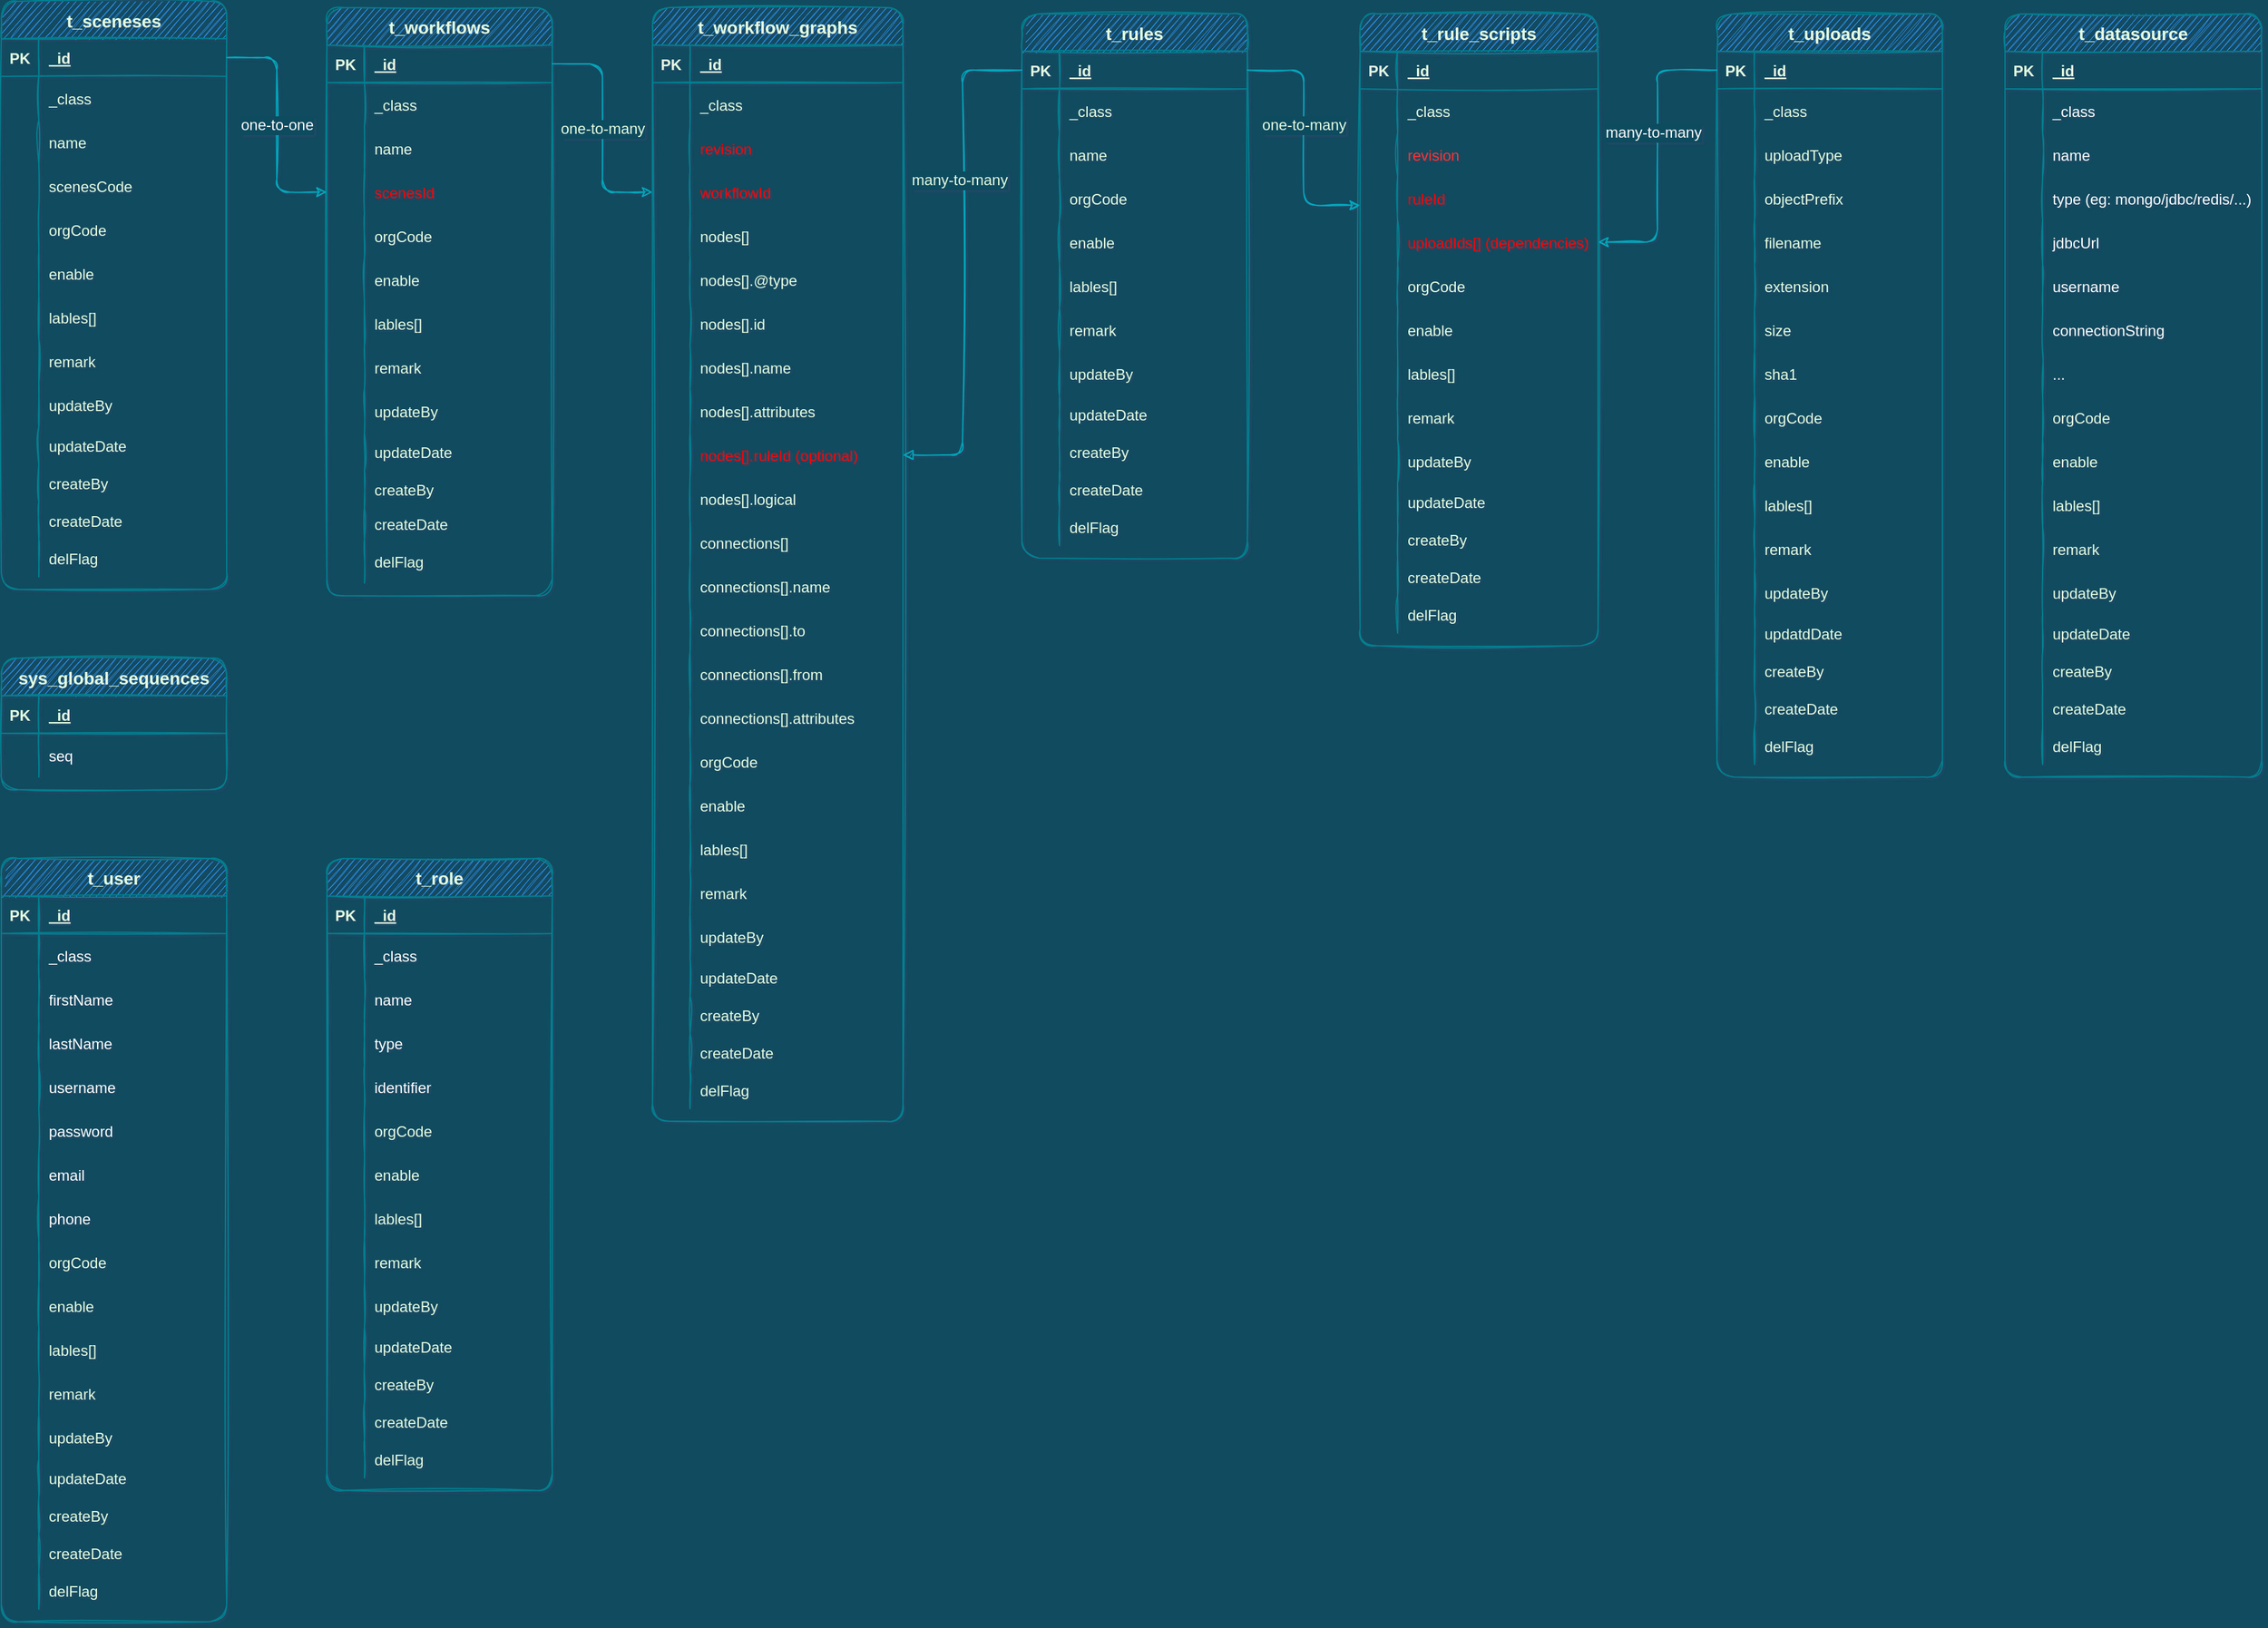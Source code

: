 <mxfile compressed="true" version="15.4.0" type="device"><diagram id="6a731a19-8d31-9384-78a2-239565b7b9f0" name="Page-1"><mxGraphModel dx="1020" dy="604" grid="1" gridSize="5" guides="1" tooltips="1" connect="1" arrows="1" fold="1" page="1" pageScale="1" pageWidth="1169" pageHeight="827" background="#114B5F" math="0" shadow="1"><root><mxCell id="0"/><mxCell id="1" parent="0"/><object label="t_sceneses" asdfasdf="" id="UCBt7SSuXXaAa0Od0L0t-2048"><mxCell style="shape=table;startSize=30;container=1;collapsible=1;childLayout=tableLayout;fixedRows=1;rowLines=0;fontStyle=1;align=center;resizeLast=1;fillColor=#3399FF;strokeColor=#028090;fontColor=#E4FDE1;sketch=1;rounded=1;fillStyle=hachure;fontSize=14;" parent="1" vertex="1"><mxGeometry x="300" y="100" width="180" height="470" as="geometry"><mxRectangle x="220" y="105" width="85" height="30" as="alternateBounds"/></mxGeometry></mxCell></object><mxCell id="UCBt7SSuXXaAa0Od0L0t-2049" value="" style="shape=partialRectangle;collapsible=0;dropTarget=0;pointerEvents=0;fillColor=none;top=0;left=0;bottom=1;right=0;points=[[0,0.5],[1,0.5]];portConstraint=eastwest;strokeColor=#028090;fontColor=#E4FDE1;sketch=1;rounded=1;" parent="UCBt7SSuXXaAa0Od0L0t-2048" vertex="1"><mxGeometry y="30" width="180" height="30" as="geometry"/></mxCell><mxCell id="UCBt7SSuXXaAa0Od0L0t-2050" value="PK" style="shape=partialRectangle;connectable=0;fillColor=none;top=0;left=0;bottom=0;right=0;fontStyle=1;overflow=hidden;strokeColor=#028090;fontColor=#E4FDE1;sketch=1;rounded=1;" parent="UCBt7SSuXXaAa0Od0L0t-2049" vertex="1"><mxGeometry width="30" height="30" as="geometry"><mxRectangle width="30" height="30" as="alternateBounds"/></mxGeometry></mxCell><mxCell id="UCBt7SSuXXaAa0Od0L0t-2051" value="_id" style="shape=partialRectangle;connectable=0;fillColor=none;top=0;left=0;bottom=0;right=0;align=left;spacingLeft=6;fontStyle=5;overflow=hidden;strokeColor=#028090;fontColor=#E4FDE1;sketch=1;rounded=1;" parent="UCBt7SSuXXaAa0Od0L0t-2049" vertex="1"><mxGeometry x="30" width="150" height="30" as="geometry"><mxRectangle width="150" height="30" as="alternateBounds"/></mxGeometry></mxCell><mxCell id="UCBt7SSuXXaAa0Od0L0t-2052" value="" style="shape=partialRectangle;collapsible=0;dropTarget=0;pointerEvents=0;fillColor=none;top=0;left=0;bottom=0;right=0;points=[[0,0.5],[1,0.5]];portConstraint=eastwest;strokeColor=#028090;fontColor=#E4FDE1;sketch=1;rounded=1;" parent="UCBt7SSuXXaAa0Od0L0t-2048" vertex="1"><mxGeometry y="60" width="180" height="35" as="geometry"/></mxCell><mxCell id="UCBt7SSuXXaAa0Od0L0t-2053" value="" style="shape=partialRectangle;connectable=0;fillColor=none;top=0;left=0;bottom=0;right=0;editable=1;overflow=hidden;strokeColor=#028090;fontColor=#E4FDE1;sketch=1;rounded=1;" parent="UCBt7SSuXXaAa0Od0L0t-2052" vertex="1"><mxGeometry width="30" height="35" as="geometry"><mxRectangle width="30" height="35" as="alternateBounds"/></mxGeometry></mxCell><mxCell id="UCBt7SSuXXaAa0Od0L0t-2054" value="_class" style="shape=partialRectangle;connectable=0;fillColor=none;top=0;left=0;bottom=0;right=0;align=left;spacingLeft=6;overflow=hidden;strokeColor=#028090;fontColor=#E4FDE1;sketch=1;rounded=1;" parent="UCBt7SSuXXaAa0Od0L0t-2052" vertex="1"><mxGeometry x="30" width="150" height="35" as="geometry"><mxRectangle width="150" height="35" as="alternateBounds"/></mxGeometry></mxCell><mxCell id="UCBt7SSuXXaAa0Od0L0t-2082" value="" style="shape=partialRectangle;collapsible=0;dropTarget=0;pointerEvents=0;fillColor=none;top=0;left=0;bottom=0;right=0;points=[[0,0.5],[1,0.5]];portConstraint=eastwest;strokeColor=#028090;fontColor=#E4FDE1;sketch=1;rounded=1;" parent="UCBt7SSuXXaAa0Od0L0t-2048" vertex="1"><mxGeometry y="95" width="180" height="35" as="geometry"/></mxCell><mxCell id="UCBt7SSuXXaAa0Od0L0t-2083" value="" style="shape=partialRectangle;connectable=0;fillColor=none;top=0;left=0;bottom=0;right=0;editable=1;overflow=hidden;strokeColor=#028090;fontColor=#E4FDE1;sketch=1;rounded=1;" parent="UCBt7SSuXXaAa0Od0L0t-2082" vertex="1"><mxGeometry width="30" height="35" as="geometry"><mxRectangle width="30" height="35" as="alternateBounds"/></mxGeometry></mxCell><mxCell id="UCBt7SSuXXaAa0Od0L0t-2084" value="name" style="shape=partialRectangle;connectable=0;fillColor=none;top=0;left=0;bottom=0;right=0;align=left;spacingLeft=6;overflow=hidden;strokeColor=#028090;fontColor=#E4FDE1;sketch=1;rounded=1;" parent="UCBt7SSuXXaAa0Od0L0t-2082" vertex="1"><mxGeometry x="30" width="150" height="35" as="geometry"><mxRectangle width="150" height="35" as="alternateBounds"/></mxGeometry></mxCell><mxCell id="UCBt7SSuXXaAa0Od0L0t-2085" value="" style="shape=partialRectangle;collapsible=0;dropTarget=0;pointerEvents=0;fillColor=none;top=0;left=0;bottom=0;right=0;points=[[0,0.5],[1,0.5]];portConstraint=eastwest;strokeColor=#028090;fontColor=#E4FDE1;sketch=1;rounded=1;" parent="UCBt7SSuXXaAa0Od0L0t-2048" vertex="1"><mxGeometry y="130" width="180" height="35" as="geometry"/></mxCell><mxCell id="UCBt7SSuXXaAa0Od0L0t-2086" value="" style="shape=partialRectangle;connectable=0;fillColor=none;top=0;left=0;bottom=0;right=0;editable=1;overflow=hidden;strokeColor=#028090;fontColor=#E4FDE1;sketch=1;rounded=1;" parent="UCBt7SSuXXaAa0Od0L0t-2085" vertex="1"><mxGeometry width="30" height="35" as="geometry"><mxRectangle width="30" height="35" as="alternateBounds"/></mxGeometry></mxCell><mxCell id="UCBt7SSuXXaAa0Od0L0t-2087" value="scenesCode" style="shape=partialRectangle;connectable=0;fillColor=none;top=0;left=0;bottom=0;right=0;align=left;spacingLeft=6;overflow=hidden;strokeColor=#028090;fontColor=#E4FDE1;sketch=1;rounded=1;" parent="UCBt7SSuXXaAa0Od0L0t-2085" vertex="1"><mxGeometry x="30" width="150" height="35" as="geometry"><mxRectangle width="150" height="35" as="alternateBounds"/></mxGeometry></mxCell><mxCell id="UCBt7SSuXXaAa0Od0L0t-2088" value="" style="shape=partialRectangle;collapsible=0;dropTarget=0;pointerEvents=0;fillColor=none;top=0;left=0;bottom=0;right=0;points=[[0,0.5],[1,0.5]];portConstraint=eastwest;strokeColor=#028090;fontColor=#E4FDE1;sketch=1;rounded=1;" parent="UCBt7SSuXXaAa0Od0L0t-2048" vertex="1"><mxGeometry y="165" width="180" height="35" as="geometry"/></mxCell><mxCell id="UCBt7SSuXXaAa0Od0L0t-2089" value="" style="shape=partialRectangle;connectable=0;fillColor=none;top=0;left=0;bottom=0;right=0;editable=1;overflow=hidden;strokeColor=#028090;fontColor=#E4FDE1;sketch=1;rounded=1;" parent="UCBt7SSuXXaAa0Od0L0t-2088" vertex="1"><mxGeometry width="30" height="35" as="geometry"><mxRectangle width="30" height="35" as="alternateBounds"/></mxGeometry></mxCell><mxCell id="UCBt7SSuXXaAa0Od0L0t-2090" value="orgCode" style="shape=partialRectangle;connectable=0;fillColor=none;top=0;left=0;bottom=0;right=0;align=left;spacingLeft=6;overflow=hidden;strokeColor=#028090;fontColor=#E4FDE1;sketch=1;rounded=1;" parent="UCBt7SSuXXaAa0Od0L0t-2088" vertex="1"><mxGeometry x="30" width="150" height="35" as="geometry"><mxRectangle width="150" height="35" as="alternateBounds"/></mxGeometry></mxCell><mxCell id="UCBt7SSuXXaAa0Od0L0t-2073" value="" style="shape=partialRectangle;collapsible=0;dropTarget=0;pointerEvents=0;fillColor=none;top=0;left=0;bottom=0;right=0;points=[[0,0.5],[1,0.5]];portConstraint=eastwest;strokeColor=#028090;fontColor=#E4FDE1;sketch=1;rounded=1;" parent="UCBt7SSuXXaAa0Od0L0t-2048" vertex="1"><mxGeometry y="200" width="180" height="35" as="geometry"/></mxCell><mxCell id="UCBt7SSuXXaAa0Od0L0t-2074" value="" style="shape=partialRectangle;connectable=0;fillColor=none;top=0;left=0;bottom=0;right=0;editable=1;overflow=hidden;strokeColor=#028090;fontColor=#E4FDE1;sketch=1;rounded=1;" parent="UCBt7SSuXXaAa0Od0L0t-2073" vertex="1"><mxGeometry width="30" height="35" as="geometry"><mxRectangle width="30" height="35" as="alternateBounds"/></mxGeometry></mxCell><mxCell id="UCBt7SSuXXaAa0Od0L0t-2075" value="enable" style="shape=partialRectangle;connectable=0;fillColor=none;top=0;left=0;bottom=0;right=0;align=left;spacingLeft=6;overflow=hidden;strokeColor=#028090;fontColor=#E4FDE1;sketch=1;rounded=1;" parent="UCBt7SSuXXaAa0Od0L0t-2073" vertex="1"><mxGeometry x="30" width="150" height="35" as="geometry"><mxRectangle width="150" height="35" as="alternateBounds"/></mxGeometry></mxCell><mxCell id="UCBt7SSuXXaAa0Od0L0t-2094" value="" style="shape=partialRectangle;collapsible=0;dropTarget=0;pointerEvents=0;fillColor=none;top=0;left=0;bottom=0;right=0;points=[[0,0.5],[1,0.5]];portConstraint=eastwest;strokeColor=#028090;fontColor=#E4FDE1;sketch=1;rounded=1;" parent="UCBt7SSuXXaAa0Od0L0t-2048" vertex="1"><mxGeometry y="235" width="180" height="35" as="geometry"/></mxCell><mxCell id="UCBt7SSuXXaAa0Od0L0t-2095" value="" style="shape=partialRectangle;connectable=0;fillColor=none;top=0;left=0;bottom=0;right=0;editable=1;overflow=hidden;strokeColor=#028090;fontColor=#E4FDE1;sketch=1;rounded=1;" parent="UCBt7SSuXXaAa0Od0L0t-2094" vertex="1"><mxGeometry width="30" height="35" as="geometry"><mxRectangle width="30" height="35" as="alternateBounds"/></mxGeometry></mxCell><mxCell id="UCBt7SSuXXaAa0Od0L0t-2096" value="lables[]" style="shape=partialRectangle;connectable=0;fillColor=none;top=0;left=0;bottom=0;right=0;align=left;spacingLeft=6;overflow=hidden;strokeColor=#028090;fontColor=#E4FDE1;sketch=1;rounded=1;" parent="UCBt7SSuXXaAa0Od0L0t-2094" vertex="1"><mxGeometry x="30" width="150" height="35" as="geometry"><mxRectangle width="150" height="35" as="alternateBounds"/></mxGeometry></mxCell><mxCell id="UCBt7SSuXXaAa0Od0L0t-2091" value="" style="shape=partialRectangle;collapsible=0;dropTarget=0;pointerEvents=0;fillColor=none;top=0;left=0;bottom=0;right=0;points=[[0,0.5],[1,0.5]];portConstraint=eastwest;strokeColor=#028090;fontColor=#E4FDE1;sketch=1;rounded=1;" parent="UCBt7SSuXXaAa0Od0L0t-2048" vertex="1"><mxGeometry y="270" width="180" height="35" as="geometry"/></mxCell><mxCell id="UCBt7SSuXXaAa0Od0L0t-2092" value="" style="shape=partialRectangle;connectable=0;fillColor=none;top=0;left=0;bottom=0;right=0;editable=1;overflow=hidden;strokeColor=#028090;fontColor=#E4FDE1;sketch=1;rounded=1;" parent="UCBt7SSuXXaAa0Od0L0t-2091" vertex="1"><mxGeometry width="30" height="35" as="geometry"><mxRectangle width="30" height="35" as="alternateBounds"/></mxGeometry></mxCell><mxCell id="UCBt7SSuXXaAa0Od0L0t-2093" value="remark" style="shape=partialRectangle;connectable=0;fillColor=none;top=0;left=0;bottom=0;right=0;align=left;spacingLeft=6;overflow=hidden;strokeColor=#028090;fontColor=#E4FDE1;sketch=1;rounded=1;" parent="UCBt7SSuXXaAa0Od0L0t-2091" vertex="1"><mxGeometry x="30" width="150" height="35" as="geometry"><mxRectangle width="150" height="35" as="alternateBounds"/></mxGeometry></mxCell><mxCell id="UCBt7SSuXXaAa0Od0L0t-2070" value="" style="shape=partialRectangle;collapsible=0;dropTarget=0;pointerEvents=0;fillColor=none;top=0;left=0;bottom=0;right=0;points=[[0,0.5],[1,0.5]];portConstraint=eastwest;strokeColor=#028090;fontColor=#E4FDE1;sketch=1;rounded=1;" parent="UCBt7SSuXXaAa0Od0L0t-2048" vertex="1"><mxGeometry y="305" width="180" height="35" as="geometry"/></mxCell><mxCell id="UCBt7SSuXXaAa0Od0L0t-2071" value="" style="shape=partialRectangle;connectable=0;fillColor=none;top=0;left=0;bottom=0;right=0;editable=1;overflow=hidden;strokeColor=#028090;fontColor=#E4FDE1;sketch=1;rounded=1;" parent="UCBt7SSuXXaAa0Od0L0t-2070" vertex="1"><mxGeometry width="30" height="35" as="geometry"><mxRectangle width="30" height="35" as="alternateBounds"/></mxGeometry></mxCell><mxCell id="UCBt7SSuXXaAa0Od0L0t-2072" value="updateBy" style="shape=partialRectangle;connectable=0;fillColor=none;top=0;left=0;bottom=0;right=0;align=left;spacingLeft=6;overflow=hidden;strokeColor=#028090;fontColor=#E4FDE1;sketch=1;rounded=1;" parent="UCBt7SSuXXaAa0Od0L0t-2070" vertex="1"><mxGeometry x="30" width="150" height="35" as="geometry"><mxRectangle width="150" height="35" as="alternateBounds"/></mxGeometry></mxCell><mxCell id="UCBt7SSuXXaAa0Od0L0t-2055" value="" style="shape=partialRectangle;collapsible=0;dropTarget=0;pointerEvents=0;fillColor=none;top=0;left=0;bottom=0;right=0;points=[[0,0.5],[1,0.5]];portConstraint=eastwest;strokeColor=#028090;fontColor=#E4FDE1;sketch=1;rounded=1;" parent="UCBt7SSuXXaAa0Od0L0t-2048" vertex="1"><mxGeometry y="340" width="180" height="30" as="geometry"/></mxCell><mxCell id="UCBt7SSuXXaAa0Od0L0t-2056" value="" style="shape=partialRectangle;connectable=0;fillColor=none;top=0;left=0;bottom=0;right=0;editable=1;overflow=hidden;strokeColor=#028090;fontColor=#E4FDE1;sketch=1;rounded=1;" parent="UCBt7SSuXXaAa0Od0L0t-2055" vertex="1"><mxGeometry width="30" height="30" as="geometry"><mxRectangle width="30" height="30" as="alternateBounds"/></mxGeometry></mxCell><mxCell id="UCBt7SSuXXaAa0Od0L0t-2057" value="updateDate" style="shape=partialRectangle;connectable=0;fillColor=none;top=0;left=0;bottom=0;right=0;align=left;spacingLeft=6;overflow=hidden;strokeColor=#028090;fontColor=#E4FDE1;sketch=1;rounded=1;" parent="UCBt7SSuXXaAa0Od0L0t-2055" vertex="1"><mxGeometry x="30" width="150" height="30" as="geometry"><mxRectangle width="150" height="30" as="alternateBounds"/></mxGeometry></mxCell><mxCell id="UCBt7SSuXXaAa0Od0L0t-2076" value="" style="shape=partialRectangle;collapsible=0;dropTarget=0;pointerEvents=0;fillColor=none;top=0;left=0;bottom=0;right=0;points=[[0,0.5],[1,0.5]];portConstraint=eastwest;strokeColor=#028090;fontColor=#E4FDE1;sketch=1;rounded=1;" parent="UCBt7SSuXXaAa0Od0L0t-2048" vertex="1"><mxGeometry y="370" width="180" height="30" as="geometry"/></mxCell><mxCell id="UCBt7SSuXXaAa0Od0L0t-2077" value="" style="shape=partialRectangle;connectable=0;fillColor=none;top=0;left=0;bottom=0;right=0;editable=1;overflow=hidden;strokeColor=#028090;fontColor=#E4FDE1;sketch=1;rounded=1;" parent="UCBt7SSuXXaAa0Od0L0t-2076" vertex="1"><mxGeometry width="30" height="30" as="geometry"><mxRectangle width="30" height="30" as="alternateBounds"/></mxGeometry></mxCell><mxCell id="UCBt7SSuXXaAa0Od0L0t-2078" value="createBy" style="shape=partialRectangle;connectable=0;fillColor=none;top=0;left=0;bottom=0;right=0;align=left;spacingLeft=6;overflow=hidden;strokeColor=#028090;fontColor=#E4FDE1;sketch=1;rounded=1;" parent="UCBt7SSuXXaAa0Od0L0t-2076" vertex="1"><mxGeometry x="30" width="150" height="30" as="geometry"><mxRectangle width="150" height="30" as="alternateBounds"/></mxGeometry></mxCell><mxCell id="UCBt7SSuXXaAa0Od0L0t-2079" value="" style="shape=partialRectangle;collapsible=0;dropTarget=0;pointerEvents=0;fillColor=none;top=0;left=0;bottom=0;right=0;points=[[0,0.5],[1,0.5]];portConstraint=eastwest;strokeColor=#028090;fontColor=#E4FDE1;sketch=1;rounded=1;" parent="UCBt7SSuXXaAa0Od0L0t-2048" vertex="1"><mxGeometry y="400" width="180" height="30" as="geometry"/></mxCell><mxCell id="UCBt7SSuXXaAa0Od0L0t-2080" value="" style="shape=partialRectangle;connectable=0;fillColor=none;top=0;left=0;bottom=0;right=0;editable=1;overflow=hidden;strokeColor=#028090;fontColor=#E4FDE1;sketch=1;rounded=1;" parent="UCBt7SSuXXaAa0Od0L0t-2079" vertex="1"><mxGeometry width="30" height="30" as="geometry"><mxRectangle width="30" height="30" as="alternateBounds"/></mxGeometry></mxCell><mxCell id="UCBt7SSuXXaAa0Od0L0t-2081" value="createDate" style="shape=partialRectangle;connectable=0;fillColor=none;top=0;left=0;bottom=0;right=0;align=left;spacingLeft=6;overflow=hidden;strokeColor=#028090;fontColor=#E4FDE1;sketch=1;rounded=1;" parent="UCBt7SSuXXaAa0Od0L0t-2079" vertex="1"><mxGeometry x="30" width="150" height="30" as="geometry"><mxRectangle width="150" height="30" as="alternateBounds"/></mxGeometry></mxCell><mxCell id="UCBt7SSuXXaAa0Od0L0t-2058" value="" style="shape=partialRectangle;collapsible=0;dropTarget=0;pointerEvents=0;fillColor=none;top=0;left=0;bottom=0;right=0;points=[[0,0.5],[1,0.5]];portConstraint=eastwest;strokeColor=#028090;fontColor=#E4FDE1;sketch=1;rounded=1;" parent="UCBt7SSuXXaAa0Od0L0t-2048" vertex="1"><mxGeometry y="430" width="180" height="30" as="geometry"/></mxCell><mxCell id="UCBt7SSuXXaAa0Od0L0t-2059" value="" style="shape=partialRectangle;connectable=0;fillColor=none;top=0;left=0;bottom=0;right=0;editable=1;overflow=hidden;strokeColor=#028090;fontColor=#E4FDE1;sketch=1;rounded=1;" parent="UCBt7SSuXXaAa0Od0L0t-2058" vertex="1"><mxGeometry width="30" height="30" as="geometry"><mxRectangle width="30" height="30" as="alternateBounds"/></mxGeometry></mxCell><mxCell id="UCBt7SSuXXaAa0Od0L0t-2060" value="delFlag" style="shape=partialRectangle;connectable=0;fillColor=none;top=0;left=0;bottom=0;right=0;align=left;spacingLeft=6;overflow=hidden;strokeColor=#028090;fontColor=#E4FDE1;sketch=1;rounded=1;" parent="UCBt7SSuXXaAa0Od0L0t-2058" vertex="1"><mxGeometry x="30" width="150" height="30" as="geometry"><mxRectangle width="150" height="30" as="alternateBounds"/></mxGeometry></mxCell><object label="t_workflows" asdfasdf="" id="UCBt7SSuXXaAa0Od0L0t-2097"><mxCell style="shape=table;startSize=30;container=1;collapsible=1;childLayout=tableLayout;fixedRows=1;rowLines=0;fontStyle=1;align=center;resizeLast=1;fillColor=#3399FF;strokeColor=#028090;fontColor=#E4FDE1;sketch=1;rounded=1;fontSize=14;" parent="1" vertex="1"><mxGeometry x="560" y="105" width="180" height="470" as="geometry"><mxRectangle x="220" y="105" width="85" height="30" as="alternateBounds"/></mxGeometry></mxCell></object><mxCell id="UCBt7SSuXXaAa0Od0L0t-2098" value="" style="shape=partialRectangle;collapsible=0;dropTarget=0;pointerEvents=0;fillColor=none;top=0;left=0;bottom=1;right=0;points=[[0,0.5],[1,0.5]];portConstraint=eastwest;strokeColor=#028090;fontColor=#E4FDE1;sketch=1;rounded=1;" parent="UCBt7SSuXXaAa0Od0L0t-2097" vertex="1"><mxGeometry y="30" width="180" height="30" as="geometry"/></mxCell><mxCell id="UCBt7SSuXXaAa0Od0L0t-2099" value="PK" style="shape=partialRectangle;connectable=0;fillColor=none;top=0;left=0;bottom=0;right=0;fontStyle=1;overflow=hidden;strokeColor=#028090;fontColor=#E4FDE1;sketch=1;rounded=1;" parent="UCBt7SSuXXaAa0Od0L0t-2098" vertex="1"><mxGeometry width="30" height="30" as="geometry"><mxRectangle width="30" height="30" as="alternateBounds"/></mxGeometry></mxCell><mxCell id="UCBt7SSuXXaAa0Od0L0t-2100" value="_id" style="shape=partialRectangle;connectable=0;fillColor=none;top=0;left=0;bottom=0;right=0;align=left;spacingLeft=6;fontStyle=5;overflow=hidden;strokeColor=#028090;fontColor=#E4FDE1;sketch=1;rounded=1;" parent="UCBt7SSuXXaAa0Od0L0t-2098" vertex="1"><mxGeometry x="30" width="150" height="30" as="geometry"><mxRectangle width="150" height="30" as="alternateBounds"/></mxGeometry></mxCell><mxCell id="UCBt7SSuXXaAa0Od0L0t-2101" value="" style="shape=partialRectangle;collapsible=0;dropTarget=0;pointerEvents=0;fillColor=none;top=0;left=0;bottom=0;right=0;points=[[0,0.5],[1,0.5]];portConstraint=eastwest;strokeColor=#028090;fontColor=#E4FDE1;sketch=1;rounded=1;" parent="UCBt7SSuXXaAa0Od0L0t-2097" vertex="1"><mxGeometry y="60" width="180" height="35" as="geometry"/></mxCell><mxCell id="UCBt7SSuXXaAa0Od0L0t-2102" value="" style="shape=partialRectangle;connectable=0;fillColor=none;top=0;left=0;bottom=0;right=0;editable=1;overflow=hidden;strokeColor=#028090;fontColor=#E4FDE1;sketch=1;rounded=1;" parent="UCBt7SSuXXaAa0Od0L0t-2101" vertex="1"><mxGeometry width="30" height="35" as="geometry"><mxRectangle width="30" height="35" as="alternateBounds"/></mxGeometry></mxCell><mxCell id="UCBt7SSuXXaAa0Od0L0t-2103" value="_class" style="shape=partialRectangle;connectable=0;fillColor=none;top=0;left=0;bottom=0;right=0;align=left;spacingLeft=6;overflow=hidden;strokeColor=#028090;fontColor=#E4FDE1;sketch=1;rounded=1;" parent="UCBt7SSuXXaAa0Od0L0t-2101" vertex="1"><mxGeometry x="30" width="150" height="35" as="geometry"><mxRectangle width="150" height="35" as="alternateBounds"/></mxGeometry></mxCell><mxCell id="UCBt7SSuXXaAa0Od0L0t-2104" value="" style="shape=partialRectangle;collapsible=0;dropTarget=0;pointerEvents=0;fillColor=none;top=0;left=0;bottom=0;right=0;points=[[0,0.5],[1,0.5]];portConstraint=eastwest;strokeColor=#028090;fontColor=#E4FDE1;sketch=1;rounded=1;" parent="UCBt7SSuXXaAa0Od0L0t-2097" vertex="1"><mxGeometry y="95" width="180" height="35" as="geometry"/></mxCell><mxCell id="UCBt7SSuXXaAa0Od0L0t-2105" value="" style="shape=partialRectangle;connectable=0;fillColor=none;top=0;left=0;bottom=0;right=0;editable=1;overflow=hidden;strokeColor=#028090;fontColor=#E4FDE1;sketch=1;rounded=1;" parent="UCBt7SSuXXaAa0Od0L0t-2104" vertex="1"><mxGeometry width="30" height="35" as="geometry"><mxRectangle width="30" height="35" as="alternateBounds"/></mxGeometry></mxCell><mxCell id="UCBt7SSuXXaAa0Od0L0t-2106" value="name" style="shape=partialRectangle;connectable=0;fillColor=none;top=0;left=0;bottom=0;right=0;align=left;spacingLeft=6;overflow=hidden;strokeColor=#028090;fontColor=#E4FDE1;sketch=1;rounded=1;" parent="UCBt7SSuXXaAa0Od0L0t-2104" vertex="1"><mxGeometry x="30" width="150" height="35" as="geometry"><mxRectangle width="150" height="35" as="alternateBounds"/></mxGeometry></mxCell><mxCell id="UCBt7SSuXXaAa0Od0L0t-2107" value="" style="shape=partialRectangle;collapsible=0;dropTarget=0;pointerEvents=0;fillColor=none;top=0;left=0;bottom=0;right=0;points=[[0,0.5],[1,0.5]];portConstraint=eastwest;strokeColor=#028090;fontColor=#E4FDE1;sketch=1;rounded=1;" parent="UCBt7SSuXXaAa0Od0L0t-2097" vertex="1"><mxGeometry y="130" width="180" height="35" as="geometry"/></mxCell><mxCell id="UCBt7SSuXXaAa0Od0L0t-2108" value="" style="shape=partialRectangle;connectable=0;fillColor=none;top=0;left=0;bottom=0;right=0;editable=1;overflow=hidden;strokeColor=#028090;fontColor=#E4FDE1;sketch=1;rounded=1;" parent="UCBt7SSuXXaAa0Od0L0t-2107" vertex="1"><mxGeometry width="30" height="35" as="geometry"><mxRectangle width="30" height="35" as="alternateBounds"/></mxGeometry></mxCell><mxCell id="UCBt7SSuXXaAa0Od0L0t-2109" value="scenesId" style="shape=partialRectangle;connectable=0;fillColor=none;top=0;left=0;bottom=0;right=0;align=left;spacingLeft=6;overflow=hidden;strokeColor=#028090;fontColor=#FF0000;sketch=1;rounded=1;fontStyle=0" parent="UCBt7SSuXXaAa0Od0L0t-2107" vertex="1"><mxGeometry x="30" width="150" height="35" as="geometry"><mxRectangle width="150" height="35" as="alternateBounds"/></mxGeometry></mxCell><mxCell id="UCBt7SSuXXaAa0Od0L0t-2110" value="" style="shape=partialRectangle;collapsible=0;dropTarget=0;pointerEvents=0;fillColor=none;top=0;left=0;bottom=0;right=0;points=[[0,0.5],[1,0.5]];portConstraint=eastwest;strokeColor=#028090;fontColor=#E4FDE1;sketch=1;rounded=1;" parent="UCBt7SSuXXaAa0Od0L0t-2097" vertex="1"><mxGeometry y="165" width="180" height="35" as="geometry"/></mxCell><mxCell id="UCBt7SSuXXaAa0Od0L0t-2111" value="" style="shape=partialRectangle;connectable=0;fillColor=none;top=0;left=0;bottom=0;right=0;editable=1;overflow=hidden;strokeColor=#028090;fontColor=#E4FDE1;sketch=1;rounded=1;" parent="UCBt7SSuXXaAa0Od0L0t-2110" vertex="1"><mxGeometry width="30" height="35" as="geometry"><mxRectangle width="30" height="35" as="alternateBounds"/></mxGeometry></mxCell><mxCell id="UCBt7SSuXXaAa0Od0L0t-2112" value="orgCode" style="shape=partialRectangle;connectable=0;fillColor=none;top=0;left=0;bottom=0;right=0;align=left;spacingLeft=6;overflow=hidden;strokeColor=#028090;fontColor=#E4FDE1;sketch=1;rounded=1;" parent="UCBt7SSuXXaAa0Od0L0t-2110" vertex="1"><mxGeometry x="30" width="150" height="35" as="geometry"><mxRectangle width="150" height="35" as="alternateBounds"/></mxGeometry></mxCell><mxCell id="UCBt7SSuXXaAa0Od0L0t-2113" value="" style="shape=partialRectangle;collapsible=0;dropTarget=0;pointerEvents=0;fillColor=none;top=0;left=0;bottom=0;right=0;points=[[0,0.5],[1,0.5]];portConstraint=eastwest;strokeColor=#028090;fontColor=#E4FDE1;sketch=1;rounded=1;" parent="UCBt7SSuXXaAa0Od0L0t-2097" vertex="1"><mxGeometry y="200" width="180" height="35" as="geometry"/></mxCell><mxCell id="UCBt7SSuXXaAa0Od0L0t-2114" value="" style="shape=partialRectangle;connectable=0;fillColor=none;top=0;left=0;bottom=0;right=0;editable=1;overflow=hidden;strokeColor=#028090;fontColor=#E4FDE1;sketch=1;rounded=1;" parent="UCBt7SSuXXaAa0Od0L0t-2113" vertex="1"><mxGeometry width="30" height="35" as="geometry"><mxRectangle width="30" height="35" as="alternateBounds"/></mxGeometry></mxCell><mxCell id="UCBt7SSuXXaAa0Od0L0t-2115" value="enable" style="shape=partialRectangle;connectable=0;fillColor=none;top=0;left=0;bottom=0;right=0;align=left;spacingLeft=6;overflow=hidden;strokeColor=#028090;fontColor=#E4FDE1;sketch=1;rounded=1;" parent="UCBt7SSuXXaAa0Od0L0t-2113" vertex="1"><mxGeometry x="30" width="150" height="35" as="geometry"><mxRectangle width="150" height="35" as="alternateBounds"/></mxGeometry></mxCell><mxCell id="UCBt7SSuXXaAa0Od0L0t-2116" value="" style="shape=partialRectangle;collapsible=0;dropTarget=0;pointerEvents=0;fillColor=none;top=0;left=0;bottom=0;right=0;points=[[0,0.5],[1,0.5]];portConstraint=eastwest;strokeColor=#028090;fontColor=#E4FDE1;sketch=1;rounded=1;" parent="UCBt7SSuXXaAa0Od0L0t-2097" vertex="1"><mxGeometry y="235" width="180" height="35" as="geometry"/></mxCell><mxCell id="UCBt7SSuXXaAa0Od0L0t-2117" value="" style="shape=partialRectangle;connectable=0;fillColor=none;top=0;left=0;bottom=0;right=0;editable=1;overflow=hidden;strokeColor=#028090;fontColor=#E4FDE1;sketch=1;rounded=1;" parent="UCBt7SSuXXaAa0Od0L0t-2116" vertex="1"><mxGeometry width="30" height="35" as="geometry"><mxRectangle width="30" height="35" as="alternateBounds"/></mxGeometry></mxCell><mxCell id="UCBt7SSuXXaAa0Od0L0t-2118" value="lables[]" style="shape=partialRectangle;connectable=0;fillColor=none;top=0;left=0;bottom=0;right=0;align=left;spacingLeft=6;overflow=hidden;strokeColor=#028090;fontColor=#E4FDE1;sketch=1;rounded=1;" parent="UCBt7SSuXXaAa0Od0L0t-2116" vertex="1"><mxGeometry x="30" width="150" height="35" as="geometry"><mxRectangle width="150" height="35" as="alternateBounds"/></mxGeometry></mxCell><mxCell id="UCBt7SSuXXaAa0Od0L0t-2119" value="" style="shape=partialRectangle;collapsible=0;dropTarget=0;pointerEvents=0;fillColor=none;top=0;left=0;bottom=0;right=0;points=[[0,0.5],[1,0.5]];portConstraint=eastwest;strokeColor=#028090;fontColor=#E4FDE1;sketch=1;rounded=1;" parent="UCBt7SSuXXaAa0Od0L0t-2097" vertex="1"><mxGeometry y="270" width="180" height="35" as="geometry"/></mxCell><mxCell id="UCBt7SSuXXaAa0Od0L0t-2120" value="" style="shape=partialRectangle;connectable=0;fillColor=none;top=0;left=0;bottom=0;right=0;editable=1;overflow=hidden;strokeColor=#028090;fontColor=#E4FDE1;sketch=1;rounded=1;" parent="UCBt7SSuXXaAa0Od0L0t-2119" vertex="1"><mxGeometry width="30" height="35" as="geometry"><mxRectangle width="30" height="35" as="alternateBounds"/></mxGeometry></mxCell><mxCell id="UCBt7SSuXXaAa0Od0L0t-2121" value="remark" style="shape=partialRectangle;connectable=0;fillColor=none;top=0;left=0;bottom=0;right=0;align=left;spacingLeft=6;overflow=hidden;strokeColor=#028090;fontColor=#E4FDE1;sketch=1;rounded=1;" parent="UCBt7SSuXXaAa0Od0L0t-2119" vertex="1"><mxGeometry x="30" width="150" height="35" as="geometry"><mxRectangle width="150" height="35" as="alternateBounds"/></mxGeometry></mxCell><mxCell id="UCBt7SSuXXaAa0Od0L0t-2122" value="" style="shape=partialRectangle;collapsible=0;dropTarget=0;pointerEvents=0;fillColor=none;top=0;left=0;bottom=0;right=0;points=[[0,0.5],[1,0.5]];portConstraint=eastwest;strokeColor=#028090;fontColor=#E4FDE1;sketch=1;rounded=1;" parent="UCBt7SSuXXaAa0Od0L0t-2097" vertex="1"><mxGeometry y="305" width="180" height="35" as="geometry"/></mxCell><mxCell id="UCBt7SSuXXaAa0Od0L0t-2123" value="" style="shape=partialRectangle;connectable=0;fillColor=none;top=0;left=0;bottom=0;right=0;editable=1;overflow=hidden;strokeColor=#028090;fontColor=#E4FDE1;sketch=1;rounded=1;" parent="UCBt7SSuXXaAa0Od0L0t-2122" vertex="1"><mxGeometry width="30" height="35" as="geometry"><mxRectangle width="30" height="35" as="alternateBounds"/></mxGeometry></mxCell><mxCell id="UCBt7SSuXXaAa0Od0L0t-2124" value="updateBy" style="shape=partialRectangle;connectable=0;fillColor=none;top=0;left=0;bottom=0;right=0;align=left;spacingLeft=6;overflow=hidden;strokeColor=#028090;fontColor=#E4FDE1;sketch=1;rounded=1;" parent="UCBt7SSuXXaAa0Od0L0t-2122" vertex="1"><mxGeometry x="30" width="150" height="35" as="geometry"><mxRectangle width="150" height="35" as="alternateBounds"/></mxGeometry></mxCell><mxCell id="UCBt7SSuXXaAa0Od0L0t-2125" value="" style="shape=partialRectangle;collapsible=0;dropTarget=0;pointerEvents=0;fillColor=none;top=0;left=0;bottom=0;right=0;points=[[0,0.5],[1,0.5]];portConstraint=eastwest;strokeColor=#028090;fontColor=#E4FDE1;sketch=1;rounded=1;" parent="UCBt7SSuXXaAa0Od0L0t-2097" vertex="1"><mxGeometry y="340" width="180" height="30" as="geometry"/></mxCell><mxCell id="UCBt7SSuXXaAa0Od0L0t-2126" value="" style="shape=partialRectangle;connectable=0;fillColor=none;top=0;left=0;bottom=0;right=0;editable=1;overflow=hidden;strokeColor=#028090;fontColor=#E4FDE1;sketch=1;rounded=1;" parent="UCBt7SSuXXaAa0Od0L0t-2125" vertex="1"><mxGeometry width="30" height="30" as="geometry"><mxRectangle width="30" height="30" as="alternateBounds"/></mxGeometry></mxCell><mxCell id="UCBt7SSuXXaAa0Od0L0t-2127" value="updateDate" style="shape=partialRectangle;connectable=0;fillColor=none;top=0;left=0;bottom=0;right=0;align=left;spacingLeft=6;overflow=hidden;strokeColor=#028090;fontColor=#E4FDE1;sketch=1;rounded=1;" parent="UCBt7SSuXXaAa0Od0L0t-2125" vertex="1"><mxGeometry x="30" width="150" height="30" as="geometry"><mxRectangle width="150" height="30" as="alternateBounds"/></mxGeometry></mxCell><mxCell id="UCBt7SSuXXaAa0Od0L0t-2128" value="" style="shape=partialRectangle;collapsible=0;dropTarget=0;pointerEvents=0;fillColor=none;top=0;left=0;bottom=0;right=0;points=[[0,0.5],[1,0.5]];portConstraint=eastwest;strokeColor=#028090;fontColor=#E4FDE1;sketch=1;rounded=1;" parent="UCBt7SSuXXaAa0Od0L0t-2097" vertex="1"><mxGeometry y="370" width="180" height="30" as="geometry"/></mxCell><mxCell id="UCBt7SSuXXaAa0Od0L0t-2129" value="" style="shape=partialRectangle;connectable=0;fillColor=none;top=0;left=0;bottom=0;right=0;editable=1;overflow=hidden;strokeColor=#028090;fontColor=#E4FDE1;sketch=1;rounded=1;" parent="UCBt7SSuXXaAa0Od0L0t-2128" vertex="1"><mxGeometry width="30" height="30" as="geometry"><mxRectangle width="30" height="30" as="alternateBounds"/></mxGeometry></mxCell><mxCell id="UCBt7SSuXXaAa0Od0L0t-2130" value="createBy" style="shape=partialRectangle;connectable=0;fillColor=none;top=0;left=0;bottom=0;right=0;align=left;spacingLeft=6;overflow=hidden;strokeColor=#028090;fontColor=#E4FDE1;sketch=1;rounded=1;" parent="UCBt7SSuXXaAa0Od0L0t-2128" vertex="1"><mxGeometry x="30" width="150" height="30" as="geometry"><mxRectangle width="150" height="30" as="alternateBounds"/></mxGeometry></mxCell><mxCell id="UCBt7SSuXXaAa0Od0L0t-2131" value="" style="shape=partialRectangle;collapsible=0;dropTarget=0;pointerEvents=0;fillColor=none;top=0;left=0;bottom=0;right=0;points=[[0,0.5],[1,0.5]];portConstraint=eastwest;strokeColor=#028090;fontColor=#E4FDE1;sketch=1;rounded=1;" parent="UCBt7SSuXXaAa0Od0L0t-2097" vertex="1"><mxGeometry y="400" width="180" height="25" as="geometry"/></mxCell><mxCell id="UCBt7SSuXXaAa0Od0L0t-2132" value="" style="shape=partialRectangle;connectable=0;fillColor=none;top=0;left=0;bottom=0;right=0;editable=1;overflow=hidden;strokeColor=#028090;fontColor=#E4FDE1;sketch=1;rounded=1;" parent="UCBt7SSuXXaAa0Od0L0t-2131" vertex="1"><mxGeometry width="30" height="25" as="geometry"><mxRectangle width="30" height="25" as="alternateBounds"/></mxGeometry></mxCell><mxCell id="UCBt7SSuXXaAa0Od0L0t-2133" value="createDate" style="shape=partialRectangle;connectable=0;fillColor=none;top=0;left=0;bottom=0;right=0;align=left;spacingLeft=6;overflow=hidden;strokeColor=#028090;fontColor=#E4FDE1;sketch=1;rounded=1;" parent="UCBt7SSuXXaAa0Od0L0t-2131" vertex="1"><mxGeometry x="30" width="150" height="25" as="geometry"><mxRectangle width="150" height="25" as="alternateBounds"/></mxGeometry></mxCell><mxCell id="UCBt7SSuXXaAa0Od0L0t-2134" value="" style="shape=partialRectangle;collapsible=0;dropTarget=0;pointerEvents=0;fillColor=none;top=0;left=0;bottom=0;right=0;points=[[0,0.5],[1,0.5]];portConstraint=eastwest;strokeColor=#028090;fontColor=#E4FDE1;sketch=1;rounded=1;" parent="UCBt7SSuXXaAa0Od0L0t-2097" vertex="1"><mxGeometry y="425" width="180" height="35" as="geometry"/></mxCell><mxCell id="UCBt7SSuXXaAa0Od0L0t-2135" value="" style="shape=partialRectangle;connectable=0;fillColor=none;top=0;left=0;bottom=0;right=0;editable=1;overflow=hidden;strokeColor=#028090;fontColor=#E4FDE1;sketch=1;rounded=1;" parent="UCBt7SSuXXaAa0Od0L0t-2134" vertex="1"><mxGeometry width="30" height="35" as="geometry"><mxRectangle width="30" height="35" as="alternateBounds"/></mxGeometry></mxCell><mxCell id="UCBt7SSuXXaAa0Od0L0t-2136" value="delFlag" style="shape=partialRectangle;connectable=0;fillColor=none;top=0;left=0;bottom=0;right=0;align=left;spacingLeft=6;overflow=hidden;strokeColor=#028090;fontColor=#E4FDE1;sketch=1;rounded=1;" parent="UCBt7SSuXXaAa0Od0L0t-2134" vertex="1"><mxGeometry x="30" width="150" height="35" as="geometry"><mxRectangle width="150" height="35" as="alternateBounds"/></mxGeometry></mxCell><mxCell id="UCBt7SSuXXaAa0Od0L0t-2137" value="&lt;font style=&quot;font-size: 12px&quot;&gt;one-to-one&lt;/font&gt;" style="edgeStyle=orthogonalEdgeStyle;orthogonalLoop=1;jettySize=auto;html=1;strokeColor=#03A8BD;fontColor=#FDFDFD;labelBackgroundColor=#114B5F;sketch=1;rounded=1;" parent="1" source="UCBt7SSuXXaAa0Od0L0t-2049" target="UCBt7SSuXXaAa0Od0L0t-2107" edge="1"><mxGeometry relative="1" as="geometry"/></mxCell><object label="t_workflow_graphs" asdfasdf="" id="UCBt7SSuXXaAa0Od0L0t-2138"><mxCell style="shape=table;startSize=30;container=1;collapsible=1;childLayout=tableLayout;fixedRows=1;rowLines=0;fontStyle=1;align=center;resizeLast=1;fillColor=#3399FF;strokeColor=#028090;fontColor=#E4FDE1;sketch=1;rounded=1;fontSize=14;" parent="1" vertex="1"><mxGeometry x="820" y="105" width="200" height="890" as="geometry"><mxRectangle x="220" y="105" width="85" height="30" as="alternateBounds"/></mxGeometry></mxCell></object><mxCell id="UCBt7SSuXXaAa0Od0L0t-2139" value="" style="shape=partialRectangle;collapsible=0;dropTarget=0;pointerEvents=0;fillColor=none;top=0;left=0;bottom=1;right=0;points=[[0,0.5],[1,0.5]];portConstraint=eastwest;strokeColor=#028090;fontColor=#E4FDE1;sketch=1;rounded=1;" parent="UCBt7SSuXXaAa0Od0L0t-2138" vertex="1"><mxGeometry y="30" width="200" height="30" as="geometry"/></mxCell><mxCell id="UCBt7SSuXXaAa0Od0L0t-2140" value="PK" style="shape=partialRectangle;connectable=0;fillColor=none;top=0;left=0;bottom=0;right=0;fontStyle=1;overflow=hidden;strokeColor=#028090;fontColor=#E4FDE1;sketch=1;rounded=1;" parent="UCBt7SSuXXaAa0Od0L0t-2139" vertex="1"><mxGeometry width="30" height="30" as="geometry"><mxRectangle width="30" height="30" as="alternateBounds"/></mxGeometry></mxCell><mxCell id="UCBt7SSuXXaAa0Od0L0t-2141" value="_id" style="shape=partialRectangle;connectable=0;fillColor=none;top=0;left=0;bottom=0;right=0;align=left;spacingLeft=6;fontStyle=5;overflow=hidden;strokeColor=#028090;fontColor=#E4FDE1;sketch=1;rounded=1;" parent="UCBt7SSuXXaAa0Od0L0t-2139" vertex="1"><mxGeometry x="30" width="170" height="30" as="geometry"><mxRectangle width="170" height="30" as="alternateBounds"/></mxGeometry></mxCell><mxCell id="UCBt7SSuXXaAa0Od0L0t-2142" value="" style="shape=partialRectangle;collapsible=0;dropTarget=0;pointerEvents=0;fillColor=none;top=0;left=0;bottom=0;right=0;points=[[0,0.5],[1,0.5]];portConstraint=eastwest;strokeColor=#028090;fontColor=#E4FDE1;sketch=1;rounded=1;" parent="UCBt7SSuXXaAa0Od0L0t-2138" vertex="1"><mxGeometry y="60" width="200" height="35" as="geometry"/></mxCell><mxCell id="UCBt7SSuXXaAa0Od0L0t-2143" value="" style="shape=partialRectangle;connectable=0;fillColor=none;top=0;left=0;bottom=0;right=0;editable=1;overflow=hidden;strokeColor=#028090;fontColor=#E4FDE1;sketch=1;rounded=1;" parent="UCBt7SSuXXaAa0Od0L0t-2142" vertex="1"><mxGeometry width="30" height="35" as="geometry"><mxRectangle width="30" height="35" as="alternateBounds"/></mxGeometry></mxCell><mxCell id="UCBt7SSuXXaAa0Od0L0t-2144" value="_class" style="shape=partialRectangle;connectable=0;fillColor=none;top=0;left=0;bottom=0;right=0;align=left;spacingLeft=6;overflow=hidden;strokeColor=#028090;fontColor=#E4FDE1;sketch=1;rounded=1;" parent="UCBt7SSuXXaAa0Od0L0t-2142" vertex="1"><mxGeometry x="30" width="170" height="35" as="geometry"><mxRectangle width="170" height="35" as="alternateBounds"/></mxGeometry></mxCell><mxCell id="UCBt7SSuXXaAa0Od0L0t-2145" value="" style="shape=partialRectangle;collapsible=0;dropTarget=0;pointerEvents=0;fillColor=none;top=0;left=0;bottom=0;right=0;points=[[0,0.5],[1,0.5]];portConstraint=eastwest;strokeColor=#028090;fontColor=#E4FDE1;sketch=1;rounded=1;" parent="UCBt7SSuXXaAa0Od0L0t-2138" vertex="1"><mxGeometry y="95" width="200" height="35" as="geometry"/></mxCell><mxCell id="UCBt7SSuXXaAa0Od0L0t-2146" value="" style="shape=partialRectangle;connectable=0;fillColor=none;top=0;left=0;bottom=0;right=0;editable=1;overflow=hidden;strokeColor=#028090;fontColor=#E4FDE1;sketch=1;rounded=1;" parent="UCBt7SSuXXaAa0Od0L0t-2145" vertex="1"><mxGeometry width="30" height="35" as="geometry"><mxRectangle width="30" height="35" as="alternateBounds"/></mxGeometry></mxCell><mxCell id="UCBt7SSuXXaAa0Od0L0t-2147" value="revision" style="shape=partialRectangle;connectable=0;fillColor=none;top=0;left=0;bottom=0;right=0;align=left;spacingLeft=6;overflow=hidden;strokeColor=#028090;fontColor=#FF0000;sketch=1;rounded=1;fontStyle=0" parent="UCBt7SSuXXaAa0Od0L0t-2145" vertex="1"><mxGeometry x="30" width="170" height="35" as="geometry"><mxRectangle width="170" height="35" as="alternateBounds"/></mxGeometry></mxCell><mxCell id="UCBt7SSuXXaAa0Od0L0t-2148" value="" style="shape=partialRectangle;collapsible=0;dropTarget=0;pointerEvents=0;fillColor=none;top=0;left=0;bottom=0;right=0;points=[[0,0.5],[1,0.5]];portConstraint=eastwest;strokeColor=#028090;fontColor=#E4FDE1;sketch=1;rounded=1;" parent="UCBt7SSuXXaAa0Od0L0t-2138" vertex="1"><mxGeometry y="130" width="200" height="35" as="geometry"/></mxCell><mxCell id="UCBt7SSuXXaAa0Od0L0t-2149" value="" style="shape=partialRectangle;connectable=0;fillColor=none;top=0;left=0;bottom=0;right=0;editable=1;overflow=hidden;strokeColor=#028090;fontColor=#E4FDE1;sketch=1;rounded=1;" parent="UCBt7SSuXXaAa0Od0L0t-2148" vertex="1"><mxGeometry width="30" height="35" as="geometry"><mxRectangle width="30" height="35" as="alternateBounds"/></mxGeometry></mxCell><mxCell id="UCBt7SSuXXaAa0Od0L0t-2150" value="workflowId" style="shape=partialRectangle;connectable=0;fillColor=none;top=0;left=0;bottom=0;right=0;align=left;spacingLeft=6;overflow=hidden;strokeColor=#028090;fontColor=#FF0000;sketch=1;rounded=1;fontStyle=0" parent="UCBt7SSuXXaAa0Od0L0t-2148" vertex="1"><mxGeometry x="30" width="170" height="35" as="geometry"><mxRectangle width="170" height="35" as="alternateBounds"/></mxGeometry></mxCell><mxCell id="UCBt7SSuXXaAa0Od0L0t-2185" value="" style="shape=partialRectangle;collapsible=0;dropTarget=0;pointerEvents=0;fillColor=none;top=0;left=0;bottom=0;right=0;points=[[0,0.5],[1,0.5]];portConstraint=eastwest;strokeColor=#028090;fontColor=#E4FDE1;sketch=1;rounded=1;" parent="UCBt7SSuXXaAa0Od0L0t-2138" vertex="1"><mxGeometry y="165" width="200" height="35" as="geometry"/></mxCell><mxCell id="UCBt7SSuXXaAa0Od0L0t-2186" value="" style="shape=partialRectangle;connectable=0;fillColor=none;top=0;left=0;bottom=0;right=0;editable=1;overflow=hidden;strokeColor=#028090;fontColor=#E4FDE1;sketch=1;rounded=1;" parent="UCBt7SSuXXaAa0Od0L0t-2185" vertex="1"><mxGeometry width="30" height="35" as="geometry"><mxRectangle width="30" height="35" as="alternateBounds"/></mxGeometry></mxCell><mxCell id="UCBt7SSuXXaAa0Od0L0t-2187" value="nodes[]" style="shape=partialRectangle;connectable=0;fillColor=none;top=0;left=0;bottom=0;right=0;align=left;spacingLeft=6;overflow=hidden;strokeColor=#028090;fontColor=#E4FDE1;sketch=1;rounded=1;" parent="UCBt7SSuXXaAa0Od0L0t-2185" vertex="1"><mxGeometry x="30" width="170" height="35" as="geometry"><mxRectangle width="170" height="35" as="alternateBounds"/></mxGeometry></mxCell><mxCell id="UCBt7SSuXXaAa0Od0L0t-2194" value="" style="shape=partialRectangle;collapsible=0;dropTarget=0;pointerEvents=0;fillColor=none;top=0;left=0;bottom=0;right=0;points=[[0,0.5],[1,0.5]];portConstraint=eastwest;strokeColor=#028090;fontColor=#E4FDE1;sketch=1;rounded=1;" parent="UCBt7SSuXXaAa0Od0L0t-2138" vertex="1"><mxGeometry y="200" width="200" height="35" as="geometry"/></mxCell><mxCell id="UCBt7SSuXXaAa0Od0L0t-2195" value="" style="shape=partialRectangle;connectable=0;fillColor=none;top=0;left=0;bottom=0;right=0;editable=1;overflow=hidden;strokeColor=#028090;fontColor=#E4FDE1;sketch=1;rounded=1;" parent="UCBt7SSuXXaAa0Od0L0t-2194" vertex="1"><mxGeometry width="30" height="35" as="geometry"><mxRectangle width="30" height="35" as="alternateBounds"/></mxGeometry></mxCell><mxCell id="UCBt7SSuXXaAa0Od0L0t-2196" value="nodes[].@type" style="shape=partialRectangle;connectable=0;fillColor=none;top=0;left=0;bottom=0;right=0;align=left;spacingLeft=6;overflow=hidden;strokeColor=#028090;fontColor=#E4FDE1;sketch=1;rounded=1;" parent="UCBt7SSuXXaAa0Od0L0t-2194" vertex="1"><mxGeometry x="30" width="170" height="35" as="geometry"><mxRectangle width="170" height="35" as="alternateBounds"/></mxGeometry></mxCell><mxCell id="UCBt7SSuXXaAa0Od0L0t-2197" value="" style="shape=partialRectangle;collapsible=0;dropTarget=0;pointerEvents=0;fillColor=none;top=0;left=0;bottom=0;right=0;points=[[0,0.5],[1,0.5]];portConstraint=eastwest;strokeColor=#028090;fontColor=#E4FDE1;sketch=1;rounded=1;" parent="UCBt7SSuXXaAa0Od0L0t-2138" vertex="1"><mxGeometry y="235" width="200" height="35" as="geometry"/></mxCell><mxCell id="UCBt7SSuXXaAa0Od0L0t-2198" value="" style="shape=partialRectangle;connectable=0;fillColor=none;top=0;left=0;bottom=0;right=0;editable=1;overflow=hidden;strokeColor=#028090;fontColor=#E4FDE1;sketch=1;rounded=1;" parent="UCBt7SSuXXaAa0Od0L0t-2197" vertex="1"><mxGeometry width="30" height="35" as="geometry"><mxRectangle width="30" height="35" as="alternateBounds"/></mxGeometry></mxCell><mxCell id="UCBt7SSuXXaAa0Od0L0t-2199" value="nodes[].id" style="shape=partialRectangle;connectable=0;fillColor=none;top=0;left=0;bottom=0;right=0;align=left;spacingLeft=6;overflow=hidden;strokeColor=#028090;fontColor=#E4FDE1;sketch=1;rounded=1;" parent="UCBt7SSuXXaAa0Od0L0t-2197" vertex="1"><mxGeometry x="30" width="170" height="35" as="geometry"><mxRectangle width="170" height="35" as="alternateBounds"/></mxGeometry></mxCell><mxCell id="UCBt7SSuXXaAa0Od0L0t-2200" value="" style="shape=partialRectangle;collapsible=0;dropTarget=0;pointerEvents=0;fillColor=none;top=0;left=0;bottom=0;right=0;points=[[0,0.5],[1,0.5]];portConstraint=eastwest;strokeColor=#028090;fontColor=#E4FDE1;sketch=1;rounded=1;" parent="UCBt7SSuXXaAa0Od0L0t-2138" vertex="1"><mxGeometry y="270" width="200" height="35" as="geometry"/></mxCell><mxCell id="UCBt7SSuXXaAa0Od0L0t-2201" value="" style="shape=partialRectangle;connectable=0;fillColor=none;top=0;left=0;bottom=0;right=0;editable=1;overflow=hidden;strokeColor=#028090;fontColor=#E4FDE1;sketch=1;rounded=1;" parent="UCBt7SSuXXaAa0Od0L0t-2200" vertex="1"><mxGeometry width="30" height="35" as="geometry"><mxRectangle width="30" height="35" as="alternateBounds"/></mxGeometry></mxCell><mxCell id="UCBt7SSuXXaAa0Od0L0t-2202" value="nodes[].name" style="shape=partialRectangle;connectable=0;fillColor=none;top=0;left=0;bottom=0;right=0;align=left;spacingLeft=6;overflow=hidden;strokeColor=#028090;fontColor=#E4FDE1;sketch=1;rounded=1;" parent="UCBt7SSuXXaAa0Od0L0t-2200" vertex="1"><mxGeometry x="30" width="170" height="35" as="geometry"><mxRectangle width="170" height="35" as="alternateBounds"/></mxGeometry></mxCell><mxCell id="UCBt7SSuXXaAa0Od0L0t-2203" value="" style="shape=partialRectangle;collapsible=0;dropTarget=0;pointerEvents=0;fillColor=none;top=0;left=0;bottom=0;right=0;points=[[0,0.5],[1,0.5]];portConstraint=eastwest;strokeColor=#028090;fontColor=#E4FDE1;sketch=1;rounded=1;" parent="UCBt7SSuXXaAa0Od0L0t-2138" vertex="1"><mxGeometry y="305" width="200" height="35" as="geometry"/></mxCell><mxCell id="UCBt7SSuXXaAa0Od0L0t-2204" value="" style="shape=partialRectangle;connectable=0;fillColor=none;top=0;left=0;bottom=0;right=0;editable=1;overflow=hidden;strokeColor=#028090;fontColor=#E4FDE1;sketch=1;rounded=1;" parent="UCBt7SSuXXaAa0Od0L0t-2203" vertex="1"><mxGeometry width="30" height="35" as="geometry"><mxRectangle width="30" height="35" as="alternateBounds"/></mxGeometry></mxCell><mxCell id="UCBt7SSuXXaAa0Od0L0t-2205" value="nodes[].attributes" style="shape=partialRectangle;connectable=0;fillColor=none;top=0;left=0;bottom=0;right=0;align=left;spacingLeft=6;overflow=hidden;strokeColor=#028090;fontColor=#E4FDE1;sketch=1;rounded=1;" parent="UCBt7SSuXXaAa0Od0L0t-2203" vertex="1"><mxGeometry x="30" width="170" height="35" as="geometry"><mxRectangle width="170" height="35" as="alternateBounds"/></mxGeometry></mxCell><mxCell id="UCBt7SSuXXaAa0Od0L0t-2206" value="" style="shape=partialRectangle;collapsible=0;dropTarget=0;pointerEvents=0;fillColor=none;top=0;left=0;bottom=0;right=0;points=[[0,0.5],[1,0.5]];portConstraint=eastwest;strokeColor=#028090;fontColor=#E4FDE1;sketch=1;rounded=1;" parent="UCBt7SSuXXaAa0Od0L0t-2138" vertex="1"><mxGeometry y="340" width="200" height="35" as="geometry"/></mxCell><mxCell id="UCBt7SSuXXaAa0Od0L0t-2207" value="" style="shape=partialRectangle;connectable=0;fillColor=none;top=0;left=0;bottom=0;right=0;editable=1;overflow=hidden;strokeColor=#028090;fontColor=#E4FDE1;sketch=1;rounded=1;" parent="UCBt7SSuXXaAa0Od0L0t-2206" vertex="1"><mxGeometry width="30" height="35" as="geometry"><mxRectangle width="30" height="35" as="alternateBounds"/></mxGeometry></mxCell><mxCell id="UCBt7SSuXXaAa0Od0L0t-2208" value="nodes[].ruleId (optional)" style="shape=partialRectangle;connectable=0;fillColor=none;top=0;left=0;bottom=0;right=0;align=left;spacingLeft=6;overflow=hidden;strokeColor=#FF0000;fontColor=#FF0000;sketch=1;rounded=1;fontStyle=0" parent="UCBt7SSuXXaAa0Od0L0t-2206" vertex="1"><mxGeometry x="30" width="170" height="35" as="geometry"><mxRectangle width="170" height="35" as="alternateBounds"/></mxGeometry></mxCell><mxCell id="UCBt7SSuXXaAa0Od0L0t-2209" value="" style="shape=partialRectangle;collapsible=0;dropTarget=0;pointerEvents=0;fillColor=none;top=0;left=0;bottom=0;right=0;points=[[0,0.5],[1,0.5]];portConstraint=eastwest;strokeColor=#028090;fontColor=#E4FDE1;sketch=1;rounded=1;" parent="UCBt7SSuXXaAa0Od0L0t-2138" vertex="1"><mxGeometry y="375" width="200" height="35" as="geometry"/></mxCell><mxCell id="UCBt7SSuXXaAa0Od0L0t-2210" value="" style="shape=partialRectangle;connectable=0;fillColor=none;top=0;left=0;bottom=0;right=0;editable=1;overflow=hidden;strokeColor=#028090;fontColor=#E4FDE1;sketch=1;rounded=1;" parent="UCBt7SSuXXaAa0Od0L0t-2209" vertex="1"><mxGeometry width="30" height="35" as="geometry"><mxRectangle width="30" height="35" as="alternateBounds"/></mxGeometry></mxCell><mxCell id="UCBt7SSuXXaAa0Od0L0t-2211" value="nodes[].logical" style="shape=partialRectangle;connectable=0;fillColor=none;top=0;left=0;bottom=0;right=0;align=left;spacingLeft=6;overflow=hidden;strokeColor=#028090;fontColor=#E4FDE1;sketch=1;rounded=1;" parent="UCBt7SSuXXaAa0Od0L0t-2209" vertex="1"><mxGeometry x="30" width="170" height="35" as="geometry"><mxRectangle width="170" height="35" as="alternateBounds"/></mxGeometry></mxCell><mxCell id="UCBt7SSuXXaAa0Od0L0t-2188" value="" style="shape=partialRectangle;collapsible=0;dropTarget=0;pointerEvents=0;fillColor=none;top=0;left=0;bottom=0;right=0;points=[[0,0.5],[1,0.5]];portConstraint=eastwest;strokeColor=#028090;fontColor=#E4FDE1;sketch=1;rounded=1;" parent="UCBt7SSuXXaAa0Od0L0t-2138" vertex="1"><mxGeometry y="410" width="200" height="35" as="geometry"/></mxCell><mxCell id="UCBt7SSuXXaAa0Od0L0t-2189" value="" style="shape=partialRectangle;connectable=0;fillColor=none;top=0;left=0;bottom=0;right=0;editable=1;overflow=hidden;strokeColor=#028090;fontColor=#E4FDE1;sketch=1;rounded=1;" parent="UCBt7SSuXXaAa0Od0L0t-2188" vertex="1"><mxGeometry width="30" height="35" as="geometry"><mxRectangle width="30" height="35" as="alternateBounds"/></mxGeometry></mxCell><mxCell id="UCBt7SSuXXaAa0Od0L0t-2190" value="connections[]" style="shape=partialRectangle;connectable=0;fillColor=none;top=0;left=0;bottom=0;right=0;align=left;spacingLeft=6;overflow=hidden;strokeColor=#028090;fontColor=#E4FDE1;sketch=1;rounded=1;" parent="UCBt7SSuXXaAa0Od0L0t-2188" vertex="1"><mxGeometry x="30" width="170" height="35" as="geometry"><mxRectangle width="170" height="35" as="alternateBounds"/></mxGeometry></mxCell><mxCell id="UCBt7SSuXXaAa0Od0L0t-2212" value="" style="shape=partialRectangle;collapsible=0;dropTarget=0;pointerEvents=0;fillColor=none;top=0;left=0;bottom=0;right=0;points=[[0,0.5],[1,0.5]];portConstraint=eastwest;strokeColor=#028090;fontColor=#E4FDE1;sketch=1;rounded=1;" parent="UCBt7SSuXXaAa0Od0L0t-2138" vertex="1"><mxGeometry y="445" width="200" height="35" as="geometry"/></mxCell><mxCell id="UCBt7SSuXXaAa0Od0L0t-2213" value="" style="shape=partialRectangle;connectable=0;fillColor=none;top=0;left=0;bottom=0;right=0;editable=1;overflow=hidden;strokeColor=#028090;fontColor=#E4FDE1;sketch=1;rounded=1;" parent="UCBt7SSuXXaAa0Od0L0t-2212" vertex="1"><mxGeometry width="30" height="35" as="geometry"><mxRectangle width="30" height="35" as="alternateBounds"/></mxGeometry></mxCell><mxCell id="UCBt7SSuXXaAa0Od0L0t-2214" value="connections[].name" style="shape=partialRectangle;connectable=0;fillColor=none;top=0;left=0;bottom=0;right=0;align=left;spacingLeft=6;overflow=hidden;strokeColor=#028090;fontColor=#E4FDE1;sketch=1;rounded=1;" parent="UCBt7SSuXXaAa0Od0L0t-2212" vertex="1"><mxGeometry x="30" width="170" height="35" as="geometry"><mxRectangle width="170" height="35" as="alternateBounds"/></mxGeometry></mxCell><mxCell id="UCBt7SSuXXaAa0Od0L0t-2215" value="" style="shape=partialRectangle;collapsible=0;dropTarget=0;pointerEvents=0;fillColor=none;top=0;left=0;bottom=0;right=0;points=[[0,0.5],[1,0.5]];portConstraint=eastwest;strokeColor=#028090;fontColor=#E4FDE1;sketch=1;rounded=1;" parent="UCBt7SSuXXaAa0Od0L0t-2138" vertex="1"><mxGeometry y="480" width="200" height="35" as="geometry"/></mxCell><mxCell id="UCBt7SSuXXaAa0Od0L0t-2216" value="" style="shape=partialRectangle;connectable=0;fillColor=none;top=0;left=0;bottom=0;right=0;editable=1;overflow=hidden;strokeColor=#028090;fontColor=#E4FDE1;sketch=1;rounded=1;" parent="UCBt7SSuXXaAa0Od0L0t-2215" vertex="1"><mxGeometry width="30" height="35" as="geometry"><mxRectangle width="30" height="35" as="alternateBounds"/></mxGeometry></mxCell><mxCell id="UCBt7SSuXXaAa0Od0L0t-2217" value="connections[].to" style="shape=partialRectangle;connectable=0;fillColor=none;top=0;left=0;bottom=0;right=0;align=left;spacingLeft=6;overflow=hidden;strokeColor=#028090;fontColor=#E4FDE1;sketch=1;rounded=1;" parent="UCBt7SSuXXaAa0Od0L0t-2215" vertex="1"><mxGeometry x="30" width="170" height="35" as="geometry"><mxRectangle width="170" height="35" as="alternateBounds"/></mxGeometry></mxCell><mxCell id="UCBt7SSuXXaAa0Od0L0t-2218" value="" style="shape=partialRectangle;collapsible=0;dropTarget=0;pointerEvents=0;fillColor=none;top=0;left=0;bottom=0;right=0;points=[[0,0.5],[1,0.5]];portConstraint=eastwest;strokeColor=#028090;fontColor=#E4FDE1;sketch=1;rounded=1;" parent="UCBt7SSuXXaAa0Od0L0t-2138" vertex="1"><mxGeometry y="515" width="200" height="35" as="geometry"/></mxCell><mxCell id="UCBt7SSuXXaAa0Od0L0t-2219" value="" style="shape=partialRectangle;connectable=0;fillColor=none;top=0;left=0;bottom=0;right=0;editable=1;overflow=hidden;strokeColor=#028090;fontColor=#E4FDE1;sketch=1;rounded=1;" parent="UCBt7SSuXXaAa0Od0L0t-2218" vertex="1"><mxGeometry width="30" height="35" as="geometry"><mxRectangle width="30" height="35" as="alternateBounds"/></mxGeometry></mxCell><mxCell id="UCBt7SSuXXaAa0Od0L0t-2220" value="connections[].from" style="shape=partialRectangle;connectable=0;fillColor=none;top=0;left=0;bottom=0;right=0;align=left;spacingLeft=6;overflow=hidden;strokeColor=#028090;fontColor=#E4FDE1;sketch=1;rounded=1;" parent="UCBt7SSuXXaAa0Od0L0t-2218" vertex="1"><mxGeometry x="30" width="170" height="35" as="geometry"><mxRectangle width="170" height="35" as="alternateBounds"/></mxGeometry></mxCell><mxCell id="UCBt7SSuXXaAa0Od0L0t-2221" value="" style="shape=partialRectangle;collapsible=0;dropTarget=0;pointerEvents=0;fillColor=none;top=0;left=0;bottom=0;right=0;points=[[0,0.5],[1,0.5]];portConstraint=eastwest;strokeColor=#028090;fontColor=#E4FDE1;sketch=1;rounded=1;" parent="UCBt7SSuXXaAa0Od0L0t-2138" vertex="1"><mxGeometry y="550" width="200" height="35" as="geometry"/></mxCell><mxCell id="UCBt7SSuXXaAa0Od0L0t-2222" value="" style="shape=partialRectangle;connectable=0;fillColor=none;top=0;left=0;bottom=0;right=0;editable=1;overflow=hidden;strokeColor=#028090;fontColor=#E4FDE1;sketch=1;rounded=1;" parent="UCBt7SSuXXaAa0Od0L0t-2221" vertex="1"><mxGeometry width="30" height="35" as="geometry"><mxRectangle width="30" height="35" as="alternateBounds"/></mxGeometry></mxCell><mxCell id="UCBt7SSuXXaAa0Od0L0t-2223" value="connections[].attributes" style="shape=partialRectangle;connectable=0;fillColor=none;top=0;left=0;bottom=0;right=0;align=left;spacingLeft=6;overflow=hidden;strokeColor=#028090;fontColor=#E4FDE1;sketch=1;rounded=1;" parent="UCBt7SSuXXaAa0Od0L0t-2221" vertex="1"><mxGeometry x="30" width="170" height="35" as="geometry"><mxRectangle width="170" height="35" as="alternateBounds"/></mxGeometry></mxCell><mxCell id="UCBt7SSuXXaAa0Od0L0t-2151" value="" style="shape=partialRectangle;collapsible=0;dropTarget=0;pointerEvents=0;fillColor=none;top=0;left=0;bottom=0;right=0;points=[[0,0.5],[1,0.5]];portConstraint=eastwest;strokeColor=#028090;fontColor=#E4FDE1;sketch=1;rounded=1;" parent="UCBt7SSuXXaAa0Od0L0t-2138" vertex="1"><mxGeometry y="585" width="200" height="35" as="geometry"/></mxCell><mxCell id="UCBt7SSuXXaAa0Od0L0t-2152" value="" style="shape=partialRectangle;connectable=0;fillColor=none;top=0;left=0;bottom=0;right=0;editable=1;overflow=hidden;strokeColor=#028090;fontColor=#E4FDE1;sketch=1;rounded=1;" parent="UCBt7SSuXXaAa0Od0L0t-2151" vertex="1"><mxGeometry width="30" height="35" as="geometry"><mxRectangle width="30" height="35" as="alternateBounds"/></mxGeometry></mxCell><mxCell id="UCBt7SSuXXaAa0Od0L0t-2153" value="orgCode" style="shape=partialRectangle;connectable=0;fillColor=none;top=0;left=0;bottom=0;right=0;align=left;spacingLeft=6;overflow=hidden;strokeColor=#028090;fontColor=#E4FDE1;sketch=1;rounded=1;" parent="UCBt7SSuXXaAa0Od0L0t-2151" vertex="1"><mxGeometry x="30" width="170" height="35" as="geometry"><mxRectangle width="170" height="35" as="alternateBounds"/></mxGeometry></mxCell><mxCell id="UCBt7SSuXXaAa0Od0L0t-2154" value="" style="shape=partialRectangle;collapsible=0;dropTarget=0;pointerEvents=0;fillColor=none;top=0;left=0;bottom=0;right=0;points=[[0,0.5],[1,0.5]];portConstraint=eastwest;strokeColor=#028090;fontColor=#E4FDE1;sketch=1;rounded=1;" parent="UCBt7SSuXXaAa0Od0L0t-2138" vertex="1"><mxGeometry y="620" width="200" height="35" as="geometry"/></mxCell><mxCell id="UCBt7SSuXXaAa0Od0L0t-2155" value="" style="shape=partialRectangle;connectable=0;fillColor=none;top=0;left=0;bottom=0;right=0;editable=1;overflow=hidden;strokeColor=#028090;fontColor=#E4FDE1;sketch=1;rounded=1;" parent="UCBt7SSuXXaAa0Od0L0t-2154" vertex="1"><mxGeometry width="30" height="35" as="geometry"><mxRectangle width="30" height="35" as="alternateBounds"/></mxGeometry></mxCell><mxCell id="UCBt7SSuXXaAa0Od0L0t-2156" value="enable" style="shape=partialRectangle;connectable=0;fillColor=none;top=0;left=0;bottom=0;right=0;align=left;spacingLeft=6;overflow=hidden;strokeColor=#028090;fontColor=#E4FDE1;sketch=1;rounded=1;" parent="UCBt7SSuXXaAa0Od0L0t-2154" vertex="1"><mxGeometry x="30" width="170" height="35" as="geometry"><mxRectangle width="170" height="35" as="alternateBounds"/></mxGeometry></mxCell><mxCell id="UCBt7SSuXXaAa0Od0L0t-2157" value="" style="shape=partialRectangle;collapsible=0;dropTarget=0;pointerEvents=0;fillColor=none;top=0;left=0;bottom=0;right=0;points=[[0,0.5],[1,0.5]];portConstraint=eastwest;strokeColor=#028090;fontColor=#E4FDE1;sketch=1;rounded=1;" parent="UCBt7SSuXXaAa0Od0L0t-2138" vertex="1"><mxGeometry y="655" width="200" height="35" as="geometry"/></mxCell><mxCell id="UCBt7SSuXXaAa0Od0L0t-2158" value="" style="shape=partialRectangle;connectable=0;fillColor=none;top=0;left=0;bottom=0;right=0;editable=1;overflow=hidden;strokeColor=#028090;fontColor=#E4FDE1;sketch=1;rounded=1;" parent="UCBt7SSuXXaAa0Od0L0t-2157" vertex="1"><mxGeometry width="30" height="35" as="geometry"><mxRectangle width="30" height="35" as="alternateBounds"/></mxGeometry></mxCell><mxCell id="UCBt7SSuXXaAa0Od0L0t-2159" value="lables[]" style="shape=partialRectangle;connectable=0;fillColor=none;top=0;left=0;bottom=0;right=0;align=left;spacingLeft=6;overflow=hidden;strokeColor=#028090;fontColor=#E4FDE1;sketch=1;rounded=1;" parent="UCBt7SSuXXaAa0Od0L0t-2157" vertex="1"><mxGeometry x="30" width="170" height="35" as="geometry"><mxRectangle width="170" height="35" as="alternateBounds"/></mxGeometry></mxCell><mxCell id="UCBt7SSuXXaAa0Od0L0t-2160" value="" style="shape=partialRectangle;collapsible=0;dropTarget=0;pointerEvents=0;fillColor=none;top=0;left=0;bottom=0;right=0;points=[[0,0.5],[1,0.5]];portConstraint=eastwest;strokeColor=#028090;fontColor=#E4FDE1;sketch=1;rounded=1;" parent="UCBt7SSuXXaAa0Od0L0t-2138" vertex="1"><mxGeometry y="690" width="200" height="35" as="geometry"/></mxCell><mxCell id="UCBt7SSuXXaAa0Od0L0t-2161" value="" style="shape=partialRectangle;connectable=0;fillColor=none;top=0;left=0;bottom=0;right=0;editable=1;overflow=hidden;strokeColor=#028090;fontColor=#E4FDE1;sketch=1;rounded=1;" parent="UCBt7SSuXXaAa0Od0L0t-2160" vertex="1"><mxGeometry width="30" height="35" as="geometry"><mxRectangle width="30" height="35" as="alternateBounds"/></mxGeometry></mxCell><mxCell id="UCBt7SSuXXaAa0Od0L0t-2162" value="remark" style="shape=partialRectangle;connectable=0;fillColor=none;top=0;left=0;bottom=0;right=0;align=left;spacingLeft=6;overflow=hidden;strokeColor=#028090;fontColor=#E4FDE1;sketch=1;rounded=1;" parent="UCBt7SSuXXaAa0Od0L0t-2160" vertex="1"><mxGeometry x="30" width="170" height="35" as="geometry"><mxRectangle width="170" height="35" as="alternateBounds"/></mxGeometry></mxCell><mxCell id="UCBt7SSuXXaAa0Od0L0t-2163" value="" style="shape=partialRectangle;collapsible=0;dropTarget=0;pointerEvents=0;fillColor=none;top=0;left=0;bottom=0;right=0;points=[[0,0.5],[1,0.5]];portConstraint=eastwest;strokeColor=#028090;fontColor=#E4FDE1;sketch=1;rounded=1;" parent="UCBt7SSuXXaAa0Od0L0t-2138" vertex="1"><mxGeometry y="725" width="200" height="35" as="geometry"/></mxCell><mxCell id="UCBt7SSuXXaAa0Od0L0t-2164" value="" style="shape=partialRectangle;connectable=0;fillColor=none;top=0;left=0;bottom=0;right=0;editable=1;overflow=hidden;strokeColor=#028090;fontColor=#E4FDE1;sketch=1;rounded=1;" parent="UCBt7SSuXXaAa0Od0L0t-2163" vertex="1"><mxGeometry width="30" height="35" as="geometry"><mxRectangle width="30" height="35" as="alternateBounds"/></mxGeometry></mxCell><mxCell id="UCBt7SSuXXaAa0Od0L0t-2165" value="updateBy" style="shape=partialRectangle;connectable=0;fillColor=none;top=0;left=0;bottom=0;right=0;align=left;spacingLeft=6;overflow=hidden;strokeColor=#028090;fontColor=#E4FDE1;sketch=1;rounded=1;" parent="UCBt7SSuXXaAa0Od0L0t-2163" vertex="1"><mxGeometry x="30" width="170" height="35" as="geometry"><mxRectangle width="170" height="35" as="alternateBounds"/></mxGeometry></mxCell><mxCell id="UCBt7SSuXXaAa0Od0L0t-2166" value="" style="shape=partialRectangle;collapsible=0;dropTarget=0;pointerEvents=0;fillColor=none;top=0;left=0;bottom=0;right=0;points=[[0,0.5],[1,0.5]];portConstraint=eastwest;strokeColor=#028090;fontColor=#E4FDE1;sketch=1;rounded=1;" parent="UCBt7SSuXXaAa0Od0L0t-2138" vertex="1"><mxGeometry y="760" width="200" height="30" as="geometry"/></mxCell><mxCell id="UCBt7SSuXXaAa0Od0L0t-2167" value="" style="shape=partialRectangle;connectable=0;fillColor=none;top=0;left=0;bottom=0;right=0;editable=1;overflow=hidden;strokeColor=#028090;fontColor=#E4FDE1;sketch=1;rounded=1;" parent="UCBt7SSuXXaAa0Od0L0t-2166" vertex="1"><mxGeometry width="30" height="30" as="geometry"><mxRectangle width="30" height="30" as="alternateBounds"/></mxGeometry></mxCell><mxCell id="UCBt7SSuXXaAa0Od0L0t-2168" value="updateDate" style="shape=partialRectangle;connectable=0;fillColor=none;top=0;left=0;bottom=0;right=0;align=left;spacingLeft=6;overflow=hidden;strokeColor=#028090;fontColor=#E4FDE1;sketch=1;rounded=1;" parent="UCBt7SSuXXaAa0Od0L0t-2166" vertex="1"><mxGeometry x="30" width="170" height="30" as="geometry"><mxRectangle width="170" height="30" as="alternateBounds"/></mxGeometry></mxCell><mxCell id="UCBt7SSuXXaAa0Od0L0t-2169" value="" style="shape=partialRectangle;collapsible=0;dropTarget=0;pointerEvents=0;fillColor=none;top=0;left=0;bottom=0;right=0;points=[[0,0.5],[1,0.5]];portConstraint=eastwest;strokeColor=#028090;fontColor=#E4FDE1;sketch=1;rounded=1;" parent="UCBt7SSuXXaAa0Od0L0t-2138" vertex="1"><mxGeometry y="790" width="200" height="30" as="geometry"/></mxCell><mxCell id="UCBt7SSuXXaAa0Od0L0t-2170" value="" style="shape=partialRectangle;connectable=0;fillColor=none;top=0;left=0;bottom=0;right=0;editable=1;overflow=hidden;strokeColor=#028090;fontColor=#E4FDE1;sketch=1;rounded=1;" parent="UCBt7SSuXXaAa0Od0L0t-2169" vertex="1"><mxGeometry width="30" height="30" as="geometry"><mxRectangle width="30" height="30" as="alternateBounds"/></mxGeometry></mxCell><mxCell id="UCBt7SSuXXaAa0Od0L0t-2171" value="createBy" style="shape=partialRectangle;connectable=0;fillColor=none;top=0;left=0;bottom=0;right=0;align=left;spacingLeft=6;overflow=hidden;strokeColor=#028090;fontColor=#E4FDE1;sketch=1;rounded=1;" parent="UCBt7SSuXXaAa0Od0L0t-2169" vertex="1"><mxGeometry x="30" width="170" height="30" as="geometry"><mxRectangle width="170" height="30" as="alternateBounds"/></mxGeometry></mxCell><mxCell id="UCBt7SSuXXaAa0Od0L0t-2172" value="" style="shape=partialRectangle;collapsible=0;dropTarget=0;pointerEvents=0;fillColor=none;top=0;left=0;bottom=0;right=0;points=[[0,0.5],[1,0.5]];portConstraint=eastwest;strokeColor=#028090;fontColor=#E4FDE1;sketch=1;rounded=1;" parent="UCBt7SSuXXaAa0Od0L0t-2138" vertex="1"><mxGeometry y="820" width="200" height="30" as="geometry"/></mxCell><mxCell id="UCBt7SSuXXaAa0Od0L0t-2173" value="" style="shape=partialRectangle;connectable=0;fillColor=none;top=0;left=0;bottom=0;right=0;editable=1;overflow=hidden;strokeColor=#028090;fontColor=#E4FDE1;sketch=1;rounded=1;" parent="UCBt7SSuXXaAa0Od0L0t-2172" vertex="1"><mxGeometry width="30" height="30" as="geometry"><mxRectangle width="30" height="30" as="alternateBounds"/></mxGeometry></mxCell><mxCell id="UCBt7SSuXXaAa0Od0L0t-2174" value="createDate" style="shape=partialRectangle;connectable=0;fillColor=none;top=0;left=0;bottom=0;right=0;align=left;spacingLeft=6;overflow=hidden;strokeColor=#028090;fontColor=#E4FDE1;sketch=1;rounded=1;" parent="UCBt7SSuXXaAa0Od0L0t-2172" vertex="1"><mxGeometry x="30" width="170" height="30" as="geometry"><mxRectangle width="170" height="30" as="alternateBounds"/></mxGeometry></mxCell><mxCell id="UCBt7SSuXXaAa0Od0L0t-2175" value="" style="shape=partialRectangle;collapsible=0;dropTarget=0;pointerEvents=0;fillColor=none;top=0;left=0;bottom=0;right=0;points=[[0,0.5],[1,0.5]];portConstraint=eastwest;strokeColor=#028090;fontColor=#E4FDE1;sketch=1;rounded=1;" parent="UCBt7SSuXXaAa0Od0L0t-2138" vertex="1"><mxGeometry y="850" width="200" height="30" as="geometry"/></mxCell><mxCell id="UCBt7SSuXXaAa0Od0L0t-2176" value="" style="shape=partialRectangle;connectable=0;fillColor=none;top=0;left=0;bottom=0;right=0;editable=1;overflow=hidden;strokeColor=#028090;fontColor=#E4FDE1;sketch=1;rounded=1;" parent="UCBt7SSuXXaAa0Od0L0t-2175" vertex="1"><mxGeometry width="30" height="30" as="geometry"><mxRectangle width="30" height="30" as="alternateBounds"/></mxGeometry></mxCell><mxCell id="UCBt7SSuXXaAa0Od0L0t-2177" value="delFlag" style="shape=partialRectangle;connectable=0;fillColor=none;top=0;left=0;bottom=0;right=0;align=left;spacingLeft=6;overflow=hidden;strokeColor=#028090;fontColor=#E4FDE1;sketch=1;rounded=1;" parent="UCBt7SSuXXaAa0Od0L0t-2175" vertex="1"><mxGeometry x="30" width="170" height="30" as="geometry"><mxRectangle width="170" height="30" as="alternateBounds"/></mxGeometry></mxCell><mxCell id="UCBt7SSuXXaAa0Od0L0t-2181" value="&lt;font style=&quot;font-size: 12px&quot;&gt;one-to-many&lt;/font&gt;" style="edgeStyle=orthogonalEdgeStyle;orthogonalLoop=1;jettySize=auto;html=1;strokeColor=#03A8BD;fontColor=#E4FDE1;labelBackgroundColor=#114B5F;sketch=1;rounded=1;" parent="1" source="UCBt7SSuXXaAa0Od0L0t-2098" target="UCBt7SSuXXaAa0Od0L0t-2148" edge="1"><mxGeometry relative="1" as="geometry"/></mxCell><object label="t_rules" asdfasdf="" id="UCBt7SSuXXaAa0Od0L0t-2225"><mxCell style="shape=table;startSize=30;container=1;collapsible=1;childLayout=tableLayout;fixedRows=1;rowLines=0;fontStyle=1;align=center;resizeLast=1;fillColor=#3399FF;strokeColor=#028090;fontColor=#E4FDE1;sketch=1;rounded=1;fontSize=14;" parent="1" vertex="1"><mxGeometry x="1115" y="110" width="180" height="435" as="geometry"><mxRectangle x="220" y="105" width="85" height="30" as="alternateBounds"/></mxGeometry></mxCell></object><mxCell id="UCBt7SSuXXaAa0Od0L0t-2226" value="" style="shape=partialRectangle;collapsible=0;dropTarget=0;pointerEvents=0;fillColor=none;top=0;left=0;bottom=1;right=0;points=[[0,0.5],[1,0.5]];portConstraint=eastwest;strokeColor=#028090;fontColor=#E4FDE1;sketch=1;rounded=1;" parent="UCBt7SSuXXaAa0Od0L0t-2225" vertex="1"><mxGeometry y="30" width="180" height="30" as="geometry"/></mxCell><mxCell id="UCBt7SSuXXaAa0Od0L0t-2227" value="PK" style="shape=partialRectangle;connectable=0;fillColor=none;top=0;left=0;bottom=0;right=0;fontStyle=1;overflow=hidden;strokeColor=#028090;fontColor=#E4FDE1;sketch=1;rounded=1;" parent="UCBt7SSuXXaAa0Od0L0t-2226" vertex="1"><mxGeometry width="30" height="30" as="geometry"><mxRectangle width="30" height="30" as="alternateBounds"/></mxGeometry></mxCell><mxCell id="UCBt7SSuXXaAa0Od0L0t-2228" value="_id" style="shape=partialRectangle;connectable=0;fillColor=none;top=0;left=0;bottom=0;right=0;align=left;spacingLeft=6;fontStyle=5;overflow=hidden;strokeColor=#028090;fontColor=#E4FDE1;sketch=1;rounded=1;" parent="UCBt7SSuXXaAa0Od0L0t-2226" vertex="1"><mxGeometry x="30" width="150" height="30" as="geometry"><mxRectangle width="150" height="30" as="alternateBounds"/></mxGeometry></mxCell><mxCell id="UCBt7SSuXXaAa0Od0L0t-2229" value="" style="shape=partialRectangle;collapsible=0;dropTarget=0;pointerEvents=0;fillColor=none;top=0;left=0;bottom=0;right=0;points=[[0,0.5],[1,0.5]];portConstraint=eastwest;strokeColor=#028090;fontColor=#E4FDE1;sketch=1;rounded=1;" parent="UCBt7SSuXXaAa0Od0L0t-2225" vertex="1"><mxGeometry y="60" width="180" height="35" as="geometry"/></mxCell><mxCell id="UCBt7SSuXXaAa0Od0L0t-2230" value="" style="shape=partialRectangle;connectable=0;fillColor=none;top=0;left=0;bottom=0;right=0;editable=1;overflow=hidden;strokeColor=#028090;fontColor=#E4FDE1;sketch=1;rounded=1;" parent="UCBt7SSuXXaAa0Od0L0t-2229" vertex="1"><mxGeometry width="30" height="35" as="geometry"><mxRectangle width="30" height="35" as="alternateBounds"/></mxGeometry></mxCell><mxCell id="UCBt7SSuXXaAa0Od0L0t-2231" value="_class" style="shape=partialRectangle;connectable=0;fillColor=none;top=0;left=0;bottom=0;right=0;align=left;spacingLeft=6;overflow=hidden;strokeColor=#028090;fontColor=#E4FDE1;sketch=1;rounded=1;" parent="UCBt7SSuXXaAa0Od0L0t-2229" vertex="1"><mxGeometry x="30" width="150" height="35" as="geometry"><mxRectangle width="150" height="35" as="alternateBounds"/></mxGeometry></mxCell><mxCell id="UCBt7SSuXXaAa0Od0L0t-2232" value="" style="shape=partialRectangle;collapsible=0;dropTarget=0;pointerEvents=0;fillColor=none;top=0;left=0;bottom=0;right=0;points=[[0,0.5],[1,0.5]];portConstraint=eastwest;strokeColor=#028090;fontColor=#E4FDE1;sketch=1;rounded=1;" parent="UCBt7SSuXXaAa0Od0L0t-2225" vertex="1"><mxGeometry y="95" width="180" height="35" as="geometry"/></mxCell><mxCell id="UCBt7SSuXXaAa0Od0L0t-2233" value="" style="shape=partialRectangle;connectable=0;fillColor=none;top=0;left=0;bottom=0;right=0;editable=1;overflow=hidden;strokeColor=#028090;fontColor=#E4FDE1;sketch=1;rounded=1;" parent="UCBt7SSuXXaAa0Od0L0t-2232" vertex="1"><mxGeometry width="30" height="35" as="geometry"><mxRectangle width="30" height="35" as="alternateBounds"/></mxGeometry></mxCell><mxCell id="UCBt7SSuXXaAa0Od0L0t-2234" value="name" style="shape=partialRectangle;connectable=0;fillColor=none;top=0;left=0;bottom=0;right=0;align=left;spacingLeft=6;overflow=hidden;strokeColor=#028090;fontColor=#E4FDE1;sketch=1;rounded=1;" parent="UCBt7SSuXXaAa0Od0L0t-2232" vertex="1"><mxGeometry x="30" width="150" height="35" as="geometry"><mxRectangle width="150" height="35" as="alternateBounds"/></mxGeometry></mxCell><mxCell id="UCBt7SSuXXaAa0Od0L0t-2238" value="" style="shape=partialRectangle;collapsible=0;dropTarget=0;pointerEvents=0;fillColor=none;top=0;left=0;bottom=0;right=0;points=[[0,0.5],[1,0.5]];portConstraint=eastwest;strokeColor=#028090;fontColor=#E4FDE1;sketch=1;rounded=1;" parent="UCBt7SSuXXaAa0Od0L0t-2225" vertex="1"><mxGeometry y="130" width="180" height="35" as="geometry"/></mxCell><mxCell id="UCBt7SSuXXaAa0Od0L0t-2239" value="" style="shape=partialRectangle;connectable=0;fillColor=none;top=0;left=0;bottom=0;right=0;editable=1;overflow=hidden;strokeColor=#028090;fontColor=#E4FDE1;sketch=1;rounded=1;" parent="UCBt7SSuXXaAa0Od0L0t-2238" vertex="1"><mxGeometry width="30" height="35" as="geometry"><mxRectangle width="30" height="35" as="alternateBounds"/></mxGeometry></mxCell><mxCell id="UCBt7SSuXXaAa0Od0L0t-2240" value="orgCode" style="shape=partialRectangle;connectable=0;fillColor=none;top=0;left=0;bottom=0;right=0;align=left;spacingLeft=6;overflow=hidden;strokeColor=#028090;fontColor=#E4FDE1;sketch=1;rounded=1;" parent="UCBt7SSuXXaAa0Od0L0t-2238" vertex="1"><mxGeometry x="30" width="150" height="35" as="geometry"><mxRectangle width="150" height="35" as="alternateBounds"/></mxGeometry></mxCell><mxCell id="UCBt7SSuXXaAa0Od0L0t-2241" value="" style="shape=partialRectangle;collapsible=0;dropTarget=0;pointerEvents=0;fillColor=none;top=0;left=0;bottom=0;right=0;points=[[0,0.5],[1,0.5]];portConstraint=eastwest;strokeColor=#028090;fontColor=#E4FDE1;sketch=1;rounded=1;" parent="UCBt7SSuXXaAa0Od0L0t-2225" vertex="1"><mxGeometry y="165" width="180" height="35" as="geometry"/></mxCell><mxCell id="UCBt7SSuXXaAa0Od0L0t-2242" value="" style="shape=partialRectangle;connectable=0;fillColor=none;top=0;left=0;bottom=0;right=0;editable=1;overflow=hidden;strokeColor=#028090;fontColor=#E4FDE1;sketch=1;rounded=1;" parent="UCBt7SSuXXaAa0Od0L0t-2241" vertex="1"><mxGeometry width="30" height="35" as="geometry"><mxRectangle width="30" height="35" as="alternateBounds"/></mxGeometry></mxCell><mxCell id="UCBt7SSuXXaAa0Od0L0t-2243" value="enable" style="shape=partialRectangle;connectable=0;fillColor=none;top=0;left=0;bottom=0;right=0;align=left;spacingLeft=6;overflow=hidden;strokeColor=#028090;fontColor=#E4FDE1;sketch=1;rounded=1;" parent="UCBt7SSuXXaAa0Od0L0t-2241" vertex="1"><mxGeometry x="30" width="150" height="35" as="geometry"><mxRectangle width="150" height="35" as="alternateBounds"/></mxGeometry></mxCell><mxCell id="UCBt7SSuXXaAa0Od0L0t-2244" value="" style="shape=partialRectangle;collapsible=0;dropTarget=0;pointerEvents=0;fillColor=none;top=0;left=0;bottom=0;right=0;points=[[0,0.5],[1,0.5]];portConstraint=eastwest;strokeColor=#028090;fontColor=#E4FDE1;sketch=1;rounded=1;" parent="UCBt7SSuXXaAa0Od0L0t-2225" vertex="1"><mxGeometry y="200" width="180" height="35" as="geometry"/></mxCell><mxCell id="UCBt7SSuXXaAa0Od0L0t-2245" value="" style="shape=partialRectangle;connectable=0;fillColor=none;top=0;left=0;bottom=0;right=0;editable=1;overflow=hidden;strokeColor=#028090;fontColor=#E4FDE1;sketch=1;rounded=1;" parent="UCBt7SSuXXaAa0Od0L0t-2244" vertex="1"><mxGeometry width="30" height="35" as="geometry"><mxRectangle width="30" height="35" as="alternateBounds"/></mxGeometry></mxCell><mxCell id="UCBt7SSuXXaAa0Od0L0t-2246" value="lables[]" style="shape=partialRectangle;connectable=0;fillColor=none;top=0;left=0;bottom=0;right=0;align=left;spacingLeft=6;overflow=hidden;strokeColor=#028090;fontColor=#E4FDE1;sketch=1;rounded=1;" parent="UCBt7SSuXXaAa0Od0L0t-2244" vertex="1"><mxGeometry x="30" width="150" height="35" as="geometry"><mxRectangle width="150" height="35" as="alternateBounds"/></mxGeometry></mxCell><mxCell id="UCBt7SSuXXaAa0Od0L0t-2247" value="" style="shape=partialRectangle;collapsible=0;dropTarget=0;pointerEvents=0;fillColor=none;top=0;left=0;bottom=0;right=0;points=[[0,0.5],[1,0.5]];portConstraint=eastwest;strokeColor=#028090;fontColor=#E4FDE1;sketch=1;rounded=1;" parent="UCBt7SSuXXaAa0Od0L0t-2225" vertex="1"><mxGeometry y="235" width="180" height="35" as="geometry"/></mxCell><mxCell id="UCBt7SSuXXaAa0Od0L0t-2248" value="" style="shape=partialRectangle;connectable=0;fillColor=none;top=0;left=0;bottom=0;right=0;editable=1;overflow=hidden;strokeColor=#028090;fontColor=#E4FDE1;sketch=1;rounded=1;" parent="UCBt7SSuXXaAa0Od0L0t-2247" vertex="1"><mxGeometry width="30" height="35" as="geometry"><mxRectangle width="30" height="35" as="alternateBounds"/></mxGeometry></mxCell><mxCell id="UCBt7SSuXXaAa0Od0L0t-2249" value="remark" style="shape=partialRectangle;connectable=0;fillColor=none;top=0;left=0;bottom=0;right=0;align=left;spacingLeft=6;overflow=hidden;strokeColor=#028090;fontColor=#E4FDE1;sketch=1;rounded=1;" parent="UCBt7SSuXXaAa0Od0L0t-2247" vertex="1"><mxGeometry x="30" width="150" height="35" as="geometry"><mxRectangle width="150" height="35" as="alternateBounds"/></mxGeometry></mxCell><mxCell id="UCBt7SSuXXaAa0Od0L0t-2250" value="" style="shape=partialRectangle;collapsible=0;dropTarget=0;pointerEvents=0;fillColor=none;top=0;left=0;bottom=0;right=0;points=[[0,0.5],[1,0.5]];portConstraint=eastwest;strokeColor=#028090;fontColor=#E4FDE1;sketch=1;rounded=1;" parent="UCBt7SSuXXaAa0Od0L0t-2225" vertex="1"><mxGeometry y="270" width="180" height="35" as="geometry"/></mxCell><mxCell id="UCBt7SSuXXaAa0Od0L0t-2251" value="" style="shape=partialRectangle;connectable=0;fillColor=none;top=0;left=0;bottom=0;right=0;editable=1;overflow=hidden;strokeColor=#028090;fontColor=#E4FDE1;sketch=1;rounded=1;" parent="UCBt7SSuXXaAa0Od0L0t-2250" vertex="1"><mxGeometry width="30" height="35" as="geometry"><mxRectangle width="30" height="35" as="alternateBounds"/></mxGeometry></mxCell><mxCell id="UCBt7SSuXXaAa0Od0L0t-2252" value="updateBy" style="shape=partialRectangle;connectable=0;fillColor=none;top=0;left=0;bottom=0;right=0;align=left;spacingLeft=6;overflow=hidden;strokeColor=#028090;fontColor=#E4FDE1;sketch=1;rounded=1;" parent="UCBt7SSuXXaAa0Od0L0t-2250" vertex="1"><mxGeometry x="30" width="150" height="35" as="geometry"><mxRectangle width="150" height="35" as="alternateBounds"/></mxGeometry></mxCell><mxCell id="UCBt7SSuXXaAa0Od0L0t-2253" value="" style="shape=partialRectangle;collapsible=0;dropTarget=0;pointerEvents=0;fillColor=none;top=0;left=0;bottom=0;right=0;points=[[0,0.5],[1,0.5]];portConstraint=eastwest;strokeColor=#028090;fontColor=#E4FDE1;sketch=1;rounded=1;" parent="UCBt7SSuXXaAa0Od0L0t-2225" vertex="1"><mxGeometry y="305" width="180" height="30" as="geometry"/></mxCell><mxCell id="UCBt7SSuXXaAa0Od0L0t-2254" value="" style="shape=partialRectangle;connectable=0;fillColor=none;top=0;left=0;bottom=0;right=0;editable=1;overflow=hidden;strokeColor=#028090;fontColor=#E4FDE1;sketch=1;rounded=1;" parent="UCBt7SSuXXaAa0Od0L0t-2253" vertex="1"><mxGeometry width="30" height="30" as="geometry"><mxRectangle width="30" height="30" as="alternateBounds"/></mxGeometry></mxCell><mxCell id="UCBt7SSuXXaAa0Od0L0t-2255" value="updateDate" style="shape=partialRectangle;connectable=0;fillColor=none;top=0;left=0;bottom=0;right=0;align=left;spacingLeft=6;overflow=hidden;strokeColor=#028090;fontColor=#E4FDE1;sketch=1;rounded=1;" parent="UCBt7SSuXXaAa0Od0L0t-2253" vertex="1"><mxGeometry x="30" width="150" height="30" as="geometry"><mxRectangle width="150" height="30" as="alternateBounds"/></mxGeometry></mxCell><mxCell id="UCBt7SSuXXaAa0Od0L0t-2256" value="" style="shape=partialRectangle;collapsible=0;dropTarget=0;pointerEvents=0;fillColor=none;top=0;left=0;bottom=0;right=0;points=[[0,0.5],[1,0.5]];portConstraint=eastwest;strokeColor=#028090;fontColor=#E4FDE1;sketch=1;rounded=1;" parent="UCBt7SSuXXaAa0Od0L0t-2225" vertex="1"><mxGeometry y="335" width="180" height="30" as="geometry"/></mxCell><mxCell id="UCBt7SSuXXaAa0Od0L0t-2257" value="" style="shape=partialRectangle;connectable=0;fillColor=none;top=0;left=0;bottom=0;right=0;editable=1;overflow=hidden;strokeColor=#028090;fontColor=#E4FDE1;sketch=1;rounded=1;" parent="UCBt7SSuXXaAa0Od0L0t-2256" vertex="1"><mxGeometry width="30" height="30" as="geometry"><mxRectangle width="30" height="30" as="alternateBounds"/></mxGeometry></mxCell><mxCell id="UCBt7SSuXXaAa0Od0L0t-2258" value="createBy" style="shape=partialRectangle;connectable=0;fillColor=none;top=0;left=0;bottom=0;right=0;align=left;spacingLeft=6;overflow=hidden;strokeColor=#028090;fontColor=#E4FDE1;sketch=1;rounded=1;" parent="UCBt7SSuXXaAa0Od0L0t-2256" vertex="1"><mxGeometry x="30" width="150" height="30" as="geometry"><mxRectangle width="150" height="30" as="alternateBounds"/></mxGeometry></mxCell><mxCell id="UCBt7SSuXXaAa0Od0L0t-2259" value="" style="shape=partialRectangle;collapsible=0;dropTarget=0;pointerEvents=0;fillColor=none;top=0;left=0;bottom=0;right=0;points=[[0,0.5],[1,0.5]];portConstraint=eastwest;strokeColor=#028090;fontColor=#E4FDE1;sketch=1;rounded=1;" parent="UCBt7SSuXXaAa0Od0L0t-2225" vertex="1"><mxGeometry y="365" width="180" height="30" as="geometry"/></mxCell><mxCell id="UCBt7SSuXXaAa0Od0L0t-2260" value="" style="shape=partialRectangle;connectable=0;fillColor=none;top=0;left=0;bottom=0;right=0;editable=1;overflow=hidden;strokeColor=#028090;fontColor=#E4FDE1;sketch=1;rounded=1;" parent="UCBt7SSuXXaAa0Od0L0t-2259" vertex="1"><mxGeometry width="30" height="30" as="geometry"><mxRectangle width="30" height="30" as="alternateBounds"/></mxGeometry></mxCell><mxCell id="UCBt7SSuXXaAa0Od0L0t-2261" value="createDate" style="shape=partialRectangle;connectable=0;fillColor=none;top=0;left=0;bottom=0;right=0;align=left;spacingLeft=6;overflow=hidden;strokeColor=#028090;fontColor=#E4FDE1;sketch=1;rounded=1;" parent="UCBt7SSuXXaAa0Od0L0t-2259" vertex="1"><mxGeometry x="30" width="150" height="30" as="geometry"><mxRectangle width="150" height="30" as="alternateBounds"/></mxGeometry></mxCell><mxCell id="UCBt7SSuXXaAa0Od0L0t-2262" value="" style="shape=partialRectangle;collapsible=0;dropTarget=0;pointerEvents=0;fillColor=none;top=0;left=0;bottom=0;right=0;points=[[0,0.5],[1,0.5]];portConstraint=eastwest;strokeColor=#028090;fontColor=#E4FDE1;sketch=1;rounded=1;" parent="UCBt7SSuXXaAa0Od0L0t-2225" vertex="1"><mxGeometry y="395" width="180" height="30" as="geometry"/></mxCell><mxCell id="UCBt7SSuXXaAa0Od0L0t-2263" value="" style="shape=partialRectangle;connectable=0;fillColor=none;top=0;left=0;bottom=0;right=0;editable=1;overflow=hidden;strokeColor=#028090;fontColor=#E4FDE1;sketch=1;rounded=1;" parent="UCBt7SSuXXaAa0Od0L0t-2262" vertex="1"><mxGeometry width="30" height="30" as="geometry"><mxRectangle width="30" height="30" as="alternateBounds"/></mxGeometry></mxCell><mxCell id="UCBt7SSuXXaAa0Od0L0t-2264" value="delFlag" style="shape=partialRectangle;connectable=0;fillColor=none;top=0;left=0;bottom=0;right=0;align=left;spacingLeft=6;overflow=hidden;strokeColor=#028090;fontColor=#E4FDE1;sketch=1;rounded=1;" parent="UCBt7SSuXXaAa0Od0L0t-2262" vertex="1"><mxGeometry x="30" width="150" height="30" as="geometry"><mxRectangle width="150" height="30" as="alternateBounds"/></mxGeometry></mxCell><mxCell id="UCBt7SSuXXaAa0Od0L0t-2265" style="edgeStyle=orthogonalEdgeStyle;orthogonalLoop=1;jettySize=auto;html=1;entryX=0;entryY=0.5;entryDx=0;entryDy=0;startArrow=block;startFill=1;endArrow=none;endFill=0;strokeColor=#03A8BD;fontColor=#E4FDE1;labelBackgroundColor=#114B5F;sketch=1;rounded=1;" parent="1" source="UCBt7SSuXXaAa0Od0L0t-2206" target="UCBt7SSuXXaAa0Od0L0t-2226" edge="1"><mxGeometry relative="1" as="geometry"/></mxCell><mxCell id="UCBt7SSuXXaAa0Od0L0t-2323" value="&lt;font style=&quot;font-size: 12px&quot;&gt;many-to-many&lt;/font&gt;" style="edgeLabel;html=1;align=center;verticalAlign=middle;resizable=0;points=[];fontColor=#E4FDE1;labelBackgroundColor=#114B5F;sketch=1;rounded=1;" parent="UCBt7SSuXXaAa0Od0L0t-2265" vertex="1" connectable="0"><mxGeometry x="0.326" y="3" relative="1" as="geometry"><mxPoint as="offset"/></mxGeometry></mxCell><object label="t_uploads" asdfasdf="" id="UCBt7SSuXXaAa0Od0L0t-2269"><mxCell style="shape=table;startSize=30;container=1;collapsible=1;childLayout=tableLayout;fixedRows=1;rowLines=0;fontStyle=1;align=center;resizeLast=1;fillColor=#3399FF;strokeColor=#028090;fontColor=#E4FDE1;sketch=1;rounded=1;fontSize=14;" parent="1" vertex="1"><mxGeometry x="1670" y="110" width="180" height="610" as="geometry"><mxRectangle x="220" y="105" width="85" height="30" as="alternateBounds"/></mxGeometry></mxCell></object><mxCell id="UCBt7SSuXXaAa0Od0L0t-2270" value="" style="shape=partialRectangle;collapsible=0;dropTarget=0;pointerEvents=0;fillColor=none;top=0;left=0;bottom=1;right=0;points=[[0,0.5],[1,0.5]];portConstraint=eastwest;strokeColor=#028090;fontColor=#E4FDE1;sketch=1;rounded=1;" parent="UCBt7SSuXXaAa0Od0L0t-2269" vertex="1"><mxGeometry y="30" width="180" height="30" as="geometry"/></mxCell><mxCell id="UCBt7SSuXXaAa0Od0L0t-2271" value="PK" style="shape=partialRectangle;connectable=0;fillColor=none;top=0;left=0;bottom=0;right=0;fontStyle=1;overflow=hidden;strokeColor=#028090;fontColor=#E4FDE1;sketch=1;rounded=1;" parent="UCBt7SSuXXaAa0Od0L0t-2270" vertex="1"><mxGeometry width="30" height="30" as="geometry"><mxRectangle width="30" height="30" as="alternateBounds"/></mxGeometry></mxCell><mxCell id="UCBt7SSuXXaAa0Od0L0t-2272" value="_id" style="shape=partialRectangle;connectable=0;fillColor=none;top=0;left=0;bottom=0;right=0;align=left;spacingLeft=6;fontStyle=5;overflow=hidden;strokeColor=#028090;fontColor=#E4FDE1;sketch=1;rounded=1;" parent="UCBt7SSuXXaAa0Od0L0t-2270" vertex="1"><mxGeometry x="30" width="150" height="30" as="geometry"><mxRectangle width="150" height="30" as="alternateBounds"/></mxGeometry></mxCell><mxCell id="UCBt7SSuXXaAa0Od0L0t-2273" value="" style="shape=partialRectangle;collapsible=0;dropTarget=0;pointerEvents=0;fillColor=none;top=0;left=0;bottom=0;right=0;points=[[0,0.5],[1,0.5]];portConstraint=eastwest;strokeColor=#028090;fontColor=#E4FDE1;sketch=1;rounded=1;" parent="UCBt7SSuXXaAa0Od0L0t-2269" vertex="1"><mxGeometry y="60" width="180" height="35" as="geometry"/></mxCell><mxCell id="UCBt7SSuXXaAa0Od0L0t-2274" value="" style="shape=partialRectangle;connectable=0;fillColor=none;top=0;left=0;bottom=0;right=0;editable=1;overflow=hidden;strokeColor=#028090;fontColor=#E4FDE1;sketch=1;rounded=1;" parent="UCBt7SSuXXaAa0Od0L0t-2273" vertex="1"><mxGeometry width="30" height="35" as="geometry"><mxRectangle width="30" height="35" as="alternateBounds"/></mxGeometry></mxCell><mxCell id="UCBt7SSuXXaAa0Od0L0t-2275" value="_class" style="shape=partialRectangle;connectable=0;fillColor=none;top=0;left=0;bottom=0;right=0;align=left;spacingLeft=6;overflow=hidden;strokeColor=#028090;fontColor=#E4FDE1;sketch=1;rounded=1;" parent="UCBt7SSuXXaAa0Od0L0t-2273" vertex="1"><mxGeometry x="30" width="150" height="35" as="geometry"><mxRectangle width="150" height="35" as="alternateBounds"/></mxGeometry></mxCell><mxCell id="UCBt7SSuXXaAa0Od0L0t-2276" value="" style="shape=partialRectangle;collapsible=0;dropTarget=0;pointerEvents=0;fillColor=none;top=0;left=0;bottom=0;right=0;points=[[0,0.5],[1,0.5]];portConstraint=eastwest;strokeColor=#028090;fontColor=#E4FDE1;sketch=1;rounded=1;" parent="UCBt7SSuXXaAa0Od0L0t-2269" vertex="1"><mxGeometry y="95" width="180" height="35" as="geometry"/></mxCell><mxCell id="UCBt7SSuXXaAa0Od0L0t-2277" value="" style="shape=partialRectangle;connectable=0;fillColor=none;top=0;left=0;bottom=0;right=0;editable=1;overflow=hidden;strokeColor=#028090;fontColor=#E4FDE1;sketch=1;rounded=1;" parent="UCBt7SSuXXaAa0Od0L0t-2276" vertex="1"><mxGeometry width="30" height="35" as="geometry"><mxRectangle width="30" height="35" as="alternateBounds"/></mxGeometry></mxCell><mxCell id="UCBt7SSuXXaAa0Od0L0t-2278" value="uploadType" style="shape=partialRectangle;connectable=0;fillColor=none;top=0;left=0;bottom=0;right=0;align=left;spacingLeft=6;overflow=hidden;strokeColor=#028090;fontColor=#E4FDE1;sketch=1;rounded=1;" parent="UCBt7SSuXXaAa0Od0L0t-2276" vertex="1"><mxGeometry x="30" width="150" height="35" as="geometry"><mxRectangle width="150" height="35" as="alternateBounds"/></mxGeometry></mxCell><mxCell id="UCBt7SSuXXaAa0Od0L0t-2306" value="" style="shape=partialRectangle;collapsible=0;dropTarget=0;pointerEvents=0;fillColor=none;top=0;left=0;bottom=0;right=0;points=[[0,0.5],[1,0.5]];portConstraint=eastwest;strokeColor=#028090;fontColor=#E4FDE1;sketch=1;rounded=1;" parent="UCBt7SSuXXaAa0Od0L0t-2269" vertex="1"><mxGeometry y="130" width="180" height="35" as="geometry"/></mxCell><mxCell id="UCBt7SSuXXaAa0Od0L0t-2307" value="" style="shape=partialRectangle;connectable=0;fillColor=none;top=0;left=0;bottom=0;right=0;editable=1;overflow=hidden;strokeColor=#028090;fontColor=#E4FDE1;sketch=1;rounded=1;" parent="UCBt7SSuXXaAa0Od0L0t-2306" vertex="1"><mxGeometry width="30" height="35" as="geometry"><mxRectangle width="30" height="35" as="alternateBounds"/></mxGeometry></mxCell><mxCell id="UCBt7SSuXXaAa0Od0L0t-2308" value="objectPrefix" style="shape=partialRectangle;connectable=0;fillColor=none;top=0;left=0;bottom=0;right=0;align=left;spacingLeft=6;overflow=hidden;strokeColor=#028090;fontColor=#E4FDE1;sketch=1;rounded=1;" parent="UCBt7SSuXXaAa0Od0L0t-2306" vertex="1"><mxGeometry x="30" width="150" height="35" as="geometry"><mxRectangle width="150" height="35" as="alternateBounds"/></mxGeometry></mxCell><mxCell id="UCBt7SSuXXaAa0Od0L0t-2309" value="" style="shape=partialRectangle;collapsible=0;dropTarget=0;pointerEvents=0;fillColor=none;top=0;left=0;bottom=0;right=0;points=[[0,0.5],[1,0.5]];portConstraint=eastwest;strokeColor=#028090;fontColor=#E4FDE1;sketch=1;rounded=1;" parent="UCBt7SSuXXaAa0Od0L0t-2269" vertex="1"><mxGeometry y="165" width="180" height="35" as="geometry"/></mxCell><mxCell id="UCBt7SSuXXaAa0Od0L0t-2310" value="" style="shape=partialRectangle;connectable=0;fillColor=none;top=0;left=0;bottom=0;right=0;editable=1;overflow=hidden;strokeColor=#028090;fontColor=#E4FDE1;sketch=1;rounded=1;" parent="UCBt7SSuXXaAa0Od0L0t-2309" vertex="1"><mxGeometry width="30" height="35" as="geometry"><mxRectangle width="30" height="35" as="alternateBounds"/></mxGeometry></mxCell><mxCell id="UCBt7SSuXXaAa0Od0L0t-2311" value="filename" style="shape=partialRectangle;connectable=0;fillColor=none;top=0;left=0;bottom=0;right=0;align=left;spacingLeft=6;overflow=hidden;strokeColor=#028090;fontColor=#E4FDE1;sketch=1;rounded=1;" parent="UCBt7SSuXXaAa0Od0L0t-2309" vertex="1"><mxGeometry x="30" width="150" height="35" as="geometry"><mxRectangle width="150" height="35" as="alternateBounds"/></mxGeometry></mxCell><mxCell id="UCBt7SSuXXaAa0Od0L0t-2312" value="" style="shape=partialRectangle;collapsible=0;dropTarget=0;pointerEvents=0;fillColor=none;top=0;left=0;bottom=0;right=0;points=[[0,0.5],[1,0.5]];portConstraint=eastwest;strokeColor=#028090;fontColor=#E4FDE1;sketch=1;rounded=1;" parent="UCBt7SSuXXaAa0Od0L0t-2269" vertex="1"><mxGeometry y="200" width="180" height="35" as="geometry"/></mxCell><mxCell id="UCBt7SSuXXaAa0Od0L0t-2313" value="" style="shape=partialRectangle;connectable=0;fillColor=none;top=0;left=0;bottom=0;right=0;editable=1;overflow=hidden;strokeColor=#028090;fontColor=#E4FDE1;sketch=1;rounded=1;" parent="UCBt7SSuXXaAa0Od0L0t-2312" vertex="1"><mxGeometry width="30" height="35" as="geometry"><mxRectangle width="30" height="35" as="alternateBounds"/></mxGeometry></mxCell><mxCell id="UCBt7SSuXXaAa0Od0L0t-2314" value="extension" style="shape=partialRectangle;connectable=0;fillColor=none;top=0;left=0;bottom=0;right=0;align=left;spacingLeft=6;overflow=hidden;strokeColor=#028090;fontColor=#E4FDE1;sketch=1;rounded=1;" parent="UCBt7SSuXXaAa0Od0L0t-2312" vertex="1"><mxGeometry x="30" width="150" height="35" as="geometry"><mxRectangle width="150" height="35" as="alternateBounds"/></mxGeometry></mxCell><mxCell id="UCBt7SSuXXaAa0Od0L0t-2315" value="" style="shape=partialRectangle;collapsible=0;dropTarget=0;pointerEvents=0;fillColor=none;top=0;left=0;bottom=0;right=0;points=[[0,0.5],[1,0.5]];portConstraint=eastwest;strokeColor=#028090;fontColor=#E4FDE1;sketch=1;rounded=1;" parent="UCBt7SSuXXaAa0Od0L0t-2269" vertex="1"><mxGeometry y="235" width="180" height="35" as="geometry"/></mxCell><mxCell id="UCBt7SSuXXaAa0Od0L0t-2316" value="" style="shape=partialRectangle;connectable=0;fillColor=none;top=0;left=0;bottom=0;right=0;editable=1;overflow=hidden;strokeColor=#028090;fontColor=#E4FDE1;sketch=1;rounded=1;" parent="UCBt7SSuXXaAa0Od0L0t-2315" vertex="1"><mxGeometry width="30" height="35" as="geometry"><mxRectangle width="30" height="35" as="alternateBounds"/></mxGeometry></mxCell><mxCell id="UCBt7SSuXXaAa0Od0L0t-2317" value="size" style="shape=partialRectangle;connectable=0;fillColor=none;top=0;left=0;bottom=0;right=0;align=left;spacingLeft=6;overflow=hidden;strokeColor=#028090;fontColor=#E4FDE1;sketch=1;rounded=1;" parent="UCBt7SSuXXaAa0Od0L0t-2315" vertex="1"><mxGeometry x="30" width="150" height="35" as="geometry"><mxRectangle width="150" height="35" as="alternateBounds"/></mxGeometry></mxCell><mxCell id="UCBt7SSuXXaAa0Od0L0t-2320" value="" style="shape=partialRectangle;collapsible=0;dropTarget=0;pointerEvents=0;fillColor=none;top=0;left=0;bottom=0;right=0;points=[[0,0.5],[1,0.5]];portConstraint=eastwest;strokeColor=#028090;fontColor=#E4FDE1;sketch=1;rounded=1;" parent="UCBt7SSuXXaAa0Od0L0t-2269" vertex="1"><mxGeometry y="270" width="180" height="35" as="geometry"/></mxCell><mxCell id="UCBt7SSuXXaAa0Od0L0t-2321" value="" style="shape=partialRectangle;connectable=0;fillColor=none;top=0;left=0;bottom=0;right=0;editable=1;overflow=hidden;strokeColor=#028090;fontColor=#E4FDE1;sketch=1;rounded=1;" parent="UCBt7SSuXXaAa0Od0L0t-2320" vertex="1"><mxGeometry width="30" height="35" as="geometry"><mxRectangle width="30" height="35" as="alternateBounds"/></mxGeometry></mxCell><mxCell id="UCBt7SSuXXaAa0Od0L0t-2322" value="sha1" style="shape=partialRectangle;connectable=0;fillColor=none;top=0;left=0;bottom=0;right=0;align=left;spacingLeft=6;overflow=hidden;strokeColor=#028090;fontColor=#E4FDE1;sketch=1;rounded=1;" parent="UCBt7SSuXXaAa0Od0L0t-2320" vertex="1"><mxGeometry x="30" width="150" height="35" as="geometry"><mxRectangle width="150" height="35" as="alternateBounds"/></mxGeometry></mxCell><mxCell id="UCBt7SSuXXaAa0Od0L0t-2279" value="" style="shape=partialRectangle;collapsible=0;dropTarget=0;pointerEvents=0;fillColor=none;top=0;left=0;bottom=0;right=0;points=[[0,0.5],[1,0.5]];portConstraint=eastwest;strokeColor=#028090;fontColor=#E4FDE1;sketch=1;rounded=1;" parent="UCBt7SSuXXaAa0Od0L0t-2269" vertex="1"><mxGeometry y="305" width="180" height="35" as="geometry"/></mxCell><mxCell id="UCBt7SSuXXaAa0Od0L0t-2280" value="" style="shape=partialRectangle;connectable=0;fillColor=none;top=0;left=0;bottom=0;right=0;editable=1;overflow=hidden;strokeColor=#028090;fontColor=#E4FDE1;sketch=1;rounded=1;" parent="UCBt7SSuXXaAa0Od0L0t-2279" vertex="1"><mxGeometry width="30" height="35" as="geometry"><mxRectangle width="30" height="35" as="alternateBounds"/></mxGeometry></mxCell><mxCell id="UCBt7SSuXXaAa0Od0L0t-2281" value="orgCode" style="shape=partialRectangle;connectable=0;fillColor=none;top=0;left=0;bottom=0;right=0;align=left;spacingLeft=6;overflow=hidden;strokeColor=#028090;fontColor=#E4FDE1;sketch=1;rounded=1;" parent="UCBt7SSuXXaAa0Od0L0t-2279" vertex="1"><mxGeometry x="30" width="150" height="35" as="geometry"><mxRectangle width="150" height="35" as="alternateBounds"/></mxGeometry></mxCell><mxCell id="UCBt7SSuXXaAa0Od0L0t-2282" value="" style="shape=partialRectangle;collapsible=0;dropTarget=0;pointerEvents=0;fillColor=none;top=0;left=0;bottom=0;right=0;points=[[0,0.5],[1,0.5]];portConstraint=eastwest;strokeColor=#028090;fontColor=#E4FDE1;sketch=1;rounded=1;" parent="UCBt7SSuXXaAa0Od0L0t-2269" vertex="1"><mxGeometry y="340" width="180" height="35" as="geometry"/></mxCell><mxCell id="UCBt7SSuXXaAa0Od0L0t-2283" value="" style="shape=partialRectangle;connectable=0;fillColor=none;top=0;left=0;bottom=0;right=0;editable=1;overflow=hidden;strokeColor=#028090;fontColor=#E4FDE1;sketch=1;rounded=1;" parent="UCBt7SSuXXaAa0Od0L0t-2282" vertex="1"><mxGeometry width="30" height="35" as="geometry"><mxRectangle width="30" height="35" as="alternateBounds"/></mxGeometry></mxCell><mxCell id="UCBt7SSuXXaAa0Od0L0t-2284" value="enable" style="shape=partialRectangle;connectable=0;fillColor=none;top=0;left=0;bottom=0;right=0;align=left;spacingLeft=6;overflow=hidden;strokeColor=#028090;fontColor=#E4FDE1;sketch=1;rounded=1;" parent="UCBt7SSuXXaAa0Od0L0t-2282" vertex="1"><mxGeometry x="30" width="150" height="35" as="geometry"><mxRectangle width="150" height="35" as="alternateBounds"/></mxGeometry></mxCell><mxCell id="UCBt7SSuXXaAa0Od0L0t-2285" value="" style="shape=partialRectangle;collapsible=0;dropTarget=0;pointerEvents=0;fillColor=none;top=0;left=0;bottom=0;right=0;points=[[0,0.5],[1,0.5]];portConstraint=eastwest;strokeColor=#028090;fontColor=#E4FDE1;sketch=1;rounded=1;" parent="UCBt7SSuXXaAa0Od0L0t-2269" vertex="1"><mxGeometry y="375" width="180" height="35" as="geometry"/></mxCell><mxCell id="UCBt7SSuXXaAa0Od0L0t-2286" value="" style="shape=partialRectangle;connectable=0;fillColor=none;top=0;left=0;bottom=0;right=0;editable=1;overflow=hidden;strokeColor=#028090;fontColor=#E4FDE1;sketch=1;rounded=1;" parent="UCBt7SSuXXaAa0Od0L0t-2285" vertex="1"><mxGeometry width="30" height="35" as="geometry"><mxRectangle width="30" height="35" as="alternateBounds"/></mxGeometry></mxCell><mxCell id="UCBt7SSuXXaAa0Od0L0t-2287" value="lables[]" style="shape=partialRectangle;connectable=0;fillColor=none;top=0;left=0;bottom=0;right=0;align=left;spacingLeft=6;overflow=hidden;strokeColor=#028090;fontColor=#E4FDE1;sketch=1;rounded=1;" parent="UCBt7SSuXXaAa0Od0L0t-2285" vertex="1"><mxGeometry x="30" width="150" height="35" as="geometry"><mxRectangle width="150" height="35" as="alternateBounds"/></mxGeometry></mxCell><mxCell id="UCBt7SSuXXaAa0Od0L0t-2288" value="" style="shape=partialRectangle;collapsible=0;dropTarget=0;pointerEvents=0;fillColor=none;top=0;left=0;bottom=0;right=0;points=[[0,0.5],[1,0.5]];portConstraint=eastwest;strokeColor=#028090;fontColor=#E4FDE1;sketch=1;rounded=1;" parent="UCBt7SSuXXaAa0Od0L0t-2269" vertex="1"><mxGeometry y="410" width="180" height="35" as="geometry"/></mxCell><mxCell id="UCBt7SSuXXaAa0Od0L0t-2289" value="" style="shape=partialRectangle;connectable=0;fillColor=none;top=0;left=0;bottom=0;right=0;editable=1;overflow=hidden;strokeColor=#028090;fontColor=#E4FDE1;sketch=1;rounded=1;" parent="UCBt7SSuXXaAa0Od0L0t-2288" vertex="1"><mxGeometry width="30" height="35" as="geometry"><mxRectangle width="30" height="35" as="alternateBounds"/></mxGeometry></mxCell><mxCell id="UCBt7SSuXXaAa0Od0L0t-2290" value="remark" style="shape=partialRectangle;connectable=0;fillColor=none;top=0;left=0;bottom=0;right=0;align=left;spacingLeft=6;overflow=hidden;strokeColor=#028090;fontColor=#E4FDE1;sketch=1;rounded=1;" parent="UCBt7SSuXXaAa0Od0L0t-2288" vertex="1"><mxGeometry x="30" width="150" height="35" as="geometry"><mxRectangle width="150" height="35" as="alternateBounds"/></mxGeometry></mxCell><mxCell id="UCBt7SSuXXaAa0Od0L0t-2291" value="" style="shape=partialRectangle;collapsible=0;dropTarget=0;pointerEvents=0;fillColor=none;top=0;left=0;bottom=0;right=0;points=[[0,0.5],[1,0.5]];portConstraint=eastwest;strokeColor=#028090;fontColor=#E4FDE1;sketch=1;rounded=1;" parent="UCBt7SSuXXaAa0Od0L0t-2269" vertex="1"><mxGeometry y="445" width="180" height="35" as="geometry"/></mxCell><mxCell id="UCBt7SSuXXaAa0Od0L0t-2292" value="" style="shape=partialRectangle;connectable=0;fillColor=none;top=0;left=0;bottom=0;right=0;editable=1;overflow=hidden;strokeColor=#028090;fontColor=#E4FDE1;sketch=1;rounded=1;" parent="UCBt7SSuXXaAa0Od0L0t-2291" vertex="1"><mxGeometry width="30" height="35" as="geometry"><mxRectangle width="30" height="35" as="alternateBounds"/></mxGeometry></mxCell><mxCell id="UCBt7SSuXXaAa0Od0L0t-2293" value="updateBy" style="shape=partialRectangle;connectable=0;fillColor=none;top=0;left=0;bottom=0;right=0;align=left;spacingLeft=6;overflow=hidden;strokeColor=#028090;fontColor=#E4FDE1;sketch=1;rounded=1;" parent="UCBt7SSuXXaAa0Od0L0t-2291" vertex="1"><mxGeometry x="30" width="150" height="35" as="geometry"><mxRectangle width="150" height="35" as="alternateBounds"/></mxGeometry></mxCell><mxCell id="UCBt7SSuXXaAa0Od0L0t-2294" value="" style="shape=partialRectangle;collapsible=0;dropTarget=0;pointerEvents=0;fillColor=none;top=0;left=0;bottom=0;right=0;points=[[0,0.5],[1,0.5]];portConstraint=eastwest;strokeColor=#028090;fontColor=#E4FDE1;sketch=1;rounded=1;" parent="UCBt7SSuXXaAa0Od0L0t-2269" vertex="1"><mxGeometry y="480" width="180" height="30" as="geometry"/></mxCell><mxCell id="UCBt7SSuXXaAa0Od0L0t-2295" value="" style="shape=partialRectangle;connectable=0;fillColor=none;top=0;left=0;bottom=0;right=0;editable=1;overflow=hidden;strokeColor=#028090;fontColor=#E4FDE1;sketch=1;rounded=1;" parent="UCBt7SSuXXaAa0Od0L0t-2294" vertex="1"><mxGeometry width="30" height="30" as="geometry"><mxRectangle width="30" height="30" as="alternateBounds"/></mxGeometry></mxCell><mxCell id="UCBt7SSuXXaAa0Od0L0t-2296" value="updatdDate" style="shape=partialRectangle;connectable=0;fillColor=none;top=0;left=0;bottom=0;right=0;align=left;spacingLeft=6;overflow=hidden;strokeColor=#028090;fontColor=#E4FDE1;sketch=1;rounded=1;" parent="UCBt7SSuXXaAa0Od0L0t-2294" vertex="1"><mxGeometry x="30" width="150" height="30" as="geometry"><mxRectangle width="150" height="30" as="alternateBounds"/></mxGeometry></mxCell><mxCell id="UCBt7SSuXXaAa0Od0L0t-2297" value="" style="shape=partialRectangle;collapsible=0;dropTarget=0;pointerEvents=0;fillColor=none;top=0;left=0;bottom=0;right=0;points=[[0,0.5],[1,0.5]];portConstraint=eastwest;strokeColor=#028090;fontColor=#E4FDE1;sketch=1;rounded=1;" parent="UCBt7SSuXXaAa0Od0L0t-2269" vertex="1"><mxGeometry y="510" width="180" height="30" as="geometry"/></mxCell><mxCell id="UCBt7SSuXXaAa0Od0L0t-2298" value="" style="shape=partialRectangle;connectable=0;fillColor=none;top=0;left=0;bottom=0;right=0;editable=1;overflow=hidden;strokeColor=#028090;fontColor=#E4FDE1;sketch=1;rounded=1;" parent="UCBt7SSuXXaAa0Od0L0t-2297" vertex="1"><mxGeometry width="30" height="30" as="geometry"><mxRectangle width="30" height="30" as="alternateBounds"/></mxGeometry></mxCell><mxCell id="UCBt7SSuXXaAa0Od0L0t-2299" value="createBy" style="shape=partialRectangle;connectable=0;fillColor=none;top=0;left=0;bottom=0;right=0;align=left;spacingLeft=6;overflow=hidden;strokeColor=#028090;fontColor=#E4FDE1;sketch=1;rounded=1;" parent="UCBt7SSuXXaAa0Od0L0t-2297" vertex="1"><mxGeometry x="30" width="150" height="30" as="geometry"><mxRectangle width="150" height="30" as="alternateBounds"/></mxGeometry></mxCell><mxCell id="UCBt7SSuXXaAa0Od0L0t-2300" value="" style="shape=partialRectangle;collapsible=0;dropTarget=0;pointerEvents=0;fillColor=none;top=0;left=0;bottom=0;right=0;points=[[0,0.5],[1,0.5]];portConstraint=eastwest;strokeColor=#028090;fontColor=#E4FDE1;sketch=1;rounded=1;" parent="UCBt7SSuXXaAa0Od0L0t-2269" vertex="1"><mxGeometry y="540" width="180" height="30" as="geometry"/></mxCell><mxCell id="UCBt7SSuXXaAa0Od0L0t-2301" value="" style="shape=partialRectangle;connectable=0;fillColor=none;top=0;left=0;bottom=0;right=0;editable=1;overflow=hidden;strokeColor=#028090;fontColor=#E4FDE1;sketch=1;rounded=1;" parent="UCBt7SSuXXaAa0Od0L0t-2300" vertex="1"><mxGeometry width="30" height="30" as="geometry"><mxRectangle width="30" height="30" as="alternateBounds"/></mxGeometry></mxCell><mxCell id="UCBt7SSuXXaAa0Od0L0t-2302" value="createDate" style="shape=partialRectangle;connectable=0;fillColor=none;top=0;left=0;bottom=0;right=0;align=left;spacingLeft=6;overflow=hidden;strokeColor=#028090;fontColor=#E4FDE1;sketch=1;rounded=1;" parent="UCBt7SSuXXaAa0Od0L0t-2300" vertex="1"><mxGeometry x="30" width="150" height="30" as="geometry"><mxRectangle width="150" height="30" as="alternateBounds"/></mxGeometry></mxCell><mxCell id="UCBt7SSuXXaAa0Od0L0t-2303" value="" style="shape=partialRectangle;collapsible=0;dropTarget=0;pointerEvents=0;fillColor=none;top=0;left=0;bottom=0;right=0;points=[[0,0.5],[1,0.5]];portConstraint=eastwest;strokeColor=#028090;fontColor=#E4FDE1;sketch=1;rounded=1;" parent="UCBt7SSuXXaAa0Od0L0t-2269" vertex="1"><mxGeometry y="570" width="180" height="30" as="geometry"/></mxCell><mxCell id="UCBt7SSuXXaAa0Od0L0t-2304" value="" style="shape=partialRectangle;connectable=0;fillColor=none;top=0;left=0;bottom=0;right=0;editable=1;overflow=hidden;strokeColor=#028090;fontColor=#E4FDE1;sketch=1;rounded=1;" parent="UCBt7SSuXXaAa0Od0L0t-2303" vertex="1"><mxGeometry width="30" height="30" as="geometry"><mxRectangle width="30" height="30" as="alternateBounds"/></mxGeometry></mxCell><mxCell id="UCBt7SSuXXaAa0Od0L0t-2305" value="delFlag" style="shape=partialRectangle;connectable=0;fillColor=none;top=0;left=0;bottom=0;right=0;align=left;spacingLeft=6;overflow=hidden;strokeColor=#028090;fontColor=#E4FDE1;sketch=1;rounded=1;" parent="UCBt7SSuXXaAa0Od0L0t-2303" vertex="1"><mxGeometry x="30" width="150" height="30" as="geometry"><mxRectangle width="150" height="30" as="alternateBounds"/></mxGeometry></mxCell><object label="t_rule_scripts" asdfasdf="" id="qz7yWbKHkvnZeUIXMVNR-2"><mxCell style="shape=table;startSize=30;container=1;collapsible=1;childLayout=tableLayout;fixedRows=1;rowLines=0;fontStyle=1;align=center;resizeLast=1;fillColor=#3399FF;strokeColor=#028090;fontColor=#E4FDE1;sketch=1;rounded=1;fontSize=14;" parent="1" vertex="1"><mxGeometry x="1385" y="110" width="190" height="505" as="geometry"><mxRectangle x="220" y="105" width="85" height="30" as="alternateBounds"/></mxGeometry></mxCell></object><mxCell id="qz7yWbKHkvnZeUIXMVNR-3" value="" style="shape=partialRectangle;collapsible=0;dropTarget=0;pointerEvents=0;fillColor=none;top=0;left=0;bottom=1;right=0;points=[[0,0.5],[1,0.5]];portConstraint=eastwest;strokeColor=#028090;fontColor=#E4FDE1;sketch=1;rounded=1;" parent="qz7yWbKHkvnZeUIXMVNR-2" vertex="1"><mxGeometry y="30" width="190" height="30" as="geometry"/></mxCell><mxCell id="qz7yWbKHkvnZeUIXMVNR-4" value="PK" style="shape=partialRectangle;connectable=0;fillColor=none;top=0;left=0;bottom=0;right=0;fontStyle=1;overflow=hidden;strokeColor=#028090;fontColor=#E4FDE1;sketch=1;rounded=1;" parent="qz7yWbKHkvnZeUIXMVNR-3" vertex="1"><mxGeometry width="30" height="30" as="geometry"><mxRectangle width="30" height="30" as="alternateBounds"/></mxGeometry></mxCell><mxCell id="qz7yWbKHkvnZeUIXMVNR-5" value="_id" style="shape=partialRectangle;connectable=0;fillColor=none;top=0;left=0;bottom=0;right=0;align=left;spacingLeft=6;fontStyle=5;overflow=hidden;strokeColor=#028090;fontColor=#E4FDE1;sketch=1;rounded=1;" parent="qz7yWbKHkvnZeUIXMVNR-3" vertex="1"><mxGeometry x="30" width="160" height="30" as="geometry"><mxRectangle width="160" height="30" as="alternateBounds"/></mxGeometry></mxCell><mxCell id="qz7yWbKHkvnZeUIXMVNR-6" value="" style="shape=partialRectangle;collapsible=0;dropTarget=0;pointerEvents=0;fillColor=none;top=0;left=0;bottom=0;right=0;points=[[0,0.5],[1,0.5]];portConstraint=eastwest;strokeColor=#028090;fontColor=#E4FDE1;sketch=1;rounded=1;" parent="qz7yWbKHkvnZeUIXMVNR-2" vertex="1"><mxGeometry y="60" width="190" height="35" as="geometry"/></mxCell><mxCell id="qz7yWbKHkvnZeUIXMVNR-7" value="" style="shape=partialRectangle;connectable=0;fillColor=none;top=0;left=0;bottom=0;right=0;editable=1;overflow=hidden;strokeColor=#028090;fontColor=#E4FDE1;sketch=1;rounded=1;" parent="qz7yWbKHkvnZeUIXMVNR-6" vertex="1"><mxGeometry width="30" height="35" as="geometry"><mxRectangle width="30" height="35" as="alternateBounds"/></mxGeometry></mxCell><mxCell id="qz7yWbKHkvnZeUIXMVNR-8" value="_class" style="shape=partialRectangle;connectable=0;fillColor=none;top=0;left=0;bottom=0;right=0;align=left;spacingLeft=6;overflow=hidden;strokeColor=#028090;fontColor=#E4FDE1;sketch=1;rounded=1;" parent="qz7yWbKHkvnZeUIXMVNR-6" vertex="1"><mxGeometry x="30" width="160" height="35" as="geometry"><mxRectangle width="160" height="35" as="alternateBounds"/></mxGeometry></mxCell><mxCell id="qz7yWbKHkvnZeUIXMVNR-46" value="" style="shape=partialRectangle;collapsible=0;dropTarget=0;pointerEvents=0;fillColor=none;top=0;left=0;bottom=0;right=0;points=[[0,0.5],[1,0.5]];portConstraint=eastwest;strokeColor=#028090;fontColor=#E4FDE1;sketch=1;rounded=1;" parent="qz7yWbKHkvnZeUIXMVNR-2" vertex="1"><mxGeometry y="95" width="190" height="35" as="geometry"/></mxCell><mxCell id="qz7yWbKHkvnZeUIXMVNR-47" value="" style="shape=partialRectangle;connectable=0;fillColor=none;top=0;left=0;bottom=0;right=0;editable=1;overflow=hidden;strokeColor=#028090;fontColor=#E4FDE1;sketch=1;rounded=1;" parent="qz7yWbKHkvnZeUIXMVNR-46" vertex="1"><mxGeometry width="30" height="35" as="geometry"><mxRectangle width="30" height="35" as="alternateBounds"/></mxGeometry></mxCell><mxCell id="qz7yWbKHkvnZeUIXMVNR-48" value="revision" style="shape=partialRectangle;connectable=0;fillColor=none;top=0;left=0;bottom=0;right=0;align=left;spacingLeft=6;overflow=hidden;strokeColor=#028090;fontColor=#FF3333;sketch=1;rounded=1;fontStyle=0" parent="qz7yWbKHkvnZeUIXMVNR-46" vertex="1"><mxGeometry x="30" width="160" height="35" as="geometry"><mxRectangle width="160" height="35" as="alternateBounds"/></mxGeometry></mxCell><mxCell id="qz7yWbKHkvnZeUIXMVNR-9" value="" style="shape=partialRectangle;collapsible=0;dropTarget=0;pointerEvents=0;fillColor=none;top=0;left=0;bottom=0;right=0;points=[[0,0.5],[1,0.5]];portConstraint=eastwest;strokeColor=#028090;fontColor=#E4FDE1;sketch=1;rounded=1;" parent="qz7yWbKHkvnZeUIXMVNR-2" vertex="1"><mxGeometry y="130" width="190" height="35" as="geometry"/></mxCell><mxCell id="qz7yWbKHkvnZeUIXMVNR-10" value="" style="shape=partialRectangle;connectable=0;fillColor=none;top=0;left=0;bottom=0;right=0;editable=1;overflow=hidden;strokeColor=#028090;fontColor=#E4FDE1;sketch=1;rounded=1;" parent="qz7yWbKHkvnZeUIXMVNR-9" vertex="1"><mxGeometry width="30" height="35" as="geometry"><mxRectangle width="30" height="35" as="alternateBounds"/></mxGeometry></mxCell><mxCell id="qz7yWbKHkvnZeUIXMVNR-11" value="ruleId" style="shape=partialRectangle;connectable=0;fillColor=none;top=0;left=0;bottom=0;right=0;align=left;spacingLeft=6;overflow=hidden;strokeColor=#028090;fontColor=#FF0000;sketch=1;rounded=1;fontStyle=0" parent="qz7yWbKHkvnZeUIXMVNR-9" vertex="1"><mxGeometry x="30" width="160" height="35" as="geometry"><mxRectangle width="160" height="35" as="alternateBounds"/></mxGeometry></mxCell><mxCell id="qz7yWbKHkvnZeUIXMVNR-50" value="" style="shape=partialRectangle;collapsible=0;dropTarget=0;pointerEvents=0;fillColor=none;top=0;left=0;bottom=0;right=0;points=[[0,0.5],[1,0.5]];portConstraint=eastwest;strokeColor=#028090;fontColor=#E4FDE1;sketch=1;rounded=1;" parent="qz7yWbKHkvnZeUIXMVNR-2" vertex="1"><mxGeometry y="165" width="190" height="35" as="geometry"/></mxCell><mxCell id="qz7yWbKHkvnZeUIXMVNR-51" value="" style="shape=partialRectangle;connectable=0;fillColor=none;top=0;left=0;bottom=0;right=0;editable=1;overflow=hidden;strokeColor=#028090;fontColor=#E4FDE1;sketch=1;rounded=1;" parent="qz7yWbKHkvnZeUIXMVNR-50" vertex="1"><mxGeometry width="30" height="35" as="geometry"><mxRectangle width="30" height="35" as="alternateBounds"/></mxGeometry></mxCell><mxCell id="qz7yWbKHkvnZeUIXMVNR-52" value="uploadIds[] (dependencies)" style="shape=partialRectangle;connectable=0;fillColor=none;top=0;left=0;bottom=0;right=0;align=left;spacingLeft=6;overflow=hidden;strokeColor=#028090;fontColor=#FF0000;sketch=1;rounded=1;fontStyle=0" parent="qz7yWbKHkvnZeUIXMVNR-50" vertex="1"><mxGeometry x="30" width="160" height="35" as="geometry"><mxRectangle width="160" height="35" as="alternateBounds"/></mxGeometry></mxCell><mxCell id="qz7yWbKHkvnZeUIXMVNR-12" value="" style="shape=partialRectangle;collapsible=0;dropTarget=0;pointerEvents=0;fillColor=none;top=0;left=0;bottom=0;right=0;points=[[0,0.5],[1,0.5]];portConstraint=eastwest;strokeColor=#028090;fontColor=#E4FDE1;sketch=1;rounded=1;" parent="qz7yWbKHkvnZeUIXMVNR-2" vertex="1"><mxGeometry y="200" width="190" height="35" as="geometry"/></mxCell><mxCell id="qz7yWbKHkvnZeUIXMVNR-13" value="" style="shape=partialRectangle;connectable=0;fillColor=none;top=0;left=0;bottom=0;right=0;editable=1;overflow=hidden;strokeColor=#028090;fontColor=#E4FDE1;sketch=1;rounded=1;" parent="qz7yWbKHkvnZeUIXMVNR-12" vertex="1"><mxGeometry width="30" height="35" as="geometry"><mxRectangle width="30" height="35" as="alternateBounds"/></mxGeometry></mxCell><mxCell id="qz7yWbKHkvnZeUIXMVNR-14" value="orgCode" style="shape=partialRectangle;connectable=0;fillColor=none;top=0;left=0;bottom=0;right=0;align=left;spacingLeft=6;overflow=hidden;strokeColor=#028090;fontColor=#E4FDE1;sketch=1;rounded=1;" parent="qz7yWbKHkvnZeUIXMVNR-12" vertex="1"><mxGeometry x="30" width="160" height="35" as="geometry"><mxRectangle width="160" height="35" as="alternateBounds"/></mxGeometry></mxCell><mxCell id="qz7yWbKHkvnZeUIXMVNR-15" value="" style="shape=partialRectangle;collapsible=0;dropTarget=0;pointerEvents=0;fillColor=none;top=0;left=0;bottom=0;right=0;points=[[0,0.5],[1,0.5]];portConstraint=eastwest;strokeColor=#028090;fontColor=#E4FDE1;sketch=1;rounded=1;" parent="qz7yWbKHkvnZeUIXMVNR-2" vertex="1"><mxGeometry y="235" width="190" height="35" as="geometry"/></mxCell><mxCell id="qz7yWbKHkvnZeUIXMVNR-16" value="" style="shape=partialRectangle;connectable=0;fillColor=none;top=0;left=0;bottom=0;right=0;editable=1;overflow=hidden;strokeColor=#028090;fontColor=#E4FDE1;sketch=1;rounded=1;" parent="qz7yWbKHkvnZeUIXMVNR-15" vertex="1"><mxGeometry width="30" height="35" as="geometry"><mxRectangle width="30" height="35" as="alternateBounds"/></mxGeometry></mxCell><mxCell id="qz7yWbKHkvnZeUIXMVNR-17" value="enable" style="shape=partialRectangle;connectable=0;fillColor=none;top=0;left=0;bottom=0;right=0;align=left;spacingLeft=6;overflow=hidden;strokeColor=#028090;fontColor=#E4FDE1;sketch=1;rounded=1;" parent="qz7yWbKHkvnZeUIXMVNR-15" vertex="1"><mxGeometry x="30" width="160" height="35" as="geometry"><mxRectangle width="160" height="35" as="alternateBounds"/></mxGeometry></mxCell><mxCell id="qz7yWbKHkvnZeUIXMVNR-18" value="" style="shape=partialRectangle;collapsible=0;dropTarget=0;pointerEvents=0;fillColor=none;top=0;left=0;bottom=0;right=0;points=[[0,0.5],[1,0.5]];portConstraint=eastwest;strokeColor=#028090;fontColor=#E4FDE1;sketch=1;rounded=1;" parent="qz7yWbKHkvnZeUIXMVNR-2" vertex="1"><mxGeometry y="270" width="190" height="35" as="geometry"/></mxCell><mxCell id="qz7yWbKHkvnZeUIXMVNR-19" value="" style="shape=partialRectangle;connectable=0;fillColor=none;top=0;left=0;bottom=0;right=0;editable=1;overflow=hidden;strokeColor=#028090;fontColor=#E4FDE1;sketch=1;rounded=1;" parent="qz7yWbKHkvnZeUIXMVNR-18" vertex="1"><mxGeometry width="30" height="35" as="geometry"><mxRectangle width="30" height="35" as="alternateBounds"/></mxGeometry></mxCell><mxCell id="qz7yWbKHkvnZeUIXMVNR-20" value="lables[]" style="shape=partialRectangle;connectable=0;fillColor=none;top=0;left=0;bottom=0;right=0;align=left;spacingLeft=6;overflow=hidden;strokeColor=#028090;fontColor=#E4FDE1;sketch=1;rounded=1;" parent="qz7yWbKHkvnZeUIXMVNR-18" vertex="1"><mxGeometry x="30" width="160" height="35" as="geometry"><mxRectangle width="160" height="35" as="alternateBounds"/></mxGeometry></mxCell><mxCell id="qz7yWbKHkvnZeUIXMVNR-21" value="" style="shape=partialRectangle;collapsible=0;dropTarget=0;pointerEvents=0;fillColor=none;top=0;left=0;bottom=0;right=0;points=[[0,0.5],[1,0.5]];portConstraint=eastwest;strokeColor=#028090;fontColor=#E4FDE1;sketch=1;rounded=1;" parent="qz7yWbKHkvnZeUIXMVNR-2" vertex="1"><mxGeometry y="305" width="190" height="35" as="geometry"/></mxCell><mxCell id="qz7yWbKHkvnZeUIXMVNR-22" value="" style="shape=partialRectangle;connectable=0;fillColor=none;top=0;left=0;bottom=0;right=0;editable=1;overflow=hidden;strokeColor=#028090;fontColor=#E4FDE1;sketch=1;rounded=1;" parent="qz7yWbKHkvnZeUIXMVNR-21" vertex="1"><mxGeometry width="30" height="35" as="geometry"><mxRectangle width="30" height="35" as="alternateBounds"/></mxGeometry></mxCell><mxCell id="qz7yWbKHkvnZeUIXMVNR-23" value="remark" style="shape=partialRectangle;connectable=0;fillColor=none;top=0;left=0;bottom=0;right=0;align=left;spacingLeft=6;overflow=hidden;strokeColor=#028090;fontColor=#E4FDE1;sketch=1;rounded=1;" parent="qz7yWbKHkvnZeUIXMVNR-21" vertex="1"><mxGeometry x="30" width="160" height="35" as="geometry"><mxRectangle width="160" height="35" as="alternateBounds"/></mxGeometry></mxCell><mxCell id="qz7yWbKHkvnZeUIXMVNR-24" value="" style="shape=partialRectangle;collapsible=0;dropTarget=0;pointerEvents=0;fillColor=none;top=0;left=0;bottom=0;right=0;points=[[0,0.5],[1,0.5]];portConstraint=eastwest;strokeColor=#028090;fontColor=#E4FDE1;sketch=1;rounded=1;" parent="qz7yWbKHkvnZeUIXMVNR-2" vertex="1"><mxGeometry y="340" width="190" height="35" as="geometry"/></mxCell><mxCell id="qz7yWbKHkvnZeUIXMVNR-25" value="" style="shape=partialRectangle;connectable=0;fillColor=none;top=0;left=0;bottom=0;right=0;editable=1;overflow=hidden;strokeColor=#028090;fontColor=#E4FDE1;sketch=1;rounded=1;" parent="qz7yWbKHkvnZeUIXMVNR-24" vertex="1"><mxGeometry width="30" height="35" as="geometry"><mxRectangle width="30" height="35" as="alternateBounds"/></mxGeometry></mxCell><mxCell id="qz7yWbKHkvnZeUIXMVNR-26" value="updateBy" style="shape=partialRectangle;connectable=0;fillColor=none;top=0;left=0;bottom=0;right=0;align=left;spacingLeft=6;overflow=hidden;strokeColor=#028090;fontColor=#E4FDE1;sketch=1;rounded=1;" parent="qz7yWbKHkvnZeUIXMVNR-24" vertex="1"><mxGeometry x="30" width="160" height="35" as="geometry"><mxRectangle width="160" height="35" as="alternateBounds"/></mxGeometry></mxCell><mxCell id="qz7yWbKHkvnZeUIXMVNR-27" value="" style="shape=partialRectangle;collapsible=0;dropTarget=0;pointerEvents=0;fillColor=none;top=0;left=0;bottom=0;right=0;points=[[0,0.5],[1,0.5]];portConstraint=eastwest;strokeColor=#028090;fontColor=#E4FDE1;sketch=1;rounded=1;" parent="qz7yWbKHkvnZeUIXMVNR-2" vertex="1"><mxGeometry y="375" width="190" height="30" as="geometry"/></mxCell><mxCell id="qz7yWbKHkvnZeUIXMVNR-28" value="" style="shape=partialRectangle;connectable=0;fillColor=none;top=0;left=0;bottom=0;right=0;editable=1;overflow=hidden;strokeColor=#028090;fontColor=#E4FDE1;sketch=1;rounded=1;" parent="qz7yWbKHkvnZeUIXMVNR-27" vertex="1"><mxGeometry width="30" height="30" as="geometry"><mxRectangle width="30" height="30" as="alternateBounds"/></mxGeometry></mxCell><mxCell id="qz7yWbKHkvnZeUIXMVNR-29" value="updateDate" style="shape=partialRectangle;connectable=0;fillColor=none;top=0;left=0;bottom=0;right=0;align=left;spacingLeft=6;overflow=hidden;strokeColor=#028090;fontColor=#E4FDE1;sketch=1;rounded=1;" parent="qz7yWbKHkvnZeUIXMVNR-27" vertex="1"><mxGeometry x="30" width="160" height="30" as="geometry"><mxRectangle width="160" height="30" as="alternateBounds"/></mxGeometry></mxCell><mxCell id="qz7yWbKHkvnZeUIXMVNR-30" value="" style="shape=partialRectangle;collapsible=0;dropTarget=0;pointerEvents=0;fillColor=none;top=0;left=0;bottom=0;right=0;points=[[0,0.5],[1,0.5]];portConstraint=eastwest;strokeColor=#028090;fontColor=#E4FDE1;sketch=1;rounded=1;" parent="qz7yWbKHkvnZeUIXMVNR-2" vertex="1"><mxGeometry y="405" width="190" height="30" as="geometry"/></mxCell><mxCell id="qz7yWbKHkvnZeUIXMVNR-31" value="" style="shape=partialRectangle;connectable=0;fillColor=none;top=0;left=0;bottom=0;right=0;editable=1;overflow=hidden;strokeColor=#028090;fontColor=#E4FDE1;sketch=1;rounded=1;" parent="qz7yWbKHkvnZeUIXMVNR-30" vertex="1"><mxGeometry width="30" height="30" as="geometry"><mxRectangle width="30" height="30" as="alternateBounds"/></mxGeometry></mxCell><mxCell id="qz7yWbKHkvnZeUIXMVNR-32" value="createBy" style="shape=partialRectangle;connectable=0;fillColor=none;top=0;left=0;bottom=0;right=0;align=left;spacingLeft=6;overflow=hidden;strokeColor=#028090;fontColor=#E4FDE1;sketch=1;rounded=1;" parent="qz7yWbKHkvnZeUIXMVNR-30" vertex="1"><mxGeometry x="30" width="160" height="30" as="geometry"><mxRectangle width="160" height="30" as="alternateBounds"/></mxGeometry></mxCell><mxCell id="qz7yWbKHkvnZeUIXMVNR-33" value="" style="shape=partialRectangle;collapsible=0;dropTarget=0;pointerEvents=0;fillColor=none;top=0;left=0;bottom=0;right=0;points=[[0,0.5],[1,0.5]];portConstraint=eastwest;strokeColor=#028090;fontColor=#E4FDE1;sketch=1;rounded=1;" parent="qz7yWbKHkvnZeUIXMVNR-2" vertex="1"><mxGeometry y="435" width="190" height="30" as="geometry"/></mxCell><mxCell id="qz7yWbKHkvnZeUIXMVNR-34" value="" style="shape=partialRectangle;connectable=0;fillColor=none;top=0;left=0;bottom=0;right=0;editable=1;overflow=hidden;strokeColor=#028090;fontColor=#E4FDE1;sketch=1;rounded=1;" parent="qz7yWbKHkvnZeUIXMVNR-33" vertex="1"><mxGeometry width="30" height="30" as="geometry"><mxRectangle width="30" height="30" as="alternateBounds"/></mxGeometry></mxCell><mxCell id="qz7yWbKHkvnZeUIXMVNR-35" value="createDate" style="shape=partialRectangle;connectable=0;fillColor=none;top=0;left=0;bottom=0;right=0;align=left;spacingLeft=6;overflow=hidden;strokeColor=#028090;fontColor=#E4FDE1;sketch=1;rounded=1;" parent="qz7yWbKHkvnZeUIXMVNR-33" vertex="1"><mxGeometry x="30" width="160" height="30" as="geometry"><mxRectangle width="160" height="30" as="alternateBounds"/></mxGeometry></mxCell><mxCell id="qz7yWbKHkvnZeUIXMVNR-36" value="" style="shape=partialRectangle;collapsible=0;dropTarget=0;pointerEvents=0;fillColor=none;top=0;left=0;bottom=0;right=0;points=[[0,0.5],[1,0.5]];portConstraint=eastwest;strokeColor=#028090;fontColor=#E4FDE1;sketch=1;rounded=1;" parent="qz7yWbKHkvnZeUIXMVNR-2" vertex="1"><mxGeometry y="465" width="190" height="30" as="geometry"/></mxCell><mxCell id="qz7yWbKHkvnZeUIXMVNR-37" value="" style="shape=partialRectangle;connectable=0;fillColor=none;top=0;left=0;bottom=0;right=0;editable=1;overflow=hidden;strokeColor=#028090;fontColor=#E4FDE1;sketch=1;rounded=1;" parent="qz7yWbKHkvnZeUIXMVNR-36" vertex="1"><mxGeometry width="30" height="30" as="geometry"><mxRectangle width="30" height="30" as="alternateBounds"/></mxGeometry></mxCell><mxCell id="qz7yWbKHkvnZeUIXMVNR-38" value="delFlag" style="shape=partialRectangle;connectable=0;fillColor=none;top=0;left=0;bottom=0;right=0;align=left;spacingLeft=6;overflow=hidden;strokeColor=#028090;fontColor=#E4FDE1;sketch=1;rounded=1;" parent="qz7yWbKHkvnZeUIXMVNR-36" vertex="1"><mxGeometry x="30" width="160" height="30" as="geometry"><mxRectangle width="160" height="30" as="alternateBounds"/></mxGeometry></mxCell><mxCell id="qz7yWbKHkvnZeUIXMVNR-49" style="edgeStyle=orthogonalEdgeStyle;rounded=1;sketch=1;orthogonalLoop=1;jettySize=auto;html=1;labelBackgroundColor=#5F5E5E;fontColor=#FDFDFD;strokeColor=#03A8BD;fillColor=#F45B69;" parent="1" source="UCBt7SSuXXaAa0Od0L0t-2226" target="qz7yWbKHkvnZeUIXMVNR-9" edge="1"><mxGeometry relative="1" as="geometry"><Array as="points"><mxPoint x="1340" y="155"/><mxPoint x="1340" y="263"/></Array></mxGeometry></mxCell><mxCell id="qz7yWbKHkvnZeUIXMVNR-61" value="&lt;font style=&quot;font-size: 12px&quot;&gt;one-to-many&lt;/font&gt;" style="edgeLabel;html=1;align=center;verticalAlign=middle;resizable=0;points=[];fontColor=#E4FDE1;labelBackgroundColor=#114B5F;" parent="qz7yWbKHkvnZeUIXMVNR-49" vertex="1" connectable="0"><mxGeometry x="-0.108" relative="1" as="geometry"><mxPoint as="offset"/></mxGeometry></mxCell><mxCell id="qz7yWbKHkvnZeUIXMVNR-55" style="edgeStyle=orthogonalEdgeStyle;rounded=1;sketch=1;orthogonalLoop=1;jettySize=auto;html=1;entryX=1;entryY=0.5;entryDx=0;entryDy=0;labelBackgroundColor=#5F5E5E;fontColor=#FDFDFD;strokeColor=#03A8BD;fillColor=#F45B69;" parent="1" source="UCBt7SSuXXaAa0Od0L0t-2270" target="qz7yWbKHkvnZeUIXMVNR-50" edge="1"><mxGeometry relative="1" as="geometry"/></mxCell><mxCell id="qz7yWbKHkvnZeUIXMVNR-58" value="&lt;span style=&quot;font-size: 12px;&quot;&gt;&lt;font style=&quot;font-size: 12px&quot;&gt;many-to-many&lt;/font&gt;&lt;/span&gt;" style="edgeLabel;html=1;align=center;verticalAlign=middle;resizable=0;points=[];fontColor=#FDFDFD;labelBackgroundColor=#114B5F;fontSize=12;" parent="qz7yWbKHkvnZeUIXMVNR-55" vertex="1" connectable="0"><mxGeometry x="-0.164" y="-4" relative="1" as="geometry"><mxPoint as="offset"/></mxGeometry></mxCell><object label="t_datasource" asdfasdf="" id="MdB_8nmwkU4BNWnEitqv-27"><mxCell style="shape=table;startSize=30;container=1;collapsible=1;childLayout=tableLayout;fixedRows=1;rowLines=0;fontStyle=1;align=center;resizeLast=1;fillColor=#3399FF;strokeColor=#028090;fontColor=#E4FDE1;sketch=1;rounded=1;fontSize=14;" vertex="1" parent="1"><mxGeometry x="1900" y="110" width="205" height="610" as="geometry"><mxRectangle x="220" y="105" width="85" height="30" as="alternateBounds"/></mxGeometry></mxCell></object><mxCell id="MdB_8nmwkU4BNWnEitqv-28" value="" style="shape=partialRectangle;collapsible=0;dropTarget=0;pointerEvents=0;fillColor=none;top=0;left=0;bottom=1;right=0;points=[[0,0.5],[1,0.5]];portConstraint=eastwest;strokeColor=#028090;fontColor=#E4FDE1;sketch=1;rounded=1;" vertex="1" parent="MdB_8nmwkU4BNWnEitqv-27"><mxGeometry y="30" width="205" height="30" as="geometry"/></mxCell><mxCell id="MdB_8nmwkU4BNWnEitqv-29" value="PK" style="shape=partialRectangle;connectable=0;fillColor=none;top=0;left=0;bottom=0;right=0;fontStyle=1;overflow=hidden;strokeColor=#028090;fontColor=#E4FDE1;sketch=1;rounded=1;" vertex="1" parent="MdB_8nmwkU4BNWnEitqv-28"><mxGeometry width="30" height="30" as="geometry"><mxRectangle width="30" height="30" as="alternateBounds"/></mxGeometry></mxCell><mxCell id="MdB_8nmwkU4BNWnEitqv-30" value="_id" style="shape=partialRectangle;connectable=0;fillColor=none;top=0;left=0;bottom=0;right=0;align=left;spacingLeft=6;fontStyle=5;overflow=hidden;strokeColor=#028090;fontColor=#E4FDE1;sketch=1;rounded=1;" vertex="1" parent="MdB_8nmwkU4BNWnEitqv-28"><mxGeometry x="30" width="175" height="30" as="geometry"><mxRectangle width="175" height="30" as="alternateBounds"/></mxGeometry></mxCell><mxCell id="MdB_8nmwkU4BNWnEitqv-31" value="" style="shape=partialRectangle;collapsible=0;dropTarget=0;pointerEvents=0;fillColor=none;top=0;left=0;bottom=0;right=0;points=[[0,0.5],[1,0.5]];portConstraint=eastwest;strokeColor=#028090;fontColor=#E4FDE1;sketch=1;rounded=1;" vertex="1" parent="MdB_8nmwkU4BNWnEitqv-27"><mxGeometry y="60" width="205" height="35" as="geometry"/></mxCell><mxCell id="MdB_8nmwkU4BNWnEitqv-32" value="" style="shape=partialRectangle;connectable=0;fillColor=none;top=0;left=0;bottom=0;right=0;editable=1;overflow=hidden;strokeColor=#028090;fontColor=#E4FDE1;sketch=1;rounded=1;" vertex="1" parent="MdB_8nmwkU4BNWnEitqv-31"><mxGeometry width="30" height="35" as="geometry"><mxRectangle width="30" height="35" as="alternateBounds"/></mxGeometry></mxCell><mxCell id="MdB_8nmwkU4BNWnEitqv-33" value="_class" style="shape=partialRectangle;connectable=0;fillColor=none;top=0;left=0;bottom=0;right=0;align=left;spacingLeft=6;overflow=hidden;strokeColor=#028090;fontColor=#FFFFFF;sketch=1;rounded=1;" vertex="1" parent="MdB_8nmwkU4BNWnEitqv-31"><mxGeometry x="30" width="175" height="35" as="geometry"><mxRectangle width="175" height="35" as="alternateBounds"/></mxGeometry></mxCell><mxCell id="MdB_8nmwkU4BNWnEitqv-73" value="" style="shape=partialRectangle;collapsible=0;dropTarget=0;pointerEvents=0;fillColor=none;top=0;left=0;bottom=0;right=0;points=[[0,0.5],[1,0.5]];portConstraint=eastwest;strokeColor=#028090;fontColor=#E4FDE1;sketch=1;rounded=1;" vertex="1" parent="MdB_8nmwkU4BNWnEitqv-27"><mxGeometry y="95" width="205" height="35" as="geometry"/></mxCell><mxCell id="MdB_8nmwkU4BNWnEitqv-74" value="" style="shape=partialRectangle;connectable=0;fillColor=none;top=0;left=0;bottom=0;right=0;editable=1;overflow=hidden;strokeColor=#028090;fontColor=#E4FDE1;sketch=1;rounded=1;" vertex="1" parent="MdB_8nmwkU4BNWnEitqv-73"><mxGeometry width="30" height="35" as="geometry"><mxRectangle width="30" height="35" as="alternateBounds"/></mxGeometry></mxCell><mxCell id="MdB_8nmwkU4BNWnEitqv-75" value="name" style="shape=partialRectangle;connectable=0;fillColor=none;top=0;left=0;bottom=0;right=0;align=left;spacingLeft=6;overflow=hidden;strokeColor=#028090;fontColor=#FFFFFF;sketch=1;rounded=1;" vertex="1" parent="MdB_8nmwkU4BNWnEitqv-73"><mxGeometry x="30" width="175" height="35" as="geometry"><mxRectangle width="175" height="35" as="alternateBounds"/></mxGeometry></mxCell><mxCell id="MdB_8nmwkU4BNWnEitqv-76" value="" style="shape=partialRectangle;collapsible=0;dropTarget=0;pointerEvents=0;fillColor=none;top=0;left=0;bottom=0;right=0;points=[[0,0.5],[1,0.5]];portConstraint=eastwest;strokeColor=#028090;fontColor=#E4FDE1;sketch=1;rounded=1;" vertex="1" parent="MdB_8nmwkU4BNWnEitqv-27"><mxGeometry y="130" width="205" height="35" as="geometry"/></mxCell><mxCell id="MdB_8nmwkU4BNWnEitqv-77" value="" style="shape=partialRectangle;connectable=0;fillColor=none;top=0;left=0;bottom=0;right=0;editable=1;overflow=hidden;strokeColor=#028090;fontColor=#E4FDE1;sketch=1;rounded=1;" vertex="1" parent="MdB_8nmwkU4BNWnEitqv-76"><mxGeometry width="30" height="35" as="geometry"><mxRectangle width="30" height="35" as="alternateBounds"/></mxGeometry></mxCell><mxCell id="MdB_8nmwkU4BNWnEitqv-78" value="type (eg: mongo/jdbc/redis/...)" style="shape=partialRectangle;connectable=0;fillColor=none;top=0;left=0;bottom=0;right=0;align=left;spacingLeft=6;overflow=hidden;strokeColor=#028090;fontColor=#FFFFFF;sketch=1;rounded=1;" vertex="1" parent="MdB_8nmwkU4BNWnEitqv-76"><mxGeometry x="30" width="175" height="35" as="geometry"><mxRectangle width="175" height="35" as="alternateBounds"/></mxGeometry></mxCell><mxCell id="MdB_8nmwkU4BNWnEitqv-34" value="" style="shape=partialRectangle;collapsible=0;dropTarget=0;pointerEvents=0;fillColor=none;top=0;left=0;bottom=0;right=0;points=[[0,0.5],[1,0.5]];portConstraint=eastwest;strokeColor=#028090;fontColor=#E4FDE1;sketch=1;rounded=1;" vertex="1" parent="MdB_8nmwkU4BNWnEitqv-27"><mxGeometry y="165" width="205" height="35" as="geometry"/></mxCell><mxCell id="MdB_8nmwkU4BNWnEitqv-35" value="" style="shape=partialRectangle;connectable=0;fillColor=none;top=0;left=0;bottom=0;right=0;editable=1;overflow=hidden;strokeColor=#028090;fontColor=#E4FDE1;sketch=1;rounded=1;" vertex="1" parent="MdB_8nmwkU4BNWnEitqv-34"><mxGeometry width="30" height="35" as="geometry"><mxRectangle width="30" height="35" as="alternateBounds"/></mxGeometry></mxCell><mxCell id="MdB_8nmwkU4BNWnEitqv-36" value="jdbcUrl" style="shape=partialRectangle;connectable=0;fillColor=none;top=0;left=0;bottom=0;right=0;align=left;spacingLeft=6;overflow=hidden;strokeColor=#028090;fontColor=#FFFFFF;sketch=1;rounded=1;fontStyle=0" vertex="1" parent="MdB_8nmwkU4BNWnEitqv-34"><mxGeometry x="30" width="175" height="35" as="geometry"><mxRectangle width="175" height="35" as="alternateBounds"/></mxGeometry></mxCell><mxCell id="MdB_8nmwkU4BNWnEitqv-37" value="" style="shape=partialRectangle;collapsible=0;dropTarget=0;pointerEvents=0;fillColor=none;top=0;left=0;bottom=0;right=0;points=[[0,0.5],[1,0.5]];portConstraint=eastwest;strokeColor=#028090;fontColor=#E4FDE1;sketch=1;rounded=1;" vertex="1" parent="MdB_8nmwkU4BNWnEitqv-27"><mxGeometry y="200" width="205" height="35" as="geometry"/></mxCell><mxCell id="MdB_8nmwkU4BNWnEitqv-38" value="" style="shape=partialRectangle;connectable=0;fillColor=none;top=0;left=0;bottom=0;right=0;editable=1;overflow=hidden;strokeColor=#028090;fontColor=#E4FDE1;sketch=1;rounded=1;" vertex="1" parent="MdB_8nmwkU4BNWnEitqv-37"><mxGeometry width="30" height="35" as="geometry"><mxRectangle width="30" height="35" as="alternateBounds"/></mxGeometry></mxCell><mxCell id="MdB_8nmwkU4BNWnEitqv-39" value="username" style="shape=partialRectangle;connectable=0;fillColor=none;top=0;left=0;bottom=0;right=0;align=left;spacingLeft=6;overflow=hidden;strokeColor=#028090;fontColor=#FFFFFF;sketch=1;rounded=1;fontStyle=0" vertex="1" parent="MdB_8nmwkU4BNWnEitqv-37"><mxGeometry x="30" width="175" height="35" as="geometry"><mxRectangle width="175" height="35" as="alternateBounds"/></mxGeometry></mxCell><mxCell id="MdB_8nmwkU4BNWnEitqv-40" value="" style="shape=partialRectangle;collapsible=0;dropTarget=0;pointerEvents=0;fillColor=none;top=0;left=0;bottom=0;right=0;points=[[0,0.5],[1,0.5]];portConstraint=eastwest;strokeColor=#028090;fontColor=#E4FDE1;sketch=1;rounded=1;" vertex="1" parent="MdB_8nmwkU4BNWnEitqv-27"><mxGeometry y="235" width="205" height="35" as="geometry"/></mxCell><mxCell id="MdB_8nmwkU4BNWnEitqv-41" value="" style="shape=partialRectangle;connectable=0;fillColor=none;top=0;left=0;bottom=0;right=0;editable=1;overflow=hidden;strokeColor=#028090;fontColor=#E4FDE1;sketch=1;rounded=1;" vertex="1" parent="MdB_8nmwkU4BNWnEitqv-40"><mxGeometry width="30" height="35" as="geometry"><mxRectangle width="30" height="35" as="alternateBounds"/></mxGeometry></mxCell><mxCell id="MdB_8nmwkU4BNWnEitqv-42" value="connectionString" style="shape=partialRectangle;connectable=0;fillColor=none;top=0;left=0;bottom=0;right=0;align=left;spacingLeft=6;overflow=hidden;strokeColor=#028090;fontColor=#FFFFFF;sketch=1;rounded=1;fontStyle=0" vertex="1" parent="MdB_8nmwkU4BNWnEitqv-40"><mxGeometry x="30" width="175" height="35" as="geometry"><mxRectangle width="175" height="35" as="alternateBounds"/></mxGeometry></mxCell><mxCell id="MdB_8nmwkU4BNWnEitqv-70" value="" style="shape=partialRectangle;collapsible=0;dropTarget=0;pointerEvents=0;fillColor=none;top=0;left=0;bottom=0;right=0;points=[[0,0.5],[1,0.5]];portConstraint=eastwest;strokeColor=#028090;fontColor=#E4FDE1;sketch=1;rounded=1;" vertex="1" parent="MdB_8nmwkU4BNWnEitqv-27"><mxGeometry y="270" width="205" height="35" as="geometry"/></mxCell><mxCell id="MdB_8nmwkU4BNWnEitqv-71" value="" style="shape=partialRectangle;connectable=0;fillColor=none;top=0;left=0;bottom=0;right=0;editable=1;overflow=hidden;strokeColor=#028090;fontColor=#E4FDE1;sketch=1;rounded=1;" vertex="1" parent="MdB_8nmwkU4BNWnEitqv-70"><mxGeometry width="30" height="35" as="geometry"><mxRectangle width="30" height="35" as="alternateBounds"/></mxGeometry></mxCell><mxCell id="MdB_8nmwkU4BNWnEitqv-72" value="..." style="shape=partialRectangle;connectable=0;fillColor=none;top=0;left=0;bottom=0;right=0;align=left;spacingLeft=6;overflow=hidden;strokeColor=#028090;fontColor=#FFFFFF;sketch=1;rounded=1;fontStyle=0" vertex="1" parent="MdB_8nmwkU4BNWnEitqv-70"><mxGeometry x="30" width="175" height="35" as="geometry"><mxRectangle width="175" height="35" as="alternateBounds"/></mxGeometry></mxCell><mxCell id="MdB_8nmwkU4BNWnEitqv-43" value="" style="shape=partialRectangle;collapsible=0;dropTarget=0;pointerEvents=0;fillColor=none;top=0;left=0;bottom=0;right=0;points=[[0,0.5],[1,0.5]];portConstraint=eastwest;strokeColor=#028090;fontColor=#E4FDE1;sketch=1;rounded=1;" vertex="1" parent="MdB_8nmwkU4BNWnEitqv-27"><mxGeometry y="305" width="205" height="35" as="geometry"/></mxCell><mxCell id="MdB_8nmwkU4BNWnEitqv-44" value="" style="shape=partialRectangle;connectable=0;fillColor=none;top=0;left=0;bottom=0;right=0;editable=1;overflow=hidden;strokeColor=#028090;fontColor=#E4FDE1;sketch=1;rounded=1;" vertex="1" parent="MdB_8nmwkU4BNWnEitqv-43"><mxGeometry width="30" height="35" as="geometry"><mxRectangle width="30" height="35" as="alternateBounds"/></mxGeometry></mxCell><mxCell id="MdB_8nmwkU4BNWnEitqv-45" value="orgCode" style="shape=partialRectangle;connectable=0;fillColor=none;top=0;left=0;bottom=0;right=0;align=left;spacingLeft=6;overflow=hidden;strokeColor=#028090;fontColor=#E4FDE1;sketch=1;rounded=1;" vertex="1" parent="MdB_8nmwkU4BNWnEitqv-43"><mxGeometry x="30" width="175" height="35" as="geometry"><mxRectangle width="175" height="35" as="alternateBounds"/></mxGeometry></mxCell><mxCell id="MdB_8nmwkU4BNWnEitqv-46" value="" style="shape=partialRectangle;collapsible=0;dropTarget=0;pointerEvents=0;fillColor=none;top=0;left=0;bottom=0;right=0;points=[[0,0.5],[1,0.5]];portConstraint=eastwest;strokeColor=#028090;fontColor=#E4FDE1;sketch=1;rounded=1;" vertex="1" parent="MdB_8nmwkU4BNWnEitqv-27"><mxGeometry y="340" width="205" height="35" as="geometry"/></mxCell><mxCell id="MdB_8nmwkU4BNWnEitqv-47" value="" style="shape=partialRectangle;connectable=0;fillColor=none;top=0;left=0;bottom=0;right=0;editable=1;overflow=hidden;strokeColor=#028090;fontColor=#E4FDE1;sketch=1;rounded=1;" vertex="1" parent="MdB_8nmwkU4BNWnEitqv-46"><mxGeometry width="30" height="35" as="geometry"><mxRectangle width="30" height="35" as="alternateBounds"/></mxGeometry></mxCell><mxCell id="MdB_8nmwkU4BNWnEitqv-48" value="enable" style="shape=partialRectangle;connectable=0;fillColor=none;top=0;left=0;bottom=0;right=0;align=left;spacingLeft=6;overflow=hidden;strokeColor=#028090;fontColor=#E4FDE1;sketch=1;rounded=1;" vertex="1" parent="MdB_8nmwkU4BNWnEitqv-46"><mxGeometry x="30" width="175" height="35" as="geometry"><mxRectangle width="175" height="35" as="alternateBounds"/></mxGeometry></mxCell><mxCell id="MdB_8nmwkU4BNWnEitqv-49" value="" style="shape=partialRectangle;collapsible=0;dropTarget=0;pointerEvents=0;fillColor=none;top=0;left=0;bottom=0;right=0;points=[[0,0.5],[1,0.5]];portConstraint=eastwest;strokeColor=#028090;fontColor=#E4FDE1;sketch=1;rounded=1;" vertex="1" parent="MdB_8nmwkU4BNWnEitqv-27"><mxGeometry y="375" width="205" height="35" as="geometry"/></mxCell><mxCell id="MdB_8nmwkU4BNWnEitqv-50" value="" style="shape=partialRectangle;connectable=0;fillColor=none;top=0;left=0;bottom=0;right=0;editable=1;overflow=hidden;strokeColor=#028090;fontColor=#E4FDE1;sketch=1;rounded=1;" vertex="1" parent="MdB_8nmwkU4BNWnEitqv-49"><mxGeometry width="30" height="35" as="geometry"><mxRectangle width="30" height="35" as="alternateBounds"/></mxGeometry></mxCell><mxCell id="MdB_8nmwkU4BNWnEitqv-51" value="lables[]" style="shape=partialRectangle;connectable=0;fillColor=none;top=0;left=0;bottom=0;right=0;align=left;spacingLeft=6;overflow=hidden;strokeColor=#028090;fontColor=#E4FDE1;sketch=1;rounded=1;" vertex="1" parent="MdB_8nmwkU4BNWnEitqv-49"><mxGeometry x="30" width="175" height="35" as="geometry"><mxRectangle width="175" height="35" as="alternateBounds"/></mxGeometry></mxCell><mxCell id="MdB_8nmwkU4BNWnEitqv-52" value="" style="shape=partialRectangle;collapsible=0;dropTarget=0;pointerEvents=0;fillColor=none;top=0;left=0;bottom=0;right=0;points=[[0,0.5],[1,0.5]];portConstraint=eastwest;strokeColor=#028090;fontColor=#E4FDE1;sketch=1;rounded=1;" vertex="1" parent="MdB_8nmwkU4BNWnEitqv-27"><mxGeometry y="410" width="205" height="35" as="geometry"/></mxCell><mxCell id="MdB_8nmwkU4BNWnEitqv-53" value="" style="shape=partialRectangle;connectable=0;fillColor=none;top=0;left=0;bottom=0;right=0;editable=1;overflow=hidden;strokeColor=#028090;fontColor=#E4FDE1;sketch=1;rounded=1;" vertex="1" parent="MdB_8nmwkU4BNWnEitqv-52"><mxGeometry width="30" height="35" as="geometry"><mxRectangle width="30" height="35" as="alternateBounds"/></mxGeometry></mxCell><mxCell id="MdB_8nmwkU4BNWnEitqv-54" value="remark" style="shape=partialRectangle;connectable=0;fillColor=none;top=0;left=0;bottom=0;right=0;align=left;spacingLeft=6;overflow=hidden;strokeColor=#028090;fontColor=#E4FDE1;sketch=1;rounded=1;" vertex="1" parent="MdB_8nmwkU4BNWnEitqv-52"><mxGeometry x="30" width="175" height="35" as="geometry"><mxRectangle width="175" height="35" as="alternateBounds"/></mxGeometry></mxCell><mxCell id="MdB_8nmwkU4BNWnEitqv-55" value="" style="shape=partialRectangle;collapsible=0;dropTarget=0;pointerEvents=0;fillColor=none;top=0;left=0;bottom=0;right=0;points=[[0,0.5],[1,0.5]];portConstraint=eastwest;strokeColor=#028090;fontColor=#E4FDE1;sketch=1;rounded=1;" vertex="1" parent="MdB_8nmwkU4BNWnEitqv-27"><mxGeometry y="445" width="205" height="35" as="geometry"/></mxCell><mxCell id="MdB_8nmwkU4BNWnEitqv-56" value="" style="shape=partialRectangle;connectable=0;fillColor=none;top=0;left=0;bottom=0;right=0;editable=1;overflow=hidden;strokeColor=#028090;fontColor=#E4FDE1;sketch=1;rounded=1;" vertex="1" parent="MdB_8nmwkU4BNWnEitqv-55"><mxGeometry width="30" height="35" as="geometry"><mxRectangle width="30" height="35" as="alternateBounds"/></mxGeometry></mxCell><mxCell id="MdB_8nmwkU4BNWnEitqv-57" value="updateBy" style="shape=partialRectangle;connectable=0;fillColor=none;top=0;left=0;bottom=0;right=0;align=left;spacingLeft=6;overflow=hidden;strokeColor=#028090;fontColor=#E4FDE1;sketch=1;rounded=1;" vertex="1" parent="MdB_8nmwkU4BNWnEitqv-55"><mxGeometry x="30" width="175" height="35" as="geometry"><mxRectangle width="175" height="35" as="alternateBounds"/></mxGeometry></mxCell><mxCell id="MdB_8nmwkU4BNWnEitqv-58" value="" style="shape=partialRectangle;collapsible=0;dropTarget=0;pointerEvents=0;fillColor=none;top=0;left=0;bottom=0;right=0;points=[[0,0.5],[1,0.5]];portConstraint=eastwest;strokeColor=#028090;fontColor=#E4FDE1;sketch=1;rounded=1;" vertex="1" parent="MdB_8nmwkU4BNWnEitqv-27"><mxGeometry y="480" width="205" height="30" as="geometry"/></mxCell><mxCell id="MdB_8nmwkU4BNWnEitqv-59" value="" style="shape=partialRectangle;connectable=0;fillColor=none;top=0;left=0;bottom=0;right=0;editable=1;overflow=hidden;strokeColor=#028090;fontColor=#E4FDE1;sketch=1;rounded=1;" vertex="1" parent="MdB_8nmwkU4BNWnEitqv-58"><mxGeometry width="30" height="30" as="geometry"><mxRectangle width="30" height="30" as="alternateBounds"/></mxGeometry></mxCell><mxCell id="MdB_8nmwkU4BNWnEitqv-60" value="updateDate" style="shape=partialRectangle;connectable=0;fillColor=none;top=0;left=0;bottom=0;right=0;align=left;spacingLeft=6;overflow=hidden;strokeColor=#028090;fontColor=#E4FDE1;sketch=1;rounded=1;" vertex="1" parent="MdB_8nmwkU4BNWnEitqv-58"><mxGeometry x="30" width="175" height="30" as="geometry"><mxRectangle width="175" height="30" as="alternateBounds"/></mxGeometry></mxCell><mxCell id="MdB_8nmwkU4BNWnEitqv-61" value="" style="shape=partialRectangle;collapsible=0;dropTarget=0;pointerEvents=0;fillColor=none;top=0;left=0;bottom=0;right=0;points=[[0,0.5],[1,0.5]];portConstraint=eastwest;strokeColor=#028090;fontColor=#E4FDE1;sketch=1;rounded=1;" vertex="1" parent="MdB_8nmwkU4BNWnEitqv-27"><mxGeometry y="510" width="205" height="30" as="geometry"/></mxCell><mxCell id="MdB_8nmwkU4BNWnEitqv-62" value="" style="shape=partialRectangle;connectable=0;fillColor=none;top=0;left=0;bottom=0;right=0;editable=1;overflow=hidden;strokeColor=#028090;fontColor=#E4FDE1;sketch=1;rounded=1;" vertex="1" parent="MdB_8nmwkU4BNWnEitqv-61"><mxGeometry width="30" height="30" as="geometry"><mxRectangle width="30" height="30" as="alternateBounds"/></mxGeometry></mxCell><mxCell id="MdB_8nmwkU4BNWnEitqv-63" value="createBy" style="shape=partialRectangle;connectable=0;fillColor=none;top=0;left=0;bottom=0;right=0;align=left;spacingLeft=6;overflow=hidden;strokeColor=#028090;fontColor=#E4FDE1;sketch=1;rounded=1;" vertex="1" parent="MdB_8nmwkU4BNWnEitqv-61"><mxGeometry x="30" width="175" height="30" as="geometry"><mxRectangle width="175" height="30" as="alternateBounds"/></mxGeometry></mxCell><mxCell id="MdB_8nmwkU4BNWnEitqv-64" value="" style="shape=partialRectangle;collapsible=0;dropTarget=0;pointerEvents=0;fillColor=none;top=0;left=0;bottom=0;right=0;points=[[0,0.5],[1,0.5]];portConstraint=eastwest;strokeColor=#028090;fontColor=#E4FDE1;sketch=1;rounded=1;" vertex="1" parent="MdB_8nmwkU4BNWnEitqv-27"><mxGeometry y="540" width="205" height="30" as="geometry"/></mxCell><mxCell id="MdB_8nmwkU4BNWnEitqv-65" value="" style="shape=partialRectangle;connectable=0;fillColor=none;top=0;left=0;bottom=0;right=0;editable=1;overflow=hidden;strokeColor=#028090;fontColor=#E4FDE1;sketch=1;rounded=1;" vertex="1" parent="MdB_8nmwkU4BNWnEitqv-64"><mxGeometry width="30" height="30" as="geometry"><mxRectangle width="30" height="30" as="alternateBounds"/></mxGeometry></mxCell><mxCell id="MdB_8nmwkU4BNWnEitqv-66" value="createDate" style="shape=partialRectangle;connectable=0;fillColor=none;top=0;left=0;bottom=0;right=0;align=left;spacingLeft=6;overflow=hidden;strokeColor=#028090;fontColor=#E4FDE1;sketch=1;rounded=1;" vertex="1" parent="MdB_8nmwkU4BNWnEitqv-64"><mxGeometry x="30" width="175" height="30" as="geometry"><mxRectangle width="175" height="30" as="alternateBounds"/></mxGeometry></mxCell><mxCell id="MdB_8nmwkU4BNWnEitqv-67" value="" style="shape=partialRectangle;collapsible=0;dropTarget=0;pointerEvents=0;fillColor=none;top=0;left=0;bottom=0;right=0;points=[[0,0.5],[1,0.5]];portConstraint=eastwest;strokeColor=#028090;fontColor=#E4FDE1;sketch=1;rounded=1;" vertex="1" parent="MdB_8nmwkU4BNWnEitqv-27"><mxGeometry y="570" width="205" height="30" as="geometry"/></mxCell><mxCell id="MdB_8nmwkU4BNWnEitqv-68" value="" style="shape=partialRectangle;connectable=0;fillColor=none;top=0;left=0;bottom=0;right=0;editable=1;overflow=hidden;strokeColor=#028090;fontColor=#E4FDE1;sketch=1;rounded=1;" vertex="1" parent="MdB_8nmwkU4BNWnEitqv-67"><mxGeometry width="30" height="30" as="geometry"><mxRectangle width="30" height="30" as="alternateBounds"/></mxGeometry></mxCell><mxCell id="MdB_8nmwkU4BNWnEitqv-69" value="delFlag" style="shape=partialRectangle;connectable=0;fillColor=none;top=0;left=0;bottom=0;right=0;align=left;spacingLeft=6;overflow=hidden;strokeColor=#028090;fontColor=#E4FDE1;sketch=1;rounded=1;" vertex="1" parent="MdB_8nmwkU4BNWnEitqv-67"><mxGeometry x="30" width="175" height="30" as="geometry"><mxRectangle width="175" height="30" as="alternateBounds"/></mxGeometry></mxCell><object label="sys_global_sequences" asdfasdf="" id="MdB_8nmwkU4BNWnEitqv-79"><mxCell style="shape=table;startSize=30;container=1;collapsible=1;childLayout=tableLayout;fixedRows=1;rowLines=0;fontStyle=1;align=center;resizeLast=1;fillColor=#3399FF;strokeColor=#028090;fontColor=#E4FDE1;sketch=1;rounded=1;fontSize=14;" vertex="1" parent="1"><mxGeometry x="300" y="625" width="180" height="105" as="geometry"><mxRectangle x="220" y="105" width="85" height="30" as="alternateBounds"/></mxGeometry></mxCell></object><mxCell id="MdB_8nmwkU4BNWnEitqv-80" value="" style="shape=partialRectangle;collapsible=0;dropTarget=0;pointerEvents=0;fillColor=none;top=0;left=0;bottom=1;right=0;points=[[0,0.5],[1,0.5]];portConstraint=eastwest;strokeColor=#028090;fontColor=#E4FDE1;sketch=1;rounded=1;" vertex="1" parent="MdB_8nmwkU4BNWnEitqv-79"><mxGeometry y="30" width="180" height="30" as="geometry"/></mxCell><mxCell id="MdB_8nmwkU4BNWnEitqv-81" value="PK" style="shape=partialRectangle;connectable=0;fillColor=none;top=0;left=0;bottom=0;right=0;fontStyle=1;overflow=hidden;strokeColor=#028090;fontColor=#E4FDE1;sketch=1;rounded=1;" vertex="1" parent="MdB_8nmwkU4BNWnEitqv-80"><mxGeometry width="30" height="30" as="geometry"><mxRectangle width="30" height="30" as="alternateBounds"/></mxGeometry></mxCell><mxCell id="MdB_8nmwkU4BNWnEitqv-82" value="_id" style="shape=partialRectangle;connectable=0;fillColor=none;top=0;left=0;bottom=0;right=0;align=left;spacingLeft=6;fontStyle=5;overflow=hidden;strokeColor=#028090;fontColor=#E4FDE1;sketch=1;rounded=1;" vertex="1" parent="MdB_8nmwkU4BNWnEitqv-80"><mxGeometry x="30" width="150" height="30" as="geometry"><mxRectangle width="150" height="30" as="alternateBounds"/></mxGeometry></mxCell><mxCell id="MdB_8nmwkU4BNWnEitqv-83" value="" style="shape=partialRectangle;collapsible=0;dropTarget=0;pointerEvents=0;fillColor=none;top=0;left=0;bottom=0;right=0;points=[[0,0.5],[1,0.5]];portConstraint=eastwest;strokeColor=#028090;fontColor=#E4FDE1;sketch=1;rounded=1;" vertex="1" parent="MdB_8nmwkU4BNWnEitqv-79"><mxGeometry y="60" width="180" height="35" as="geometry"/></mxCell><mxCell id="MdB_8nmwkU4BNWnEitqv-84" value="" style="shape=partialRectangle;connectable=0;fillColor=none;top=0;left=0;bottom=0;right=0;editable=1;overflow=hidden;strokeColor=#028090;fontColor=#E4FDE1;sketch=1;rounded=1;" vertex="1" parent="MdB_8nmwkU4BNWnEitqv-83"><mxGeometry width="30" height="35" as="geometry"><mxRectangle width="30" height="35" as="alternateBounds"/></mxGeometry></mxCell><mxCell id="MdB_8nmwkU4BNWnEitqv-85" value="seq" style="shape=partialRectangle;connectable=0;fillColor=none;top=0;left=0;bottom=0;right=0;align=left;spacingLeft=6;overflow=hidden;strokeColor=#028090;fontColor=#FFFFFF;sketch=1;rounded=1;" vertex="1" parent="MdB_8nmwkU4BNWnEitqv-83"><mxGeometry x="30" width="150" height="35" as="geometry"><mxRectangle width="150" height="35" as="alternateBounds"/></mxGeometry></mxCell><object label="t_user" asdfasdf="" id="MdB_8nmwkU4BNWnEitqv-131"><mxCell style="shape=table;startSize=30;container=1;collapsible=1;childLayout=tableLayout;fixedRows=1;rowLines=0;fontStyle=1;align=center;resizeLast=1;fillColor=#3399FF;strokeColor=#028090;fontColor=#E4FDE1;sketch=1;rounded=1;fontSize=14;" vertex="1" parent="1"><mxGeometry x="300" y="785" width="180" height="610" as="geometry"><mxRectangle x="220" y="105" width="85" height="30" as="alternateBounds"/></mxGeometry></mxCell></object><mxCell id="MdB_8nmwkU4BNWnEitqv-132" value="" style="shape=partialRectangle;collapsible=0;dropTarget=0;pointerEvents=0;fillColor=none;top=0;left=0;bottom=1;right=0;points=[[0,0.5],[1,0.5]];portConstraint=eastwest;strokeColor=#028090;fontColor=#E4FDE1;sketch=1;rounded=1;" vertex="1" parent="MdB_8nmwkU4BNWnEitqv-131"><mxGeometry y="30" width="180" height="30" as="geometry"/></mxCell><mxCell id="MdB_8nmwkU4BNWnEitqv-133" value="PK" style="shape=partialRectangle;connectable=0;fillColor=none;top=0;left=0;bottom=0;right=0;fontStyle=1;overflow=hidden;strokeColor=#028090;fontColor=#E4FDE1;sketch=1;rounded=1;" vertex="1" parent="MdB_8nmwkU4BNWnEitqv-132"><mxGeometry width="30" height="30" as="geometry"><mxRectangle width="30" height="30" as="alternateBounds"/></mxGeometry></mxCell><mxCell id="MdB_8nmwkU4BNWnEitqv-134" value="_id" style="shape=partialRectangle;connectable=0;fillColor=none;top=0;left=0;bottom=0;right=0;align=left;spacingLeft=6;fontStyle=5;overflow=hidden;strokeColor=#028090;fontColor=#E4FDE1;sketch=1;rounded=1;" vertex="1" parent="MdB_8nmwkU4BNWnEitqv-132"><mxGeometry x="30" width="150" height="30" as="geometry"><mxRectangle width="150" height="30" as="alternateBounds"/></mxGeometry></mxCell><mxCell id="MdB_8nmwkU4BNWnEitqv-135" value="" style="shape=partialRectangle;collapsible=0;dropTarget=0;pointerEvents=0;fillColor=none;top=0;left=0;bottom=0;right=0;points=[[0,0.5],[1,0.5]];portConstraint=eastwest;strokeColor=#028090;fontColor=#E4FDE1;sketch=1;rounded=1;" vertex="1" parent="MdB_8nmwkU4BNWnEitqv-131"><mxGeometry y="60" width="180" height="35" as="geometry"/></mxCell><mxCell id="MdB_8nmwkU4BNWnEitqv-136" value="" style="shape=partialRectangle;connectable=0;fillColor=none;top=0;left=0;bottom=0;right=0;editable=1;overflow=hidden;strokeColor=#028090;fontColor=#E4FDE1;sketch=1;rounded=1;" vertex="1" parent="MdB_8nmwkU4BNWnEitqv-135"><mxGeometry width="30" height="35" as="geometry"><mxRectangle width="30" height="35" as="alternateBounds"/></mxGeometry></mxCell><mxCell id="MdB_8nmwkU4BNWnEitqv-137" value="_class" style="shape=partialRectangle;connectable=0;fillColor=none;top=0;left=0;bottom=0;right=0;align=left;spacingLeft=6;overflow=hidden;strokeColor=#028090;fontColor=#FFFFFF;sketch=1;rounded=1;" vertex="1" parent="MdB_8nmwkU4BNWnEitqv-135"><mxGeometry x="30" width="150" height="35" as="geometry"><mxRectangle width="150" height="35" as="alternateBounds"/></mxGeometry></mxCell><mxCell id="MdB_8nmwkU4BNWnEitqv-138" value="" style="shape=partialRectangle;collapsible=0;dropTarget=0;pointerEvents=0;fillColor=none;top=0;left=0;bottom=0;right=0;points=[[0,0.5],[1,0.5]];portConstraint=eastwest;strokeColor=#028090;fontColor=#E4FDE1;sketch=1;rounded=1;" vertex="1" parent="MdB_8nmwkU4BNWnEitqv-131"><mxGeometry y="95" width="180" height="35" as="geometry"/></mxCell><mxCell id="MdB_8nmwkU4BNWnEitqv-139" value="" style="shape=partialRectangle;connectable=0;fillColor=none;top=0;left=0;bottom=0;right=0;editable=1;overflow=hidden;strokeColor=#028090;fontColor=#E4FDE1;sketch=1;rounded=1;" vertex="1" parent="MdB_8nmwkU4BNWnEitqv-138"><mxGeometry width="30" height="35" as="geometry"><mxRectangle width="30" height="35" as="alternateBounds"/></mxGeometry></mxCell><mxCell id="MdB_8nmwkU4BNWnEitqv-140" value="firstName" style="shape=partialRectangle;connectable=0;fillColor=none;top=0;left=0;bottom=0;right=0;align=left;spacingLeft=6;overflow=hidden;strokeColor=#028090;fontColor=#FFFFFF;sketch=1;rounded=1;" vertex="1" parent="MdB_8nmwkU4BNWnEitqv-138"><mxGeometry x="30" width="150" height="35" as="geometry"><mxRectangle width="150" height="35" as="alternateBounds"/></mxGeometry></mxCell><mxCell id="MdB_8nmwkU4BNWnEitqv-141" value="" style="shape=partialRectangle;collapsible=0;dropTarget=0;pointerEvents=0;fillColor=none;top=0;left=0;bottom=0;right=0;points=[[0,0.5],[1,0.5]];portConstraint=eastwest;strokeColor=#028090;fontColor=#E4FDE1;sketch=1;rounded=1;" vertex="1" parent="MdB_8nmwkU4BNWnEitqv-131"><mxGeometry y="130" width="180" height="35" as="geometry"/></mxCell><mxCell id="MdB_8nmwkU4BNWnEitqv-142" value="" style="shape=partialRectangle;connectable=0;fillColor=none;top=0;left=0;bottom=0;right=0;editable=1;overflow=hidden;strokeColor=#028090;fontColor=#E4FDE1;sketch=1;rounded=1;" vertex="1" parent="MdB_8nmwkU4BNWnEitqv-141"><mxGeometry width="30" height="35" as="geometry"><mxRectangle width="30" height="35" as="alternateBounds"/></mxGeometry></mxCell><mxCell id="MdB_8nmwkU4BNWnEitqv-143" value="lastName" style="shape=partialRectangle;connectable=0;fillColor=none;top=0;left=0;bottom=0;right=0;align=left;spacingLeft=6;overflow=hidden;strokeColor=#028090;fontColor=#FFFFFF;sketch=1;rounded=1;" vertex="1" parent="MdB_8nmwkU4BNWnEitqv-141"><mxGeometry x="30" width="150" height="35" as="geometry"><mxRectangle width="150" height="35" as="alternateBounds"/></mxGeometry></mxCell><mxCell id="MdB_8nmwkU4BNWnEitqv-144" value="" style="shape=partialRectangle;collapsible=0;dropTarget=0;pointerEvents=0;fillColor=none;top=0;left=0;bottom=0;right=0;points=[[0,0.5],[1,0.5]];portConstraint=eastwest;strokeColor=#028090;fontColor=#E4FDE1;sketch=1;rounded=1;" vertex="1" parent="MdB_8nmwkU4BNWnEitqv-131"><mxGeometry y="165" width="180" height="35" as="geometry"/></mxCell><mxCell id="MdB_8nmwkU4BNWnEitqv-145" value="" style="shape=partialRectangle;connectable=0;fillColor=none;top=0;left=0;bottom=0;right=0;editable=1;overflow=hidden;strokeColor=#028090;fontColor=#E4FDE1;sketch=1;rounded=1;" vertex="1" parent="MdB_8nmwkU4BNWnEitqv-144"><mxGeometry width="30" height="35" as="geometry"><mxRectangle width="30" height="35" as="alternateBounds"/></mxGeometry></mxCell><mxCell id="MdB_8nmwkU4BNWnEitqv-146" value="username" style="shape=partialRectangle;connectable=0;fillColor=none;top=0;left=0;bottom=0;right=0;align=left;spacingLeft=6;overflow=hidden;strokeColor=#028090;fontColor=#FFFFFF;sketch=1;rounded=1;fontStyle=0" vertex="1" parent="MdB_8nmwkU4BNWnEitqv-144"><mxGeometry x="30" width="150" height="35" as="geometry"><mxRectangle width="150" height="35" as="alternateBounds"/></mxGeometry></mxCell><mxCell id="MdB_8nmwkU4BNWnEitqv-147" value="" style="shape=partialRectangle;collapsible=0;dropTarget=0;pointerEvents=0;fillColor=none;top=0;left=0;bottom=0;right=0;points=[[0,0.5],[1,0.5]];portConstraint=eastwest;strokeColor=#028090;fontColor=#E4FDE1;sketch=1;rounded=1;" vertex="1" parent="MdB_8nmwkU4BNWnEitqv-131"><mxGeometry y="200" width="180" height="35" as="geometry"/></mxCell><mxCell id="MdB_8nmwkU4BNWnEitqv-148" value="" style="shape=partialRectangle;connectable=0;fillColor=none;top=0;left=0;bottom=0;right=0;editable=1;overflow=hidden;strokeColor=#028090;fontColor=#E4FDE1;sketch=1;rounded=1;" vertex="1" parent="MdB_8nmwkU4BNWnEitqv-147"><mxGeometry width="30" height="35" as="geometry"><mxRectangle width="30" height="35" as="alternateBounds"/></mxGeometry></mxCell><mxCell id="MdB_8nmwkU4BNWnEitqv-149" value="password" style="shape=partialRectangle;connectable=0;fillColor=none;top=0;left=0;bottom=0;right=0;align=left;spacingLeft=6;overflow=hidden;strokeColor=#028090;fontColor=#FFFFFF;sketch=1;rounded=1;fontStyle=0" vertex="1" parent="MdB_8nmwkU4BNWnEitqv-147"><mxGeometry x="30" width="150" height="35" as="geometry"><mxRectangle width="150" height="35" as="alternateBounds"/></mxGeometry></mxCell><mxCell id="MdB_8nmwkU4BNWnEitqv-150" value="" style="shape=partialRectangle;collapsible=0;dropTarget=0;pointerEvents=0;fillColor=none;top=0;left=0;bottom=0;right=0;points=[[0,0.5],[1,0.5]];portConstraint=eastwest;strokeColor=#028090;fontColor=#E4FDE1;sketch=1;rounded=1;" vertex="1" parent="MdB_8nmwkU4BNWnEitqv-131"><mxGeometry y="235" width="180" height="35" as="geometry"/></mxCell><mxCell id="MdB_8nmwkU4BNWnEitqv-151" value="" style="shape=partialRectangle;connectable=0;fillColor=none;top=0;left=0;bottom=0;right=0;editable=1;overflow=hidden;strokeColor=#028090;fontColor=#E4FDE1;sketch=1;rounded=1;" vertex="1" parent="MdB_8nmwkU4BNWnEitqv-150"><mxGeometry width="30" height="35" as="geometry"><mxRectangle width="30" height="35" as="alternateBounds"/></mxGeometry></mxCell><mxCell id="MdB_8nmwkU4BNWnEitqv-152" value="email" style="shape=partialRectangle;connectable=0;fillColor=none;top=0;left=0;bottom=0;right=0;align=left;spacingLeft=6;overflow=hidden;strokeColor=#028090;fontColor=#FFFFFF;sketch=1;rounded=1;fontStyle=0" vertex="1" parent="MdB_8nmwkU4BNWnEitqv-150"><mxGeometry x="30" width="150" height="35" as="geometry"><mxRectangle width="150" height="35" as="alternateBounds"/></mxGeometry></mxCell><mxCell id="MdB_8nmwkU4BNWnEitqv-153" value="" style="shape=partialRectangle;collapsible=0;dropTarget=0;pointerEvents=0;fillColor=none;top=0;left=0;bottom=0;right=0;points=[[0,0.5],[1,0.5]];portConstraint=eastwest;strokeColor=#028090;fontColor=#E4FDE1;sketch=1;rounded=1;" vertex="1" parent="MdB_8nmwkU4BNWnEitqv-131"><mxGeometry y="270" width="180" height="35" as="geometry"/></mxCell><mxCell id="MdB_8nmwkU4BNWnEitqv-154" value="" style="shape=partialRectangle;connectable=0;fillColor=none;top=0;left=0;bottom=0;right=0;editable=1;overflow=hidden;strokeColor=#028090;fontColor=#E4FDE1;sketch=1;rounded=1;" vertex="1" parent="MdB_8nmwkU4BNWnEitqv-153"><mxGeometry width="30" height="35" as="geometry"><mxRectangle width="30" height="35" as="alternateBounds"/></mxGeometry></mxCell><mxCell id="MdB_8nmwkU4BNWnEitqv-155" value="phone" style="shape=partialRectangle;connectable=0;fillColor=none;top=0;left=0;bottom=0;right=0;align=left;spacingLeft=6;overflow=hidden;strokeColor=#028090;fontColor=#FFFFFF;sketch=1;rounded=1;fontStyle=0" vertex="1" parent="MdB_8nmwkU4BNWnEitqv-153"><mxGeometry x="30" width="150" height="35" as="geometry"><mxRectangle width="150" height="35" as="alternateBounds"/></mxGeometry></mxCell><mxCell id="MdB_8nmwkU4BNWnEitqv-156" value="" style="shape=partialRectangle;collapsible=0;dropTarget=0;pointerEvents=0;fillColor=none;top=0;left=0;bottom=0;right=0;points=[[0,0.5],[1,0.5]];portConstraint=eastwest;strokeColor=#028090;fontColor=#E4FDE1;sketch=1;rounded=1;" vertex="1" parent="MdB_8nmwkU4BNWnEitqv-131"><mxGeometry y="305" width="180" height="35" as="geometry"/></mxCell><mxCell id="MdB_8nmwkU4BNWnEitqv-157" value="" style="shape=partialRectangle;connectable=0;fillColor=none;top=0;left=0;bottom=0;right=0;editable=1;overflow=hidden;strokeColor=#028090;fontColor=#E4FDE1;sketch=1;rounded=1;" vertex="1" parent="MdB_8nmwkU4BNWnEitqv-156"><mxGeometry width="30" height="35" as="geometry"><mxRectangle width="30" height="35" as="alternateBounds"/></mxGeometry></mxCell><mxCell id="MdB_8nmwkU4BNWnEitqv-158" value="orgCode" style="shape=partialRectangle;connectable=0;fillColor=none;top=0;left=0;bottom=0;right=0;align=left;spacingLeft=6;overflow=hidden;strokeColor=#028090;fontColor=#E4FDE1;sketch=1;rounded=1;" vertex="1" parent="MdB_8nmwkU4BNWnEitqv-156"><mxGeometry x="30" width="150" height="35" as="geometry"><mxRectangle width="150" height="35" as="alternateBounds"/></mxGeometry></mxCell><mxCell id="MdB_8nmwkU4BNWnEitqv-159" value="" style="shape=partialRectangle;collapsible=0;dropTarget=0;pointerEvents=0;fillColor=none;top=0;left=0;bottom=0;right=0;points=[[0,0.5],[1,0.5]];portConstraint=eastwest;strokeColor=#028090;fontColor=#E4FDE1;sketch=1;rounded=1;" vertex="1" parent="MdB_8nmwkU4BNWnEitqv-131"><mxGeometry y="340" width="180" height="35" as="geometry"/></mxCell><mxCell id="MdB_8nmwkU4BNWnEitqv-160" value="" style="shape=partialRectangle;connectable=0;fillColor=none;top=0;left=0;bottom=0;right=0;editable=1;overflow=hidden;strokeColor=#028090;fontColor=#E4FDE1;sketch=1;rounded=1;" vertex="1" parent="MdB_8nmwkU4BNWnEitqv-159"><mxGeometry width="30" height="35" as="geometry"><mxRectangle width="30" height="35" as="alternateBounds"/></mxGeometry></mxCell><mxCell id="MdB_8nmwkU4BNWnEitqv-161" value="enable" style="shape=partialRectangle;connectable=0;fillColor=none;top=0;left=0;bottom=0;right=0;align=left;spacingLeft=6;overflow=hidden;strokeColor=#028090;fontColor=#E4FDE1;sketch=1;rounded=1;" vertex="1" parent="MdB_8nmwkU4BNWnEitqv-159"><mxGeometry x="30" width="150" height="35" as="geometry"><mxRectangle width="150" height="35" as="alternateBounds"/></mxGeometry></mxCell><mxCell id="MdB_8nmwkU4BNWnEitqv-162" value="" style="shape=partialRectangle;collapsible=0;dropTarget=0;pointerEvents=0;fillColor=none;top=0;left=0;bottom=0;right=0;points=[[0,0.5],[1,0.5]];portConstraint=eastwest;strokeColor=#028090;fontColor=#E4FDE1;sketch=1;rounded=1;" vertex="1" parent="MdB_8nmwkU4BNWnEitqv-131"><mxGeometry y="375" width="180" height="35" as="geometry"/></mxCell><mxCell id="MdB_8nmwkU4BNWnEitqv-163" value="" style="shape=partialRectangle;connectable=0;fillColor=none;top=0;left=0;bottom=0;right=0;editable=1;overflow=hidden;strokeColor=#028090;fontColor=#E4FDE1;sketch=1;rounded=1;" vertex="1" parent="MdB_8nmwkU4BNWnEitqv-162"><mxGeometry width="30" height="35" as="geometry"><mxRectangle width="30" height="35" as="alternateBounds"/></mxGeometry></mxCell><mxCell id="MdB_8nmwkU4BNWnEitqv-164" value="lables[]" style="shape=partialRectangle;connectable=0;fillColor=none;top=0;left=0;bottom=0;right=0;align=left;spacingLeft=6;overflow=hidden;strokeColor=#028090;fontColor=#E4FDE1;sketch=1;rounded=1;" vertex="1" parent="MdB_8nmwkU4BNWnEitqv-162"><mxGeometry x="30" width="150" height="35" as="geometry"><mxRectangle width="150" height="35" as="alternateBounds"/></mxGeometry></mxCell><mxCell id="MdB_8nmwkU4BNWnEitqv-165" value="" style="shape=partialRectangle;collapsible=0;dropTarget=0;pointerEvents=0;fillColor=none;top=0;left=0;bottom=0;right=0;points=[[0,0.5],[1,0.5]];portConstraint=eastwest;strokeColor=#028090;fontColor=#E4FDE1;sketch=1;rounded=1;" vertex="1" parent="MdB_8nmwkU4BNWnEitqv-131"><mxGeometry y="410" width="180" height="35" as="geometry"/></mxCell><mxCell id="MdB_8nmwkU4BNWnEitqv-166" value="" style="shape=partialRectangle;connectable=0;fillColor=none;top=0;left=0;bottom=0;right=0;editable=1;overflow=hidden;strokeColor=#028090;fontColor=#E4FDE1;sketch=1;rounded=1;" vertex="1" parent="MdB_8nmwkU4BNWnEitqv-165"><mxGeometry width="30" height="35" as="geometry"><mxRectangle width="30" height="35" as="alternateBounds"/></mxGeometry></mxCell><mxCell id="MdB_8nmwkU4BNWnEitqv-167" value="remark" style="shape=partialRectangle;connectable=0;fillColor=none;top=0;left=0;bottom=0;right=0;align=left;spacingLeft=6;overflow=hidden;strokeColor=#028090;fontColor=#E4FDE1;sketch=1;rounded=1;" vertex="1" parent="MdB_8nmwkU4BNWnEitqv-165"><mxGeometry x="30" width="150" height="35" as="geometry"><mxRectangle width="150" height="35" as="alternateBounds"/></mxGeometry></mxCell><mxCell id="MdB_8nmwkU4BNWnEitqv-168" value="" style="shape=partialRectangle;collapsible=0;dropTarget=0;pointerEvents=0;fillColor=none;top=0;left=0;bottom=0;right=0;points=[[0,0.5],[1,0.5]];portConstraint=eastwest;strokeColor=#028090;fontColor=#E4FDE1;sketch=1;rounded=1;" vertex="1" parent="MdB_8nmwkU4BNWnEitqv-131"><mxGeometry y="445" width="180" height="35" as="geometry"/></mxCell><mxCell id="MdB_8nmwkU4BNWnEitqv-169" value="" style="shape=partialRectangle;connectable=0;fillColor=none;top=0;left=0;bottom=0;right=0;editable=1;overflow=hidden;strokeColor=#028090;fontColor=#E4FDE1;sketch=1;rounded=1;" vertex="1" parent="MdB_8nmwkU4BNWnEitqv-168"><mxGeometry width="30" height="35" as="geometry"><mxRectangle width="30" height="35" as="alternateBounds"/></mxGeometry></mxCell><mxCell id="MdB_8nmwkU4BNWnEitqv-170" value="updateBy" style="shape=partialRectangle;connectable=0;fillColor=none;top=0;left=0;bottom=0;right=0;align=left;spacingLeft=6;overflow=hidden;strokeColor=#028090;fontColor=#E4FDE1;sketch=1;rounded=1;" vertex="1" parent="MdB_8nmwkU4BNWnEitqv-168"><mxGeometry x="30" width="150" height="35" as="geometry"><mxRectangle width="150" height="35" as="alternateBounds"/></mxGeometry></mxCell><mxCell id="MdB_8nmwkU4BNWnEitqv-171" value="" style="shape=partialRectangle;collapsible=0;dropTarget=0;pointerEvents=0;fillColor=none;top=0;left=0;bottom=0;right=0;points=[[0,0.5],[1,0.5]];portConstraint=eastwest;strokeColor=#028090;fontColor=#E4FDE1;sketch=1;rounded=1;" vertex="1" parent="MdB_8nmwkU4BNWnEitqv-131"><mxGeometry y="480" width="180" height="30" as="geometry"/></mxCell><mxCell id="MdB_8nmwkU4BNWnEitqv-172" value="" style="shape=partialRectangle;connectable=0;fillColor=none;top=0;left=0;bottom=0;right=0;editable=1;overflow=hidden;strokeColor=#028090;fontColor=#E4FDE1;sketch=1;rounded=1;" vertex="1" parent="MdB_8nmwkU4BNWnEitqv-171"><mxGeometry width="30" height="30" as="geometry"><mxRectangle width="30" height="30" as="alternateBounds"/></mxGeometry></mxCell><mxCell id="MdB_8nmwkU4BNWnEitqv-173" value="updateDate" style="shape=partialRectangle;connectable=0;fillColor=none;top=0;left=0;bottom=0;right=0;align=left;spacingLeft=6;overflow=hidden;strokeColor=#028090;fontColor=#E4FDE1;sketch=1;rounded=1;" vertex="1" parent="MdB_8nmwkU4BNWnEitqv-171"><mxGeometry x="30" width="150" height="30" as="geometry"><mxRectangle width="150" height="30" as="alternateBounds"/></mxGeometry></mxCell><mxCell id="MdB_8nmwkU4BNWnEitqv-174" value="" style="shape=partialRectangle;collapsible=0;dropTarget=0;pointerEvents=0;fillColor=none;top=0;left=0;bottom=0;right=0;points=[[0,0.5],[1,0.5]];portConstraint=eastwest;strokeColor=#028090;fontColor=#E4FDE1;sketch=1;rounded=1;" vertex="1" parent="MdB_8nmwkU4BNWnEitqv-131"><mxGeometry y="510" width="180" height="30" as="geometry"/></mxCell><mxCell id="MdB_8nmwkU4BNWnEitqv-175" value="" style="shape=partialRectangle;connectable=0;fillColor=none;top=0;left=0;bottom=0;right=0;editable=1;overflow=hidden;strokeColor=#028090;fontColor=#E4FDE1;sketch=1;rounded=1;" vertex="1" parent="MdB_8nmwkU4BNWnEitqv-174"><mxGeometry width="30" height="30" as="geometry"><mxRectangle width="30" height="30" as="alternateBounds"/></mxGeometry></mxCell><mxCell id="MdB_8nmwkU4BNWnEitqv-176" value="createBy" style="shape=partialRectangle;connectable=0;fillColor=none;top=0;left=0;bottom=0;right=0;align=left;spacingLeft=6;overflow=hidden;strokeColor=#028090;fontColor=#E4FDE1;sketch=1;rounded=1;" vertex="1" parent="MdB_8nmwkU4BNWnEitqv-174"><mxGeometry x="30" width="150" height="30" as="geometry"><mxRectangle width="150" height="30" as="alternateBounds"/></mxGeometry></mxCell><mxCell id="MdB_8nmwkU4BNWnEitqv-177" value="" style="shape=partialRectangle;collapsible=0;dropTarget=0;pointerEvents=0;fillColor=none;top=0;left=0;bottom=0;right=0;points=[[0,0.5],[1,0.5]];portConstraint=eastwest;strokeColor=#028090;fontColor=#E4FDE1;sketch=1;rounded=1;" vertex="1" parent="MdB_8nmwkU4BNWnEitqv-131"><mxGeometry y="540" width="180" height="30" as="geometry"/></mxCell><mxCell id="MdB_8nmwkU4BNWnEitqv-178" value="" style="shape=partialRectangle;connectable=0;fillColor=none;top=0;left=0;bottom=0;right=0;editable=1;overflow=hidden;strokeColor=#028090;fontColor=#E4FDE1;sketch=1;rounded=1;" vertex="1" parent="MdB_8nmwkU4BNWnEitqv-177"><mxGeometry width="30" height="30" as="geometry"><mxRectangle width="30" height="30" as="alternateBounds"/></mxGeometry></mxCell><mxCell id="MdB_8nmwkU4BNWnEitqv-179" value="createDate" style="shape=partialRectangle;connectable=0;fillColor=none;top=0;left=0;bottom=0;right=0;align=left;spacingLeft=6;overflow=hidden;strokeColor=#028090;fontColor=#E4FDE1;sketch=1;rounded=1;" vertex="1" parent="MdB_8nmwkU4BNWnEitqv-177"><mxGeometry x="30" width="150" height="30" as="geometry"><mxRectangle width="150" height="30" as="alternateBounds"/></mxGeometry></mxCell><mxCell id="MdB_8nmwkU4BNWnEitqv-180" value="" style="shape=partialRectangle;collapsible=0;dropTarget=0;pointerEvents=0;fillColor=none;top=0;left=0;bottom=0;right=0;points=[[0,0.5],[1,0.5]];portConstraint=eastwest;strokeColor=#028090;fontColor=#E4FDE1;sketch=1;rounded=1;" vertex="1" parent="MdB_8nmwkU4BNWnEitqv-131"><mxGeometry y="570" width="180" height="30" as="geometry"/></mxCell><mxCell id="MdB_8nmwkU4BNWnEitqv-181" value="" style="shape=partialRectangle;connectable=0;fillColor=none;top=0;left=0;bottom=0;right=0;editable=1;overflow=hidden;strokeColor=#028090;fontColor=#E4FDE1;sketch=1;rounded=1;" vertex="1" parent="MdB_8nmwkU4BNWnEitqv-180"><mxGeometry width="30" height="30" as="geometry"><mxRectangle width="30" height="30" as="alternateBounds"/></mxGeometry></mxCell><mxCell id="MdB_8nmwkU4BNWnEitqv-182" value="delFlag" style="shape=partialRectangle;connectable=0;fillColor=none;top=0;left=0;bottom=0;right=0;align=left;spacingLeft=6;overflow=hidden;strokeColor=#028090;fontColor=#E4FDE1;sketch=1;rounded=1;" vertex="1" parent="MdB_8nmwkU4BNWnEitqv-180"><mxGeometry x="30" width="150" height="30" as="geometry"><mxRectangle width="150" height="30" as="alternateBounds"/></mxGeometry></mxCell><object label="t_role" asdfasdf="" id="MdB_8nmwkU4BNWnEitqv-235"><mxCell style="shape=table;startSize=30;container=1;collapsible=1;childLayout=tableLayout;fixedRows=1;rowLines=0;fontStyle=1;align=center;resizeLast=1;fillColor=#3399FF;strokeColor=#028090;fontColor=#E4FDE1;sketch=1;rounded=1;fontSize=14;" vertex="1" parent="1"><mxGeometry x="560" y="785" width="180" height="505" as="geometry"><mxRectangle x="220" y="105" width="85" height="30" as="alternateBounds"/></mxGeometry></mxCell></object><mxCell id="MdB_8nmwkU4BNWnEitqv-236" value="" style="shape=partialRectangle;collapsible=0;dropTarget=0;pointerEvents=0;fillColor=none;top=0;left=0;bottom=1;right=0;points=[[0,0.5],[1,0.5]];portConstraint=eastwest;strokeColor=#028090;fontColor=#E4FDE1;sketch=1;rounded=1;" vertex="1" parent="MdB_8nmwkU4BNWnEitqv-235"><mxGeometry y="30" width="180" height="30" as="geometry"/></mxCell><mxCell id="MdB_8nmwkU4BNWnEitqv-237" value="PK" style="shape=partialRectangle;connectable=0;fillColor=none;top=0;left=0;bottom=0;right=0;fontStyle=1;overflow=hidden;strokeColor=#028090;fontColor=#E4FDE1;sketch=1;rounded=1;" vertex="1" parent="MdB_8nmwkU4BNWnEitqv-236"><mxGeometry width="30" height="30" as="geometry"><mxRectangle width="30" height="30" as="alternateBounds"/></mxGeometry></mxCell><mxCell id="MdB_8nmwkU4BNWnEitqv-238" value="_id" style="shape=partialRectangle;connectable=0;fillColor=none;top=0;left=0;bottom=0;right=0;align=left;spacingLeft=6;fontStyle=5;overflow=hidden;strokeColor=#028090;fontColor=#E4FDE1;sketch=1;rounded=1;" vertex="1" parent="MdB_8nmwkU4BNWnEitqv-236"><mxGeometry x="30" width="150" height="30" as="geometry"><mxRectangle width="150" height="30" as="alternateBounds"/></mxGeometry></mxCell><mxCell id="MdB_8nmwkU4BNWnEitqv-239" value="" style="shape=partialRectangle;collapsible=0;dropTarget=0;pointerEvents=0;fillColor=none;top=0;left=0;bottom=0;right=0;points=[[0,0.5],[1,0.5]];portConstraint=eastwest;strokeColor=#028090;fontColor=#E4FDE1;sketch=1;rounded=1;" vertex="1" parent="MdB_8nmwkU4BNWnEitqv-235"><mxGeometry y="60" width="180" height="35" as="geometry"/></mxCell><mxCell id="MdB_8nmwkU4BNWnEitqv-240" value="" style="shape=partialRectangle;connectable=0;fillColor=none;top=0;left=0;bottom=0;right=0;editable=1;overflow=hidden;strokeColor=#028090;fontColor=#E4FDE1;sketch=1;rounded=1;" vertex="1" parent="MdB_8nmwkU4BNWnEitqv-239"><mxGeometry width="30" height="35" as="geometry"><mxRectangle width="30" height="35" as="alternateBounds"/></mxGeometry></mxCell><mxCell id="MdB_8nmwkU4BNWnEitqv-241" value="_class" style="shape=partialRectangle;connectable=0;fillColor=none;top=0;left=0;bottom=0;right=0;align=left;spacingLeft=6;overflow=hidden;strokeColor=#028090;fontColor=#FFFFFF;sketch=1;rounded=1;" vertex="1" parent="MdB_8nmwkU4BNWnEitqv-239"><mxGeometry x="30" width="150" height="35" as="geometry"><mxRectangle width="150" height="35" as="alternateBounds"/></mxGeometry></mxCell><mxCell id="MdB_8nmwkU4BNWnEitqv-242" value="" style="shape=partialRectangle;collapsible=0;dropTarget=0;pointerEvents=0;fillColor=none;top=0;left=0;bottom=0;right=0;points=[[0,0.5],[1,0.5]];portConstraint=eastwest;strokeColor=#028090;fontColor=#E4FDE1;sketch=1;rounded=1;" vertex="1" parent="MdB_8nmwkU4BNWnEitqv-235"><mxGeometry y="95" width="180" height="35" as="geometry"/></mxCell><mxCell id="MdB_8nmwkU4BNWnEitqv-243" value="" style="shape=partialRectangle;connectable=0;fillColor=none;top=0;left=0;bottom=0;right=0;editable=1;overflow=hidden;strokeColor=#028090;fontColor=#E4FDE1;sketch=1;rounded=1;" vertex="1" parent="MdB_8nmwkU4BNWnEitqv-242"><mxGeometry width="30" height="35" as="geometry"><mxRectangle width="30" height="35" as="alternateBounds"/></mxGeometry></mxCell><mxCell id="MdB_8nmwkU4BNWnEitqv-244" value="name" style="shape=partialRectangle;connectable=0;fillColor=none;top=0;left=0;bottom=0;right=0;align=left;spacingLeft=6;overflow=hidden;strokeColor=#028090;fontColor=#FFFFFF;sketch=1;rounded=1;" vertex="1" parent="MdB_8nmwkU4BNWnEitqv-242"><mxGeometry x="30" width="150" height="35" as="geometry"><mxRectangle width="150" height="35" as="alternateBounds"/></mxGeometry></mxCell><mxCell id="MdB_8nmwkU4BNWnEitqv-245" value="" style="shape=partialRectangle;collapsible=0;dropTarget=0;pointerEvents=0;fillColor=none;top=0;left=0;bottom=0;right=0;points=[[0,0.5],[1,0.5]];portConstraint=eastwest;strokeColor=#028090;fontColor=#E4FDE1;sketch=1;rounded=1;" vertex="1" parent="MdB_8nmwkU4BNWnEitqv-235"><mxGeometry y="130" width="180" height="35" as="geometry"/></mxCell><mxCell id="MdB_8nmwkU4BNWnEitqv-246" value="" style="shape=partialRectangle;connectable=0;fillColor=none;top=0;left=0;bottom=0;right=0;editable=1;overflow=hidden;strokeColor=#028090;fontColor=#E4FDE1;sketch=1;rounded=1;" vertex="1" parent="MdB_8nmwkU4BNWnEitqv-245"><mxGeometry width="30" height="35" as="geometry"><mxRectangle width="30" height="35" as="alternateBounds"/></mxGeometry></mxCell><mxCell id="MdB_8nmwkU4BNWnEitqv-247" value="type" style="shape=partialRectangle;connectable=0;fillColor=none;top=0;left=0;bottom=0;right=0;align=left;spacingLeft=6;overflow=hidden;strokeColor=#028090;fontColor=#FFFFFF;sketch=1;rounded=1;" vertex="1" parent="MdB_8nmwkU4BNWnEitqv-245"><mxGeometry x="30" width="150" height="35" as="geometry"><mxRectangle width="150" height="35" as="alternateBounds"/></mxGeometry></mxCell><mxCell id="MdB_8nmwkU4BNWnEitqv-251" value="" style="shape=partialRectangle;collapsible=0;dropTarget=0;pointerEvents=0;fillColor=none;top=0;left=0;bottom=0;right=0;points=[[0,0.5],[1,0.5]];portConstraint=eastwest;strokeColor=#028090;fontColor=#E4FDE1;sketch=1;rounded=1;" vertex="1" parent="MdB_8nmwkU4BNWnEitqv-235"><mxGeometry y="165" width="180" height="35" as="geometry"/></mxCell><mxCell id="MdB_8nmwkU4BNWnEitqv-252" value="" style="shape=partialRectangle;connectable=0;fillColor=none;top=0;left=0;bottom=0;right=0;editable=1;overflow=hidden;strokeColor=#028090;fontColor=#E4FDE1;sketch=1;rounded=1;" vertex="1" parent="MdB_8nmwkU4BNWnEitqv-251"><mxGeometry width="30" height="35" as="geometry"><mxRectangle width="30" height="35" as="alternateBounds"/></mxGeometry></mxCell><mxCell id="MdB_8nmwkU4BNWnEitqv-253" value="identifier" style="shape=partialRectangle;connectable=0;fillColor=none;top=0;left=0;bottom=0;right=0;align=left;spacingLeft=6;overflow=hidden;strokeColor=#028090;fontColor=#FFFFFF;sketch=1;rounded=1;fontStyle=0" vertex="1" parent="MdB_8nmwkU4BNWnEitqv-251"><mxGeometry x="30" width="150" height="35" as="geometry"><mxRectangle width="150" height="35" as="alternateBounds"/></mxGeometry></mxCell><mxCell id="MdB_8nmwkU4BNWnEitqv-260" value="" style="shape=partialRectangle;collapsible=0;dropTarget=0;pointerEvents=0;fillColor=none;top=0;left=0;bottom=0;right=0;points=[[0,0.5],[1,0.5]];portConstraint=eastwest;strokeColor=#028090;fontColor=#E4FDE1;sketch=1;rounded=1;" vertex="1" parent="MdB_8nmwkU4BNWnEitqv-235"><mxGeometry y="200" width="180" height="35" as="geometry"/></mxCell><mxCell id="MdB_8nmwkU4BNWnEitqv-261" value="" style="shape=partialRectangle;connectable=0;fillColor=none;top=0;left=0;bottom=0;right=0;editable=1;overflow=hidden;strokeColor=#028090;fontColor=#E4FDE1;sketch=1;rounded=1;" vertex="1" parent="MdB_8nmwkU4BNWnEitqv-260"><mxGeometry width="30" height="35" as="geometry"><mxRectangle width="30" height="35" as="alternateBounds"/></mxGeometry></mxCell><mxCell id="MdB_8nmwkU4BNWnEitqv-262" value="orgCode" style="shape=partialRectangle;connectable=0;fillColor=none;top=0;left=0;bottom=0;right=0;align=left;spacingLeft=6;overflow=hidden;strokeColor=#028090;fontColor=#E4FDE1;sketch=1;rounded=1;" vertex="1" parent="MdB_8nmwkU4BNWnEitqv-260"><mxGeometry x="30" width="150" height="35" as="geometry"><mxRectangle width="150" height="35" as="alternateBounds"/></mxGeometry></mxCell><mxCell id="MdB_8nmwkU4BNWnEitqv-263" value="" style="shape=partialRectangle;collapsible=0;dropTarget=0;pointerEvents=0;fillColor=none;top=0;left=0;bottom=0;right=0;points=[[0,0.5],[1,0.5]];portConstraint=eastwest;strokeColor=#028090;fontColor=#E4FDE1;sketch=1;rounded=1;" vertex="1" parent="MdB_8nmwkU4BNWnEitqv-235"><mxGeometry y="235" width="180" height="35" as="geometry"/></mxCell><mxCell id="MdB_8nmwkU4BNWnEitqv-264" value="" style="shape=partialRectangle;connectable=0;fillColor=none;top=0;left=0;bottom=0;right=0;editable=1;overflow=hidden;strokeColor=#028090;fontColor=#E4FDE1;sketch=1;rounded=1;" vertex="1" parent="MdB_8nmwkU4BNWnEitqv-263"><mxGeometry width="30" height="35" as="geometry"><mxRectangle width="30" height="35" as="alternateBounds"/></mxGeometry></mxCell><mxCell id="MdB_8nmwkU4BNWnEitqv-265" value="enable" style="shape=partialRectangle;connectable=0;fillColor=none;top=0;left=0;bottom=0;right=0;align=left;spacingLeft=6;overflow=hidden;strokeColor=#028090;fontColor=#E4FDE1;sketch=1;rounded=1;" vertex="1" parent="MdB_8nmwkU4BNWnEitqv-263"><mxGeometry x="30" width="150" height="35" as="geometry"><mxRectangle width="150" height="35" as="alternateBounds"/></mxGeometry></mxCell><mxCell id="MdB_8nmwkU4BNWnEitqv-266" value="" style="shape=partialRectangle;collapsible=0;dropTarget=0;pointerEvents=0;fillColor=none;top=0;left=0;bottom=0;right=0;points=[[0,0.5],[1,0.5]];portConstraint=eastwest;strokeColor=#028090;fontColor=#E4FDE1;sketch=1;rounded=1;" vertex="1" parent="MdB_8nmwkU4BNWnEitqv-235"><mxGeometry y="270" width="180" height="35" as="geometry"/></mxCell><mxCell id="MdB_8nmwkU4BNWnEitqv-267" value="" style="shape=partialRectangle;connectable=0;fillColor=none;top=0;left=0;bottom=0;right=0;editable=1;overflow=hidden;strokeColor=#028090;fontColor=#E4FDE1;sketch=1;rounded=1;" vertex="1" parent="MdB_8nmwkU4BNWnEitqv-266"><mxGeometry width="30" height="35" as="geometry"><mxRectangle width="30" height="35" as="alternateBounds"/></mxGeometry></mxCell><mxCell id="MdB_8nmwkU4BNWnEitqv-268" value="lables[]" style="shape=partialRectangle;connectable=0;fillColor=none;top=0;left=0;bottom=0;right=0;align=left;spacingLeft=6;overflow=hidden;strokeColor=#028090;fontColor=#E4FDE1;sketch=1;rounded=1;" vertex="1" parent="MdB_8nmwkU4BNWnEitqv-266"><mxGeometry x="30" width="150" height="35" as="geometry"><mxRectangle width="150" height="35" as="alternateBounds"/></mxGeometry></mxCell><mxCell id="MdB_8nmwkU4BNWnEitqv-269" value="" style="shape=partialRectangle;collapsible=0;dropTarget=0;pointerEvents=0;fillColor=none;top=0;left=0;bottom=0;right=0;points=[[0,0.5],[1,0.5]];portConstraint=eastwest;strokeColor=#028090;fontColor=#E4FDE1;sketch=1;rounded=1;" vertex="1" parent="MdB_8nmwkU4BNWnEitqv-235"><mxGeometry y="305" width="180" height="35" as="geometry"/></mxCell><mxCell id="MdB_8nmwkU4BNWnEitqv-270" value="" style="shape=partialRectangle;connectable=0;fillColor=none;top=0;left=0;bottom=0;right=0;editable=1;overflow=hidden;strokeColor=#028090;fontColor=#E4FDE1;sketch=1;rounded=1;" vertex="1" parent="MdB_8nmwkU4BNWnEitqv-269"><mxGeometry width="30" height="35" as="geometry"><mxRectangle width="30" height="35" as="alternateBounds"/></mxGeometry></mxCell><mxCell id="MdB_8nmwkU4BNWnEitqv-271" value="remark" style="shape=partialRectangle;connectable=0;fillColor=none;top=0;left=0;bottom=0;right=0;align=left;spacingLeft=6;overflow=hidden;strokeColor=#028090;fontColor=#E4FDE1;sketch=1;rounded=1;" vertex="1" parent="MdB_8nmwkU4BNWnEitqv-269"><mxGeometry x="30" width="150" height="35" as="geometry"><mxRectangle width="150" height="35" as="alternateBounds"/></mxGeometry></mxCell><mxCell id="MdB_8nmwkU4BNWnEitqv-272" value="" style="shape=partialRectangle;collapsible=0;dropTarget=0;pointerEvents=0;fillColor=none;top=0;left=0;bottom=0;right=0;points=[[0,0.5],[1,0.5]];portConstraint=eastwest;strokeColor=#028090;fontColor=#E4FDE1;sketch=1;rounded=1;" vertex="1" parent="MdB_8nmwkU4BNWnEitqv-235"><mxGeometry y="340" width="180" height="35" as="geometry"/></mxCell><mxCell id="MdB_8nmwkU4BNWnEitqv-273" value="" style="shape=partialRectangle;connectable=0;fillColor=none;top=0;left=0;bottom=0;right=0;editable=1;overflow=hidden;strokeColor=#028090;fontColor=#E4FDE1;sketch=1;rounded=1;" vertex="1" parent="MdB_8nmwkU4BNWnEitqv-272"><mxGeometry width="30" height="35" as="geometry"><mxRectangle width="30" height="35" as="alternateBounds"/></mxGeometry></mxCell><mxCell id="MdB_8nmwkU4BNWnEitqv-274" value="updateBy" style="shape=partialRectangle;connectable=0;fillColor=none;top=0;left=0;bottom=0;right=0;align=left;spacingLeft=6;overflow=hidden;strokeColor=#028090;fontColor=#E4FDE1;sketch=1;rounded=1;" vertex="1" parent="MdB_8nmwkU4BNWnEitqv-272"><mxGeometry x="30" width="150" height="35" as="geometry"><mxRectangle width="150" height="35" as="alternateBounds"/></mxGeometry></mxCell><mxCell id="MdB_8nmwkU4BNWnEitqv-275" value="" style="shape=partialRectangle;collapsible=0;dropTarget=0;pointerEvents=0;fillColor=none;top=0;left=0;bottom=0;right=0;points=[[0,0.5],[1,0.5]];portConstraint=eastwest;strokeColor=#028090;fontColor=#E4FDE1;sketch=1;rounded=1;" vertex="1" parent="MdB_8nmwkU4BNWnEitqv-235"><mxGeometry y="375" width="180" height="30" as="geometry"/></mxCell><mxCell id="MdB_8nmwkU4BNWnEitqv-276" value="" style="shape=partialRectangle;connectable=0;fillColor=none;top=0;left=0;bottom=0;right=0;editable=1;overflow=hidden;strokeColor=#028090;fontColor=#E4FDE1;sketch=1;rounded=1;" vertex="1" parent="MdB_8nmwkU4BNWnEitqv-275"><mxGeometry width="30" height="30" as="geometry"><mxRectangle width="30" height="30" as="alternateBounds"/></mxGeometry></mxCell><mxCell id="MdB_8nmwkU4BNWnEitqv-277" value="updateDate" style="shape=partialRectangle;connectable=0;fillColor=none;top=0;left=0;bottom=0;right=0;align=left;spacingLeft=6;overflow=hidden;strokeColor=#028090;fontColor=#E4FDE1;sketch=1;rounded=1;" vertex="1" parent="MdB_8nmwkU4BNWnEitqv-275"><mxGeometry x="30" width="150" height="30" as="geometry"><mxRectangle width="150" height="30" as="alternateBounds"/></mxGeometry></mxCell><mxCell id="MdB_8nmwkU4BNWnEitqv-278" value="" style="shape=partialRectangle;collapsible=0;dropTarget=0;pointerEvents=0;fillColor=none;top=0;left=0;bottom=0;right=0;points=[[0,0.5],[1,0.5]];portConstraint=eastwest;strokeColor=#028090;fontColor=#E4FDE1;sketch=1;rounded=1;" vertex="1" parent="MdB_8nmwkU4BNWnEitqv-235"><mxGeometry y="405" width="180" height="30" as="geometry"/></mxCell><mxCell id="MdB_8nmwkU4BNWnEitqv-279" value="" style="shape=partialRectangle;connectable=0;fillColor=none;top=0;left=0;bottom=0;right=0;editable=1;overflow=hidden;strokeColor=#028090;fontColor=#E4FDE1;sketch=1;rounded=1;" vertex="1" parent="MdB_8nmwkU4BNWnEitqv-278"><mxGeometry width="30" height="30" as="geometry"><mxRectangle width="30" height="30" as="alternateBounds"/></mxGeometry></mxCell><mxCell id="MdB_8nmwkU4BNWnEitqv-280" value="createBy" style="shape=partialRectangle;connectable=0;fillColor=none;top=0;left=0;bottom=0;right=0;align=left;spacingLeft=6;overflow=hidden;strokeColor=#028090;fontColor=#E4FDE1;sketch=1;rounded=1;" vertex="1" parent="MdB_8nmwkU4BNWnEitqv-278"><mxGeometry x="30" width="150" height="30" as="geometry"><mxRectangle width="150" height="30" as="alternateBounds"/></mxGeometry></mxCell><mxCell id="MdB_8nmwkU4BNWnEitqv-281" value="" style="shape=partialRectangle;collapsible=0;dropTarget=0;pointerEvents=0;fillColor=none;top=0;left=0;bottom=0;right=0;points=[[0,0.5],[1,0.5]];portConstraint=eastwest;strokeColor=#028090;fontColor=#E4FDE1;sketch=1;rounded=1;" vertex="1" parent="MdB_8nmwkU4BNWnEitqv-235"><mxGeometry y="435" width="180" height="30" as="geometry"/></mxCell><mxCell id="MdB_8nmwkU4BNWnEitqv-282" value="" style="shape=partialRectangle;connectable=0;fillColor=none;top=0;left=0;bottom=0;right=0;editable=1;overflow=hidden;strokeColor=#028090;fontColor=#E4FDE1;sketch=1;rounded=1;" vertex="1" parent="MdB_8nmwkU4BNWnEitqv-281"><mxGeometry width="30" height="30" as="geometry"><mxRectangle width="30" height="30" as="alternateBounds"/></mxGeometry></mxCell><mxCell id="MdB_8nmwkU4BNWnEitqv-283" value="createDate" style="shape=partialRectangle;connectable=0;fillColor=none;top=0;left=0;bottom=0;right=0;align=left;spacingLeft=6;overflow=hidden;strokeColor=#028090;fontColor=#E4FDE1;sketch=1;rounded=1;" vertex="1" parent="MdB_8nmwkU4BNWnEitqv-281"><mxGeometry x="30" width="150" height="30" as="geometry"><mxRectangle width="150" height="30" as="alternateBounds"/></mxGeometry></mxCell><mxCell id="MdB_8nmwkU4BNWnEitqv-284" value="" style="shape=partialRectangle;collapsible=0;dropTarget=0;pointerEvents=0;fillColor=none;top=0;left=0;bottom=0;right=0;points=[[0,0.5],[1,0.5]];portConstraint=eastwest;strokeColor=#028090;fontColor=#E4FDE1;sketch=1;rounded=1;" vertex="1" parent="MdB_8nmwkU4BNWnEitqv-235"><mxGeometry y="465" width="180" height="30" as="geometry"/></mxCell><mxCell id="MdB_8nmwkU4BNWnEitqv-285" value="" style="shape=partialRectangle;connectable=0;fillColor=none;top=0;left=0;bottom=0;right=0;editable=1;overflow=hidden;strokeColor=#028090;fontColor=#E4FDE1;sketch=1;rounded=1;" vertex="1" parent="MdB_8nmwkU4BNWnEitqv-284"><mxGeometry width="30" height="30" as="geometry"><mxRectangle width="30" height="30" as="alternateBounds"/></mxGeometry></mxCell><mxCell id="MdB_8nmwkU4BNWnEitqv-286" value="delFlag" style="shape=partialRectangle;connectable=0;fillColor=none;top=0;left=0;bottom=0;right=0;align=left;spacingLeft=6;overflow=hidden;strokeColor=#028090;fontColor=#E4FDE1;sketch=1;rounded=1;" vertex="1" parent="MdB_8nmwkU4BNWnEitqv-284"><mxGeometry x="30" width="150" height="30" as="geometry"><mxRectangle width="150" height="30" as="alternateBounds"/></mxGeometry></mxCell></root></mxGraphModel></diagram></mxfile>